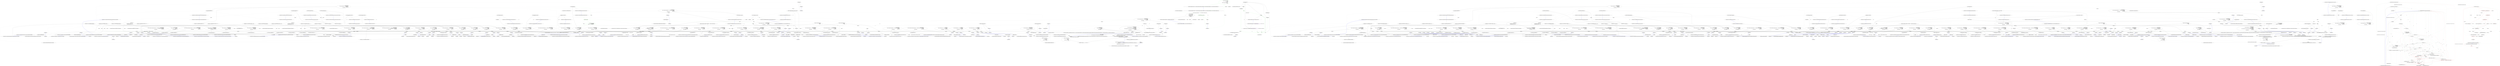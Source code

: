 digraph  {
m1_74 [cluster="CommandLine.Tests.Unit.Core.InstanceBuilderTests.Breaking_min_constraint_in_string_sequence_as_value_gererates_SequenceOutOfRangeError()", file="CultureSpecificTestBase.cs", label="Entry CommandLine.Tests.Unit.Core.InstanceBuilderTests.Breaking_min_constraint_in_string_sequence_as_value_gererates_SequenceOutOfRangeError()", span="194-194"];
m1_76 [cluster="CommandLine.Tests.Unit.Core.InstanceBuilderTests.Breaking_min_constraint_in_string_sequence_as_value_gererates_SequenceOutOfRangeError()", file="CultureSpecificTestBase.cs", label="var result = InstanceBuilder.Build(\r\n                Maybe.Just<Func<FakeOptionsWithSequenceAndOnlyMinConstraintAsValue>>(() => new FakeOptionsWithSequenceAndOnlyMinConstraintAsValue()),\r\n                new string[] { },\r\n                StringComparer.Ordinal,\r\n                CultureInfo.InvariantCulture)", span="200-204"];
m1_77 [cluster="CommandLine.Tests.Unit.Core.InstanceBuilderTests.Breaking_min_constraint_in_string_sequence_as_value_gererates_SequenceOutOfRangeError()", file="CultureSpecificTestBase.cs", label="Assert.True(expectedResult.SequenceEqual(result.Errors))", span="207-207"];
m1_75 [cluster="CommandLine.Tests.Unit.Core.InstanceBuilderTests.Breaking_min_constraint_in_string_sequence_as_value_gererates_SequenceOutOfRangeError()", file="CultureSpecificTestBase.cs", label="var expectedResult = new[] { new SequenceOutOfRangeError(NameInfo.EmptyName) }", span="197-197"];
m1_78 [cluster="CommandLine.Tests.Unit.Core.InstanceBuilderTests.Breaking_min_constraint_in_string_sequence_as_value_gererates_SequenceOutOfRangeError()", file="CultureSpecificTestBase.cs", label="Exit CommandLine.Tests.Unit.Core.InstanceBuilderTests.Breaking_min_constraint_in_string_sequence_as_value_gererates_SequenceOutOfRangeError()", span="194-194"];
m1_392 [cluster="CommandLine.Tests.Unit.Core.InstanceBuilderTests.Can_define_options_on_interface_properties(string[], string)", file="CultureSpecificTestBase.cs", label="Entry CommandLine.Tests.Unit.Core.InstanceBuilderTests.Can_define_options_on_interface_properties(string[], string)", span="884-884"];
m1_393 [cluster="CommandLine.Tests.Unit.Core.InstanceBuilderTests.Can_define_options_on_interface_properties(string[], string)", file="CultureSpecificTestBase.cs", label="var result = InstanceBuilder.Build(\r\n                Maybe.Just<Func<FakeInterfaceOptions>>(() => new FakeInterfaceOptions()),\r\n                arguments,\r\n                StringComparer.Ordinal,\r\n                CultureInfo.InvariantCulture)", span="887-891"];
m1_394 [cluster="CommandLine.Tests.Unit.Core.InstanceBuilderTests.Can_define_options_on_interface_properties(string[], string)", file="CultureSpecificTestBase.cs", label="expected.ShouldBeEquivalentTo(result.Value.InputFile)", span="894-894"];
m1_395 [cluster="CommandLine.Tests.Unit.Core.InstanceBuilderTests.Can_define_options_on_interface_properties(string[], string)", file="CultureSpecificTestBase.cs", label="Exit CommandLine.Tests.Unit.Core.InstanceBuilderTests.Can_define_options_on_interface_properties(string[], string)", span="884-884"];
m1_83 [cluster="CommandLine.Tests.Fakes.FakeOptionsWithSequenceAndOnlyMinConstraintAsValue.FakeOptionsWithSequenceAndOnlyMinConstraintAsValue()", file="CultureSpecificTestBase.cs", label="Entry CommandLine.Tests.Fakes.FakeOptionsWithSequenceAndOnlyMinConstraintAsValue.FakeOptionsWithSequenceAndOnlyMinConstraintAsValue()", span="6-6"];
m1_251 [cluster="CommandLine.Tests.Unit.Core.InstanceBuilderTests.Parse_unknown_short_option_gererates_UnknownOptionError()", file="CultureSpecificTestBase.cs", label="Entry CommandLine.Tests.Unit.Core.InstanceBuilderTests.Parse_unknown_short_option_gererates_UnknownOptionError()", span="595-595"];
m1_253 [cluster="CommandLine.Tests.Unit.Core.InstanceBuilderTests.Parse_unknown_short_option_gererates_UnknownOptionError()", file="CultureSpecificTestBase.cs", label="var result = InstanceBuilder.Build(\r\n                Maybe.Just<Func<FakeOptions>>(() => new FakeOptions()),\r\n                new[] { ''-z'', ''-x'' },\r\n                StringComparer.Ordinal,\r\n                CultureInfo.InvariantCulture)", span="601-605"];
m1_254 [cluster="CommandLine.Tests.Unit.Core.InstanceBuilderTests.Parse_unknown_short_option_gererates_UnknownOptionError()", file="CultureSpecificTestBase.cs", label="Assert.True(expectedResult.SequenceEqual(result.Errors))", span="608-608"];
m1_252 [cluster="CommandLine.Tests.Unit.Core.InstanceBuilderTests.Parse_unknown_short_option_gererates_UnknownOptionError()", file="CultureSpecificTestBase.cs", label="var expectedResult = new[] { new UnknownOptionError(''z'') }", span="598-598"];
m1_255 [cluster="CommandLine.Tests.Unit.Core.InstanceBuilderTests.Parse_unknown_short_option_gererates_UnknownOptionError()", file="CultureSpecificTestBase.cs", label="Exit CommandLine.Tests.Unit.Core.InstanceBuilderTests.Parse_unknown_short_option_gererates_UnknownOptionError()", span="595-595"];
m1_415 [cluster="CommandLine.Tests.Unit.Core.InstanceBuilderTests.Parse_to_mutable()", file="CultureSpecificTestBase.cs", label="Entry CommandLine.Tests.Unit.Core.InstanceBuilderTests.Parse_to_mutable()", span="936-936"];
m1_416 [cluster="CommandLine.Tests.Unit.Core.InstanceBuilderTests.Parse_to_mutable()", file="CultureSpecificTestBase.cs", label="var expectedResult = new FakeOptions { StringValue=''strval0'', IntSequence=new[] { 9, 7, 8 }, BoolValue = true,  LongValue = 9876543210L }", span="939-939"];
m1_417 [cluster="CommandLine.Tests.Unit.Core.InstanceBuilderTests.Parse_to_mutable()", file="CultureSpecificTestBase.cs", label="var result = InstanceBuilder.Build(\r\n                Maybe.Just<Func<FakeOptions>>(() => new FakeOptions()),\r\n                new[] { ''--stringvalue=strval0'', ''-i'', ''9'', ''7'', ''8'', ''-x'', ''9876543210'' },\r\n                StringComparer.Ordinal,\r\n                CultureInfo.InvariantCulture)", span="942-946"];
m1_418 [cluster="CommandLine.Tests.Unit.Core.InstanceBuilderTests.Parse_to_mutable()", file="CultureSpecificTestBase.cs", label="expectedResult.ShouldBeEquivalentTo(result.Value)", span="949-949"];
m1_419 [cluster="CommandLine.Tests.Unit.Core.InstanceBuilderTests.Parse_to_mutable()", file="CultureSpecificTestBase.cs", label="Exit CommandLine.Tests.Unit.Core.InstanceBuilderTests.Parse_to_mutable()", span="936-936"];
m1_70 [cluster="CommandLine.NameInfo.NameInfo(string, string)", file="CultureSpecificTestBase.cs", label="Entry CommandLine.NameInfo.NameInfo(string, string)", span="20-20"];
m1_100 [cluster="CommandLine.Tests.Fakes.FakeOptionsWithSequenceAndOnlyMaxConstraintAsValue.FakeOptionsWithSequenceAndOnlyMaxConstraintAsValue()", file="CultureSpecificTestBase.cs", label="Entry CommandLine.Tests.Fakes.FakeOptionsWithSequenceAndOnlyMaxConstraintAsValue.FakeOptionsWithSequenceAndOnlyMaxConstraintAsValue()", span="6-6"];
m1_11 [cluster="CommandLine.ParserResult<T>.Equals(CommandLine.ParserResult<T>)", file="CultureSpecificTestBase.cs", label="Entry CommandLine.ParserResult<T>.Equals(CommandLine.ParserResult<T>)", span="87-87"];
m1_79 [cluster="CommandLine.SequenceOutOfRangeError.SequenceOutOfRangeError(CommandLine.NameInfo)", file="CultureSpecificTestBase.cs", label="Entry CommandLine.SequenceOutOfRangeError.SequenceOutOfRangeError(CommandLine.NameInfo)", span="320-320"];
m1_369 [cluster="CommandLine.Tests.Unit.Core.InstanceBuilderTests.Empty_set_options_allowed_with_mutually_exclusive_sets(string[], int)", file="CultureSpecificTestBase.cs", label="Entry CommandLine.Tests.Unit.Core.InstanceBuilderTests.Empty_set_options_allowed_with_mutually_exclusive_sets(string[], int)", span="853-853"];
m1_370 [cluster="CommandLine.Tests.Unit.Core.InstanceBuilderTests.Empty_set_options_allowed_with_mutually_exclusive_sets(string[], int)", file="CultureSpecificTestBase.cs", label="var result = InstanceBuilder.Build(\r\n                Maybe.Just<Func<FakeOptionsWithNamedAndEmptySets>>(() => new FakeOptionsWithNamedAndEmptySets()),\r\n                arguments,\r\n                StringComparer.Ordinal,\r\n                CultureInfo.InvariantCulture)", span="856-860"];
m1_371 [cluster="CommandLine.Tests.Unit.Core.InstanceBuilderTests.Empty_set_options_allowed_with_mutually_exclusive_sets(string[], int)", file="CultureSpecificTestBase.cs", label="result.Errors.Should().HaveCount(x => x == expected)", span="863-863"];
m1_372 [cluster="CommandLine.Tests.Unit.Core.InstanceBuilderTests.Empty_set_options_allowed_with_mutually_exclusive_sets(string[], int)", file="CultureSpecificTestBase.cs", label="Exit CommandLine.Tests.Unit.Core.InstanceBuilderTests.Empty_set_options_allowed_with_mutually_exclusive_sets(string[], int)", span="853-853"];
m1_291 [cluster="CommandLine.Tests.Unit.Core.InstanceBuilderTests.Breaking_equal_min_max_constraint_in_string_sequence_as_value_gererates_SequenceOutOfRangeError()", file="CultureSpecificTestBase.cs", label="Entry CommandLine.Tests.Unit.Core.InstanceBuilderTests.Breaking_equal_min_max_constraint_in_string_sequence_as_value_gererates_SequenceOutOfRangeError()", span="694-694"];
m1_293 [cluster="CommandLine.Tests.Unit.Core.InstanceBuilderTests.Breaking_equal_min_max_constraint_in_string_sequence_as_value_gererates_SequenceOutOfRangeError()", file="CultureSpecificTestBase.cs", label="var result = InstanceBuilder.Build(\r\n                Maybe.Just<Func<FakeOptionsWithSequenceMinMaxEqual>>(() => new FakeOptionsWithSequenceMinMaxEqual()),\r\n                new[] { ''one'', ''two'', ''this-is-too-much'' },\r\n                StringComparer.Ordinal,\r\n                CultureInfo.InvariantCulture)", span="700-704"];
m1_294 [cluster="CommandLine.Tests.Unit.Core.InstanceBuilderTests.Breaking_equal_min_max_constraint_in_string_sequence_as_value_gererates_SequenceOutOfRangeError()", file="CultureSpecificTestBase.cs", label="Assert.True(expectedResult.SequenceEqual(result.Errors))", span="707-707"];
m1_292 [cluster="CommandLine.Tests.Unit.Core.InstanceBuilderTests.Breaking_equal_min_max_constraint_in_string_sequence_as_value_gererates_SequenceOutOfRangeError()", file="CultureSpecificTestBase.cs", label="var expectedResult = new[] { new SequenceOutOfRangeError(NameInfo.EmptyName) }", span="697-697"];
m1_295 [cluster="CommandLine.Tests.Unit.Core.InstanceBuilderTests.Breaking_equal_min_max_constraint_in_string_sequence_as_value_gererates_SequenceOutOfRangeError()", file="CultureSpecificTestBase.cs", label="Exit CommandLine.Tests.Unit.Core.InstanceBuilderTests.Breaking_equal_min_max_constraint_in_string_sequence_as_value_gererates_SequenceOutOfRangeError()", span="694-694"];
m1_427 [cluster="CommandLine.Infrastructure.Maybe.Nothing<T>()", file="CultureSpecificTestBase.cs", label="Entry CommandLine.Infrastructure.Maybe.Nothing<T>()", span="63-63"];
m1_216 [cluster="CommandLine.Tests.Unit.Core.InstanceBuilderTests.Two_required_options_at_the_same_set_and_none_are_true()", file="CultureSpecificTestBase.cs", label="Entry CommandLine.Tests.Unit.Core.InstanceBuilderTests.Two_required_options_at_the_same_set_and_none_are_true()", span="518-518"];
m1_218 [cluster="CommandLine.Tests.Unit.Core.InstanceBuilderTests.Two_required_options_at_the_same_set_and_none_are_true()", file="CultureSpecificTestBase.cs", label="var result = InstanceBuilder.Build(\r\n                Maybe.Just<Func<FakeOptionWithRequiredAndSet>>(() => new FakeOptionWithRequiredAndSet()),\r\n                new[] {''''},\r\n                StringComparer.Ordinal,\r\n                CultureInfo.InvariantCulture)", span="526-530"];
m1_219 [cluster="CommandLine.Tests.Unit.Core.InstanceBuilderTests.Two_required_options_at_the_same_set_and_none_are_true()", file="CultureSpecificTestBase.cs", label="Assert.True(expectedResult.SequenceEqual(result.Errors))", span="533-533"];
m1_217 [cluster="CommandLine.Tests.Unit.Core.InstanceBuilderTests.Two_required_options_at_the_same_set_and_none_are_true()", file="CultureSpecificTestBase.cs", label="var expectedResult = new[]\r\n            {\r\n                new MissingRequiredOptionError(new NameInfo('''', ''ftpurl'')),\r\n                new MissingRequiredOptionError(new NameInfo('''', ''weburl''))\r\n            }", span="520-524"];
m1_220 [cluster="CommandLine.Tests.Unit.Core.InstanceBuilderTests.Two_required_options_at_the_same_set_and_none_are_true()", file="CultureSpecificTestBase.cs", label="Exit CommandLine.Tests.Unit.Core.InstanceBuilderTests.Two_required_options_at_the_same_set_and_none_are_true()", span="518-518"];
m1_382 [cluster="CommandLine.Tests.Unit.Core.InstanceBuilderTests.Specifying_options_two_or_more_times_generates_RepeatedOptionError(string[], int)", file="CultureSpecificTestBase.cs", label="Entry CommandLine.Tests.Unit.Core.InstanceBuilderTests.Specifying_options_two_or_more_times_generates_RepeatedOptionError(string[], int)", span="868-868"];
m1_383 [cluster="CommandLine.Tests.Unit.Core.InstanceBuilderTests.Specifying_options_two_or_more_times_generates_RepeatedOptionError(string[], int)", file="CultureSpecificTestBase.cs", label="var result = InstanceBuilder.Build(\r\n                Maybe.Just<Func<FakeOptions>>(() => new FakeOptions()),\r\n                arguments,\r\n                StringComparer.Ordinal,\r\n                CultureInfo.InvariantCulture)", span="871-875"];
m1_384 [cluster="CommandLine.Tests.Unit.Core.InstanceBuilderTests.Specifying_options_two_or_more_times_generates_RepeatedOptionError(string[], int)", file="CultureSpecificTestBase.cs", label="result.Errors.Should().HaveCount(x => x == expected)", span="878-878"];
m1_385 [cluster="CommandLine.Tests.Unit.Core.InstanceBuilderTests.Specifying_options_two_or_more_times_generates_RepeatedOptionError(string[], int)", file="CultureSpecificTestBase.cs", label="Exit CommandLine.Tests.Unit.Core.InstanceBuilderTests.Specifying_options_two_or_more_times_generates_RepeatedOptionError(string[], int)", span="868-868"];
m1_144 [cluster="CommandLine.Tests.Unit.Core.InstanceBuilderTests.Parse_sequence_value_without_range_constraints(string[], long[])", file="CultureSpecificTestBase.cs", label="Entry CommandLine.Tests.Unit.Core.InstanceBuilderTests.Parse_sequence_value_without_range_constraints(string[], long[])", span="362-362"];
m1_145 [cluster="CommandLine.Tests.Unit.Core.InstanceBuilderTests.Parse_sequence_value_without_range_constraints(string[], long[])", file="CultureSpecificTestBase.cs", label="var result = InstanceBuilder.Build(\r\n                Maybe.Just<Func<FakeOptionsWithSequenceWithoutRange>>(() => new FakeOptionsWithSequenceWithoutRange()),\r\n                arguments,\r\n                StringComparer.Ordinal,\r\n                CultureInfo.InvariantCulture)", span="367-371"];
m1_146 [cluster="CommandLine.Tests.Unit.Core.InstanceBuilderTests.Parse_sequence_value_without_range_constraints(string[], long[])", file="CultureSpecificTestBase.cs", label="expected.ShouldBeEquivalentTo(result.Value.LongSequence)", span="374-374"];
m1_147 [cluster="CommandLine.Tests.Unit.Core.InstanceBuilderTests.Parse_sequence_value_without_range_constraints(string[], long[])", file="CultureSpecificTestBase.cs", label="Exit CommandLine.Tests.Unit.Core.InstanceBuilderTests.Parse_sequence_value_without_range_constraints(string[], long[])", span="362-362"];
m1_208 [cluster="CommandLine.Tests.Unit.Core.InstanceBuilderTests.Two_required_options_at_the_same_set_and_both_are_true()", file="CultureSpecificTestBase.cs", label="Entry CommandLine.Tests.Unit.Core.InstanceBuilderTests.Two_required_options_at_the_same_set_and_both_are_true()", span="499-499"];
m1_210 [cluster="CommandLine.Tests.Unit.Core.InstanceBuilderTests.Two_required_options_at_the_same_set_and_both_are_true()", file="CultureSpecificTestBase.cs", label="var result = InstanceBuilder.Build(\r\n                Maybe.Just<Func<FakeOptionWithRequiredAndSet>>(() => new FakeOptionWithRequiredAndSet()),\r\n                new[] { ''--ftpurl'', ''str1'', ''--weburl'', ''str2'' },\r\n                StringComparer.Ordinal,\r\n                CultureInfo.InvariantCulture)", span="506-510"];
m1_209 [cluster="CommandLine.Tests.Unit.Core.InstanceBuilderTests.Two_required_options_at_the_same_set_and_both_are_true()", file="CultureSpecificTestBase.cs", label="var expectedResult = new FakeOptionWithRequiredAndSet {\r\n                FtpUrl = ''str1'',\r\n                WebUrl = ''str2''\r\n            }", span="501-504"];
m1_211 [cluster="CommandLine.Tests.Unit.Core.InstanceBuilderTests.Two_required_options_at_the_same_set_and_both_are_true()", file="CultureSpecificTestBase.cs", label="expectedResult.ShouldBeEquivalentTo(result.Value)", span="513-513"];
m1_212 [cluster="CommandLine.Tests.Unit.Core.InstanceBuilderTests.Two_required_options_at_the_same_set_and_both_are_true()", file="CultureSpecificTestBase.cs", label="Exit CommandLine.Tests.Unit.Core.InstanceBuilderTests.Two_required_options_at_the_same_set_and_both_are_true()", span="499-499"];
m1_275 [cluster="CommandLine.Tests.Unit.Core.InstanceBuilderTests.Breaking_required_constraint_in_string_scalar_as_value_generates_MissingRequiredOptionError()", file="CultureSpecificTestBase.cs", label="Entry CommandLine.Tests.Unit.Core.InstanceBuilderTests.Breaking_required_constraint_in_string_scalar_as_value_generates_MissingRequiredOptionError()", span="653-653"];
m1_277 [cluster="CommandLine.Tests.Unit.Core.InstanceBuilderTests.Breaking_required_constraint_in_string_scalar_as_value_generates_MissingRequiredOptionError()", file="CultureSpecificTestBase.cs", label="var result = InstanceBuilder.Build(\r\n                Maybe.Just<Func<FakeOptionsWithRequiredValue>>(() => new FakeOptionsWithRequiredValue()),\r\n                new string[] { },\r\n                StringComparer.Ordinal,\r\n                CultureInfo.InvariantCulture)", span="659-663"];
m1_278 [cluster="CommandLine.Tests.Unit.Core.InstanceBuilderTests.Breaking_required_constraint_in_string_scalar_as_value_generates_MissingRequiredOptionError()", file="CultureSpecificTestBase.cs", label="Assert.True(expectedResult.SequenceEqual(result.Errors))", span="666-666"];
m1_276 [cluster="CommandLine.Tests.Unit.Core.InstanceBuilderTests.Breaking_required_constraint_in_string_scalar_as_value_generates_MissingRequiredOptionError()", file="CultureSpecificTestBase.cs", label="var expectedResult = new[] { new MissingRequiredOptionError(NameInfo.EmptyName) }", span="656-656"];
m1_279 [cluster="CommandLine.Tests.Unit.Core.InstanceBuilderTests.Breaking_required_constraint_in_string_scalar_as_value_generates_MissingRequiredOptionError()", file="CultureSpecificTestBase.cs", label="Exit CommandLine.Tests.Unit.Core.InstanceBuilderTests.Breaking_required_constraint_in_string_scalar_as_value_generates_MissingRequiredOptionError()", span="653-653"];
m1_188 [cluster="CommandLine.Core.NameLookup.Contains(string, System.Collections.Generic.IEnumerable<CommandLine.Core.OptionSpecification>, System.StringComparer)", file="CultureSpecificTestBase.cs", label="Entry CommandLine.Core.NameLookup.Contains(string, System.Collections.Generic.IEnumerable<CommandLine.Core.OptionSpecification>, System.StringComparer)", span="11-11"];
m1_199 [cluster="CommandLine.Tests.Unit.Core.InstanceBuilderTests.Two_required_options_at_the_same_set_and_one_is_true()", file="CultureSpecificTestBase.cs", label="Entry CommandLine.Tests.Unit.Core.InstanceBuilderTests.Two_required_options_at_the_same_set_and_one_is_true()", span="479-479"];
m1_201 [cluster="CommandLine.Tests.Unit.Core.InstanceBuilderTests.Two_required_options_at_the_same_set_and_one_is_true()", file="CultureSpecificTestBase.cs", label="var result = InstanceBuilder.Build(\r\n                Maybe.Just<Func<FakeOptionWithRequiredAndSet>>(() => new FakeOptionWithRequiredAndSet()),\r\n                new[] { ''--ftpurl'', ''str1''},\r\n                StringComparer.Ordinal,\r\n                CultureInfo.InvariantCulture)", span="486-490"];
m1_200 [cluster="CommandLine.Tests.Unit.Core.InstanceBuilderTests.Two_required_options_at_the_same_set_and_one_is_true()", file="CultureSpecificTestBase.cs", label="var expectedResult = new FakeOptionWithRequiredAndSet {\r\n                FtpUrl = ''str1'',\r\n                WebUrl = null\r\n            }", span="481-484"];
m1_202 [cluster="CommandLine.Tests.Unit.Core.InstanceBuilderTests.Two_required_options_at_the_same_set_and_one_is_true()", file="CultureSpecificTestBase.cs", label="expectedResult.ShouldBeEquivalentTo(result.Value)", span="493-493"];
m1_203 [cluster="CommandLine.Tests.Unit.Core.InstanceBuilderTests.Two_required_options_at_the_same_set_and_one_is_true()", file="CultureSpecificTestBase.cs", label="Exit CommandLine.Tests.Unit.Core.InstanceBuilderTests.Two_required_options_at_the_same_set_and_one_is_true()", span="479-479"];
m1_56 [cluster="CommandLine.Tests.Unit.Core.InstanceBuilderTests.Parse_string_sequence_with_only_max_constraint(string[], string[])", file="CultureSpecificTestBase.cs", label="Entry CommandLine.Tests.Unit.Core.InstanceBuilderTests.Parse_string_sequence_with_only_max_constraint(string[], string[])", span="157-157"];
m1_57 [cluster="CommandLine.Tests.Unit.Core.InstanceBuilderTests.Parse_string_sequence_with_only_max_constraint(string[], string[])", file="CultureSpecificTestBase.cs", label="var result = InstanceBuilder.Build(\r\n                Maybe.Just<Func<FakeOptionsWithSequenceAndOnlyMaxConstraint>>(() => new FakeOptionsWithSequenceAndOnlyMaxConstraint()),\r\n                arguments,\r\n                StringComparer.Ordinal,\r\n                CultureInfo.InvariantCulture)", span="162-166"];
m1_58 [cluster="CommandLine.Tests.Unit.Core.InstanceBuilderTests.Parse_string_sequence_with_only_max_constraint(string[], string[])", file="CultureSpecificTestBase.cs", label="Assert.True(expected.SequenceEqual(result.Value.StringSequence))", span="169-169"];
m1_59 [cluster="CommandLine.Tests.Unit.Core.InstanceBuilderTests.Parse_string_sequence_with_only_max_constraint(string[], string[])", file="CultureSpecificTestBase.cs", label="Exit CommandLine.Tests.Unit.Core.InstanceBuilderTests.Parse_string_sequence_with_only_max_constraint(string[], string[])", span="157-157"];
m1_115 [cluster="CommandLine.BadFormatConversionError.BadFormatConversionError(CommandLine.NameInfo)", file="CultureSpecificTestBase.cs", label="Entry CommandLine.BadFormatConversionError.BadFormatConversionError(CommandLine.NameInfo)", span="309-309"];
m1_374 [cluster="Unk.HaveCount", file="CultureSpecificTestBase.cs", label="Entry Unk.HaveCount", span=""];
m1_307 [cluster="CommandLine.Tests.Fakes.FakeOptionsWithNullables.FakeOptionsWithNullables()", file="CultureSpecificTestBase.cs", label="Entry CommandLine.Tests.Fakes.FakeOptionsWithNullables.FakeOptionsWithNullables()", span="4-4"];
m1_101 [cluster="CommandLine.Tests.Unit.Core.InstanceBuilderTests.Parse_enum_value(string[], CommandLine.Tests.Fakes.Colors)", file="CultureSpecificTestBase.cs", label="Entry CommandLine.Tests.Unit.Core.InstanceBuilderTests.Parse_enum_value(string[], CommandLine.Tests.Fakes.Colors)", span="257-257"];
m1_102 [cluster="CommandLine.Tests.Unit.Core.InstanceBuilderTests.Parse_enum_value(string[], CommandLine.Tests.Fakes.Colors)", file="CultureSpecificTestBase.cs", label="var result = InstanceBuilder.Build(\r\n                Maybe.Just<Func<FakeOptionsWithEnum>>(() => new FakeOptionsWithEnum()),\r\n                arguments,\r\n                StringComparer.Ordinal,\r\n                CultureInfo.InvariantCulture)", span="262-266"];
m1_103 [cluster="CommandLine.Tests.Unit.Core.InstanceBuilderTests.Parse_enum_value(string[], CommandLine.Tests.Fakes.Colors)", file="CultureSpecificTestBase.cs", label="expected.ShouldBeEquivalentTo(result.Value.Colors)", span="269-269"];
m1_104 [cluster="CommandLine.Tests.Unit.Core.InstanceBuilderTests.Parse_enum_value(string[], CommandLine.Tests.Fakes.Colors)", file="CultureSpecificTestBase.cs", label="Exit CommandLine.Tests.Unit.Core.InstanceBuilderTests.Parse_enum_value(string[], CommandLine.Tests.Fakes.Colors)", span="257-257"];
m1_247 [cluster="CommandLine.UnknownOptionError.UnknownOptionError(string)", file="CultureSpecificTestBase.cs", label="Entry CommandLine.UnknownOptionError.UnknownOptionError(string)", span="276-276"];
m1_16 [cluster="CommandLine.Tests.Unit.Core.InstanceBuilderTests.Parse_negative_long_value(string[], long)", file="CultureSpecificTestBase.cs", label="Entry CommandLine.Tests.Unit.Core.InstanceBuilderTests.Parse_negative_long_value(string[], long)", span="43-43"];
m1_17 [cluster="CommandLine.Tests.Unit.Core.InstanceBuilderTests.Parse_negative_long_value(string[], long)", file="CultureSpecificTestBase.cs", label="var result = InstanceBuilder.Build(\r\n                Maybe.Just<Func<FakeOptions>>(() => new FakeOptions()),\r\n                arguments,\r\n                StringComparer.Ordinal,\r\n                CultureInfo.InvariantCulture)", span="48-52"];
m1_18 [cluster="CommandLine.Tests.Unit.Core.InstanceBuilderTests.Parse_negative_long_value(string[], long)", file="CultureSpecificTestBase.cs", label="Assert.Equal(expected, result.Value.LongValue)", span="55-55"];
m1_19 [cluster="CommandLine.Tests.Unit.Core.InstanceBuilderTests.Parse_negative_long_value(string[], long)", file="CultureSpecificTestBase.cs", label="Exit CommandLine.Tests.Unit.Core.InstanceBuilderTests.Parse_negative_long_value(string[], long)", span="43-43"];
m1_308 [cluster="CommandLine.Tests.Unit.Core.InstanceBuilderTests.Parse_nullable_long(string[], long?)", file="CultureSpecificTestBase.cs", label="Entry CommandLine.Tests.Unit.Core.InstanceBuilderTests.Parse_nullable_long(string[], long?)", span="739-739"];
m1_309 [cluster="CommandLine.Tests.Unit.Core.InstanceBuilderTests.Parse_nullable_long(string[], long?)", file="CultureSpecificTestBase.cs", label="var result = InstanceBuilder.Build(\r\n                Maybe.Just<Func<FakeOptionsWithNullables>>(() => new FakeOptionsWithNullables()),\r\n                arguments,\r\n                StringComparer.Ordinal,\r\n                CultureInfo.InvariantCulture)", span="744-748"];
m1_310 [cluster="CommandLine.Tests.Unit.Core.InstanceBuilderTests.Parse_nullable_long(string[], long?)", file="CultureSpecificTestBase.cs", label="expected.ShouldBeEquivalentTo(result.Value.NullableLong)", span="751-751"];
m1_311 [cluster="CommandLine.Tests.Unit.Core.InstanceBuilderTests.Parse_nullable_long(string[], long?)", file="CultureSpecificTestBase.cs", label="Exit CommandLine.Tests.Unit.Core.InstanceBuilderTests.Parse_nullable_long(string[], long?)", span="739-739"];
m1_55 [cluster="CommandLine.Tests.Fakes.FakeOptionsWithSequenceAndOnlyMinConstraint.FakeOptionsWithSequenceAndOnlyMinConstraint()", file="CultureSpecificTestBase.cs", label="Entry CommandLine.Tests.Fakes.FakeOptionsWithSequenceAndOnlyMinConstraint.FakeOptionsWithSequenceAndOnlyMinConstraint()", span="6-6"];
m1_180 [cluster="CommandLine.Core.Tokenizer.PreprocessDashDash(System.Collections.Generic.IEnumerable<string>, System.Func<System.Collections.Generic.IEnumerable<string>, CommandLine.Core.StatePair<System.Collections.Generic.IEnumerable<CommandLine.Core.Token>>>)", file="CultureSpecificTestBase.cs", label="Entry CommandLine.Core.Tokenizer.PreprocessDashDash(System.Collections.Generic.IEnumerable<string>, System.Func<System.Collections.Generic.IEnumerable<string>, CommandLine.Core.StatePair<System.Collections.Generic.IEnumerable<CommandLine.Core.Token>>>)", span="31-31"];
m1_346 [cluster="CommandLine.Tests.Fakes.FakeOptionsWithMinZero.FakeOptionsWithMinZero()", file="CultureSpecificTestBase.cs", label="Entry CommandLine.Tests.Fakes.FakeOptionsWithMinZero.FakeOptionsWithMinZero()", span="6-6"];
m1_378 [cluster="CommandLine.Tests.Fakes.FakeOptionsWithNamedAndEmptySets.FakeOptionsWithNamedAndEmptySets()", file="CultureSpecificTestBase.cs", label="Entry CommandLine.Tests.Fakes.FakeOptionsWithNamedAndEmptySets.FakeOptionsWithNamedAndEmptySets()", span="4-4"];
m1_119 [cluster="CommandLine.Tests.Unit.Core.InstanceBuilderTests.Parse_enum_value_with_wrong_item_name_generates_BadFormatConversionError()", file="CultureSpecificTestBase.cs", label="Entry CommandLine.Tests.Unit.Core.InstanceBuilderTests.Parse_enum_value_with_wrong_item_name_generates_BadFormatConversionError()", span="294-294"];
m1_121 [cluster="CommandLine.Tests.Unit.Core.InstanceBuilderTests.Parse_enum_value_with_wrong_item_name_generates_BadFormatConversionError()", file="CultureSpecificTestBase.cs", label="var result = InstanceBuilder.Build(\r\n                Maybe.Just<Func<FakeOptionsWithEnum>>(() => new FakeOptionsWithEnum()),\r\n                new[] { ''--colors'', ''Yellow'' },\r\n                StringComparer.Ordinal,\r\n                CultureInfo.InvariantCulture)", span="300-304"];
m1_122 [cluster="CommandLine.Tests.Unit.Core.InstanceBuilderTests.Parse_enum_value_with_wrong_item_name_generates_BadFormatConversionError()", file="CultureSpecificTestBase.cs", label="Assert.True(expectedResult.SequenceEqual(result.Errors))", span="307-307"];
m1_120 [cluster="CommandLine.Tests.Unit.Core.InstanceBuilderTests.Parse_enum_value_with_wrong_item_name_generates_BadFormatConversionError()", file="CultureSpecificTestBase.cs", label="var expectedResult = new[] { new BadFormatConversionError(new NameInfo('''', ''colors'')) }", span="297-297"];
m1_123 [cluster="CommandLine.Tests.Unit.Core.InstanceBuilderTests.Parse_enum_value_with_wrong_item_name_generates_BadFormatConversionError()", file="CultureSpecificTestBase.cs", label="Exit CommandLine.Tests.Unit.Core.InstanceBuilderTests.Parse_enum_value_with_wrong_item_name_generates_BadFormatConversionError()", span="294-294"];
m1_315 [cluster="CommandLine.Tests.Unit.Core.InstanceBuilderTests.Parse_fsharp_option_string(string[], string, bool)", file="CultureSpecificTestBase.cs", label="Entry CommandLine.Tests.Unit.Core.InstanceBuilderTests.Parse_fsharp_option_string(string[], string, bool)", span="759-759"];
m1_316 [cluster="CommandLine.Tests.Unit.Core.InstanceBuilderTests.Parse_fsharp_option_string(string[], string, bool)", file="CultureSpecificTestBase.cs", label="var result = InstanceBuilder.Build(\r\n                Maybe.Just<Func<FakeOptionsWithFSharpOption>>(() => new FakeOptionsWithFSharpOption()),\r\n                arguments,\r\n                StringComparer.Ordinal,\r\n                CultureInfo.InvariantCulture)", span="764-768"];
m1_317 [cluster="CommandLine.Tests.Unit.Core.InstanceBuilderTests.Parse_fsharp_option_string(string[], string, bool)", file="CultureSpecificTestBase.cs", label="result.Value.FileName != null", span="771-771"];
m1_318 [cluster="CommandLine.Tests.Unit.Core.InstanceBuilderTests.Parse_fsharp_option_string(string[], string, bool)", file="CultureSpecificTestBase.cs", label="expectedValue.ShouldBeEquivalentTo(result.Value.FileName.Value)", span="773-773"];
m1_319 [cluster="CommandLine.Tests.Unit.Core.InstanceBuilderTests.Parse_fsharp_option_string(string[], string, bool)", file="CultureSpecificTestBase.cs", label="expectedSome.ShouldBeEquivalentTo(FSharpOption<string>.get_IsSome(result.Value.FileName))", span="775-775"];
m1_320 [cluster="CommandLine.Tests.Unit.Core.InstanceBuilderTests.Parse_fsharp_option_string(string[], string, bool)", file="CultureSpecificTestBase.cs", label="Exit CommandLine.Tests.Unit.Core.InstanceBuilderTests.Parse_fsharp_option_string(string[], string, bool)", span="759-759"];
m1_414 [cluster="CommandLine.Tests.Fakes.FakeOptionsWithScalarValueAndSequenceStringAdjacent.FakeOptionsWithScalarValueAndSequenceStringAdjacent()", file="CultureSpecificTestBase.cs", label="Entry CommandLine.Tests.Fakes.FakeOptionsWithScalarValueAndSequenceStringAdjacent.FakeOptionsWithScalarValueAndSequenceStringAdjacent()", span="6-6"];
m1_198 [cluster="CommandLine.Tests.Fakes.FakeOptionsWithSets.FakeOptionsWithSets()", file="CultureSpecificTestBase.cs", label="Entry CommandLine.Tests.Fakes.FakeOptionsWithSets.FakeOptionsWithSets()", span="4-4"];
m1_271 [cluster="string.Equals(string)", file="CultureSpecificTestBase.cs", label="Entry string.Equals(string)", span="0-0"];
m1_267 [cluster="CommandLine.Tests.Unit.Core.InstanceBuilderTests.Omitting_names_assumes_identifier_as_long_name(string[], string)", file="CultureSpecificTestBase.cs", label="Entry CommandLine.Tests.Unit.Core.InstanceBuilderTests.Omitting_names_assumes_identifier_as_long_name(string[], string)", span="635-635"];
m1_268 [cluster="CommandLine.Tests.Unit.Core.InstanceBuilderTests.Omitting_names_assumes_identifier_as_long_name(string[], string)", file="CultureSpecificTestBase.cs", label="var result = InstanceBuilder.Build(\r\n                Maybe.Just<Func<FakeOptions>>(() => new FakeOptions()),\r\n                arguments,\r\n                StringComparer.Ordinal,\r\n                CultureInfo.InvariantCulture)", span="640-644"];
m1_269 [cluster="CommandLine.Tests.Unit.Core.InstanceBuilderTests.Omitting_names_assumes_identifier_as_long_name(string[], string)", file="CultureSpecificTestBase.cs", label="Assert.True(expected.Equals(result.Value.StringValue))", span="647-647"];
m1_270 [cluster="CommandLine.Tests.Unit.Core.InstanceBuilderTests.Omitting_names_assumes_identifier_as_long_name(string[], string)", file="CultureSpecificTestBase.cs", label="Exit CommandLine.Tests.Unit.Core.InstanceBuilderTests.Omitting_names_assumes_identifier_as_long_name(string[], string)", span="635-635"];
m1_127 [cluster="CommandLine.Tests.Unit.Core.InstanceBuilderTests.Parse_enum_value_with_wrong_item_name_case_generates_BadFormatConversionError()", file="CultureSpecificTestBase.cs", label="Entry CommandLine.Tests.Unit.Core.InstanceBuilderTests.Parse_enum_value_with_wrong_item_name_case_generates_BadFormatConversionError()", span="313-313"];
m1_129 [cluster="CommandLine.Tests.Unit.Core.InstanceBuilderTests.Parse_enum_value_with_wrong_item_name_case_generates_BadFormatConversionError()", file="CultureSpecificTestBase.cs", label="var result = InstanceBuilder.Build(\r\n                Maybe.Just<Func<FakeOptionsWithEnum>>(() => new FakeOptionsWithEnum()),\r\n                new[] { ''--colors'', ''RED'' },\r\n                StringComparer.Ordinal,\r\n                CultureInfo.InvariantCulture)", span="319-323"];
m1_130 [cluster="CommandLine.Tests.Unit.Core.InstanceBuilderTests.Parse_enum_value_with_wrong_item_name_case_generates_BadFormatConversionError()", file="CultureSpecificTestBase.cs", label="Assert.True(expectedResult.SequenceEqual(result.Errors))", span="326-326"];
m1_128 [cluster="CommandLine.Tests.Unit.Core.InstanceBuilderTests.Parse_enum_value_with_wrong_item_name_case_generates_BadFormatConversionError()", file="CultureSpecificTestBase.cs", label="var expectedResult = new[] { new BadFormatConversionError(new NameInfo('''', ''colors'')) }", span="316-316"];
m1_131 [cluster="CommandLine.Tests.Unit.Core.InstanceBuilderTests.Parse_enum_value_with_wrong_item_name_case_generates_BadFormatConversionError()", file="CultureSpecificTestBase.cs", label="Exit CommandLine.Tests.Unit.Core.InstanceBuilderTests.Parse_enum_value_with_wrong_item_name_case_generates_BadFormatConversionError()", span="313-313"];
m1_160 [cluster="CommandLine.Tests.Unit.Core.InstanceBuilderTests.Parse_string_sequence_with_separator(string[], string[])", file="CultureSpecificTestBase.cs", label="Entry CommandLine.Tests.Unit.Core.InstanceBuilderTests.Parse_string_sequence_with_separator(string[], string[])", span="406-406"];
m1_161 [cluster="CommandLine.Tests.Unit.Core.InstanceBuilderTests.Parse_string_sequence_with_separator(string[], string[])", file="CultureSpecificTestBase.cs", label="var result = InstanceBuilder.Build(\r\n                Maybe.Just<Func<FakeOptionsWithSequenceAndSeparator>>(() => new FakeOptionsWithSequenceAndSeparator()),\r\n                arguments,\r\n                StringComparer.Ordinal,\r\n                CultureInfo.InvariantCulture)", span="411-415"];
m1_162 [cluster="CommandLine.Tests.Unit.Core.InstanceBuilderTests.Parse_string_sequence_with_separator(string[], string[])", file="CultureSpecificTestBase.cs", label="expected.ShouldBeEquivalentTo(result.Value.StringSequence)", span="418-418"];
m1_163 [cluster="CommandLine.Tests.Unit.Core.InstanceBuilderTests.Parse_string_sequence_with_separator(string[], string[])", file="CultureSpecificTestBase.cs", label="Exit CommandLine.Tests.Unit.Core.InstanceBuilderTests.Parse_string_sequence_with_separator(string[], string[])", span="406-406"];
m1_110 [cluster="CommandLine.Tests.Unit.Core.InstanceBuilderTests.Parse_enum_value_with_wrong_index_generates_BadFormatConversionError()", file="CultureSpecificTestBase.cs", label="Entry CommandLine.Tests.Unit.Core.InstanceBuilderTests.Parse_enum_value_with_wrong_index_generates_BadFormatConversionError()", span="275-275"];
m1_112 [cluster="CommandLine.Tests.Unit.Core.InstanceBuilderTests.Parse_enum_value_with_wrong_index_generates_BadFormatConversionError()", file="CultureSpecificTestBase.cs", label="var result = InstanceBuilder.Build(\r\n                Maybe.Just<Func<FakeOptionsWithEnum>>(() => new FakeOptionsWithEnum()),\r\n                new[] { ''--colors'', ''3'' },\r\n                StringComparer.Ordinal,\r\n                CultureInfo.InvariantCulture)", span="281-285"];
m1_113 [cluster="CommandLine.Tests.Unit.Core.InstanceBuilderTests.Parse_enum_value_with_wrong_index_generates_BadFormatConversionError()", file="CultureSpecificTestBase.cs", label="Assert.True(expectedResult.SequenceEqual(result.Errors))", span="288-288"];
m1_111 [cluster="CommandLine.Tests.Unit.Core.InstanceBuilderTests.Parse_enum_value_with_wrong_index_generates_BadFormatConversionError()", file="CultureSpecificTestBase.cs", label="var expectedResult = new[] { new BadFormatConversionError(new NameInfo('''', ''colors'')) }", span="278-278"];
m1_114 [cluster="CommandLine.Tests.Unit.Core.InstanceBuilderTests.Parse_enum_value_with_wrong_index_generates_BadFormatConversionError()", file="CultureSpecificTestBase.cs", label="Exit CommandLine.Tests.Unit.Core.InstanceBuilderTests.Parse_enum_value_with_wrong_index_generates_BadFormatConversionError()", span="275-275"];
m1_92 [cluster="CommandLine.Tests.Unit.Core.InstanceBuilderTests.Breaking_max_constraint_in_string_sequence_as_value_gererates_SequenceOutOfRangeError()", file="CultureSpecificTestBase.cs", label="Entry CommandLine.Tests.Unit.Core.InstanceBuilderTests.Breaking_max_constraint_in_string_sequence_as_value_gererates_SequenceOutOfRangeError()", span="232-232"];
m1_94 [cluster="CommandLine.Tests.Unit.Core.InstanceBuilderTests.Breaking_max_constraint_in_string_sequence_as_value_gererates_SequenceOutOfRangeError()", file="CultureSpecificTestBase.cs", label="var result = InstanceBuilder.Build(\r\n                Maybe.Just<Func<FakeOptionsWithSequenceAndOnlyMaxConstraintAsValue>>(() => new FakeOptionsWithSequenceAndOnlyMaxConstraintAsValue()),\r\n                new[] { ''one'', ''two'', ''three'', ''this-is-too-much'' },\r\n                StringComparer.Ordinal,\r\n                CultureInfo.InvariantCulture)", span="238-242"];
m1_95 [cluster="CommandLine.Tests.Unit.Core.InstanceBuilderTests.Breaking_max_constraint_in_string_sequence_as_value_gererates_SequenceOutOfRangeError()", file="CultureSpecificTestBase.cs", label="Assert.True(expectedResult.SequenceEqual(result.Errors))", span="245-245"];
m1_93 [cluster="CommandLine.Tests.Unit.Core.InstanceBuilderTests.Breaking_max_constraint_in_string_sequence_as_value_gererates_SequenceOutOfRangeError()", file="CultureSpecificTestBase.cs", label="var expectedResult = new[] { new SequenceOutOfRangeError(NameInfo.EmptyName) }", span="235-235"];
m1_96 [cluster="CommandLine.Tests.Unit.Core.InstanceBuilderTests.Breaking_max_constraint_in_string_sequence_as_value_gererates_SequenceOutOfRangeError()", file="CultureSpecificTestBase.cs", label="Exit CommandLine.Tests.Unit.Core.InstanceBuilderTests.Breaking_max_constraint_in_string_sequence_as_value_gererates_SequenceOutOfRangeError()", span="232-232"];
m1_48 [cluster="CommandLine.Tests.Unit.Core.InstanceBuilderTests.Parse_string_sequence_with_only_min_constraint(string[], string[])", file="CultureSpecificTestBase.cs", label="Entry CommandLine.Tests.Unit.Core.InstanceBuilderTests.Parse_string_sequence_with_only_min_constraint(string[], string[])", span="135-135"];
m1_49 [cluster="CommandLine.Tests.Unit.Core.InstanceBuilderTests.Parse_string_sequence_with_only_min_constraint(string[], string[])", file="CultureSpecificTestBase.cs", label="var result = InstanceBuilder.Build(\r\n                Maybe.Just<Func<FakeOptionsWithSequenceAndOnlyMinConstraint>>(() => new FakeOptionsWithSequenceAndOnlyMinConstraint()),\r\n                arguments,\r\n                StringComparer.Ordinal,\r\n                CultureInfo.InvariantCulture)", span="140-144"];
m1_50 [cluster="CommandLine.Tests.Unit.Core.InstanceBuilderTests.Parse_string_sequence_with_only_min_constraint(string[], string[])", file="CultureSpecificTestBase.cs", label="Assert.True(expected.SequenceEqual(result.Value.StringSequence))", span="147-147"];
m1_51 [cluster="CommandLine.Tests.Unit.Core.InstanceBuilderTests.Parse_string_sequence_with_only_min_constraint(string[], string[])", file="CultureSpecificTestBase.cs", label="Exit CommandLine.Tests.Unit.Core.InstanceBuilderTests.Parse_string_sequence_with_only_min_constraint(string[], string[])", span="135-135"];
m1_159 [cluster="CommandLine.Tests.Fakes.FakeOptionsWithSequenceAndSeparator.FakeOptionsWithSequenceAndSeparator()", file="CultureSpecificTestBase.cs", label="Entry CommandLine.Tests.Fakes.FakeOptionsWithSequenceAndSeparator.FakeOptionsWithSequenceAndSeparator()", span="6-6"];
m1_185 [cluster="lambda expression", file="CultureSpecificTestBase.cs", label="Entry lambda expression", span="444-444"];
m1_14 [cluster="lambda expression", file="CultureSpecificTestBase.cs", label=fakeOptions, span="28-28"];
m1_22 [cluster="lambda expression", file="CultureSpecificTestBase.cs", label="new FakeOptions()", span="49-49"];
m1_46 [cluster="lambda expression", file="CultureSpecificTestBase.cs", label="new FakeOptions()", span="118-118"];
m1_240 [cluster="lambda expression", file="CultureSpecificTestBase.cs", label="new FakeOptions()", span="564-564"];
m1_249 [cluster="lambda expression", file="CultureSpecificTestBase.cs", label="new FakeOptions()", span="583-583"];
m1_257 [cluster="lambda expression", file="CultureSpecificTestBase.cs", label="new FakeOptions()", span="602-602"];
m1_265 [cluster="lambda expression", file="CultureSpecificTestBase.cs", label="new FakeOptions()", span="621-621"];
m1_273 [cluster="lambda expression", file="CultureSpecificTestBase.cs", label="new FakeOptions()", span="641-641"];
m1_289 [cluster="lambda expression", file="CultureSpecificTestBase.cs", label="new FakeOptions()", span="682-682"];
m1_387 [cluster="lambda expression", file="CultureSpecificTestBase.cs", label="new FakeOptions()", span="872-872"];
m1_421 [cluster="lambda expression", file="CultureSpecificTestBase.cs", label="new FakeOptions()", span="943-943"];
m1_13 [cluster="lambda expression", file="CultureSpecificTestBase.cs", label="Entry lambda expression", span="28-28"];
m1_15 [cluster="lambda expression", file="CultureSpecificTestBase.cs", label="Exit lambda expression", span="28-28"];
m1_21 [cluster="lambda expression", file="CultureSpecificTestBase.cs", label="Entry lambda expression", span="49-49"];
m1_23 [cluster="lambda expression", file="CultureSpecificTestBase.cs", label="Exit lambda expression", span="49-49"];
m1_45 [cluster="lambda expression", file="CultureSpecificTestBase.cs", label="Entry lambda expression", span="118-118"];
m1_47 [cluster="lambda expression", file="CultureSpecificTestBase.cs", label="Exit lambda expression", span="118-118"];
m1_239 [cluster="lambda expression", file="CultureSpecificTestBase.cs", label="Entry lambda expression", span="564-564"];
m1_241 [cluster="lambda expression", file="CultureSpecificTestBase.cs", label="Exit lambda expression", span="564-564"];
m1_248 [cluster="lambda expression", file="CultureSpecificTestBase.cs", label="Entry lambda expression", span="583-583"];
m1_250 [cluster="lambda expression", file="CultureSpecificTestBase.cs", label="Exit lambda expression", span="583-583"];
m1_256 [cluster="lambda expression", file="CultureSpecificTestBase.cs", label="Entry lambda expression", span="602-602"];
m1_258 [cluster="lambda expression", file="CultureSpecificTestBase.cs", label="Exit lambda expression", span="602-602"];
m1_264 [cluster="lambda expression", file="CultureSpecificTestBase.cs", label="Entry lambda expression", span="621-621"];
m1_266 [cluster="lambda expression", file="CultureSpecificTestBase.cs", label="Exit lambda expression", span="621-621"];
m1_272 [cluster="lambda expression", file="CultureSpecificTestBase.cs", label="Entry lambda expression", span="641-641"];
m1_274 [cluster="lambda expression", file="CultureSpecificTestBase.cs", label="Exit lambda expression", span="641-641"];
m1_288 [cluster="lambda expression", file="CultureSpecificTestBase.cs", label="Entry lambda expression", span="682-682"];
m1_290 [cluster="lambda expression", file="CultureSpecificTestBase.cs", label="Exit lambda expression", span="682-682"];
m1_386 [cluster="lambda expression", file="CultureSpecificTestBase.cs", label="Entry lambda expression", span="872-872"];
m1_388 [cluster="lambda expression", file="CultureSpecificTestBase.cs", label="Exit lambda expression", span="872-872"];
m1_420 [cluster="lambda expression", file="CultureSpecificTestBase.cs", label="Entry lambda expression", span="943-943"];
m1_422 [cluster="lambda expression", file="CultureSpecificTestBase.cs", label="Exit lambda expression", span="943-943"];
m1_341 [cluster="lambda expression", file="CultureSpecificTestBase.cs", label="InstanceBuilder.Build(\r\n                Maybe.Just<Func<FakeOptionsWithMinZero>>(() => new FakeOptionsWithMinZero()),\r\n                new string[] {},\r\n                StringComparer.Ordinal,\r\n                CultureInfo.InvariantCulture)", span="809-813"];
m1_352 [cluster="lambda expression", file="CultureSpecificTestBase.cs", label="InstanceBuilder.Build(\r\n                Maybe.Just<Func<FakeOptionsWithMaxZero>>(() => new FakeOptionsWithMaxZero()),\r\n                new string[] { },\r\n                StringComparer.Ordinal,\r\n                CultureInfo.InvariantCulture)", span="823-827"];
m1_363 [cluster="lambda expression", file="CultureSpecificTestBase.cs", label="InstanceBuilder.Build(\r\n                Maybe.Just<Func<FakeOptionsWithMinMaxZero>>(() => new FakeOptionsWithMinMaxZero()),\r\n                new string[] { },\r\n                StringComparer.Ordinal,\r\n                CultureInfo.InvariantCulture)", span="837-841"];
m1_28 [cluster="lambda expression", file="CultureSpecificTestBase.cs", label="Entry lambda expression", span="72-72"];
m1_37 [cluster="lambda expression", file="CultureSpecificTestBase.cs", label="Entry lambda expression", span="96-96"];
m1_52 [cluster="lambda expression", file="CultureSpecificTestBase.cs", label="Entry lambda expression", span="141-141"];
m1_60 [cluster="lambda expression", file="CultureSpecificTestBase.cs", label="Entry lambda expression", span="163-163"];
m1_71 [cluster="lambda expression", file="CultureSpecificTestBase.cs", label="Entry lambda expression", span="182-182"];
m1_80 [cluster="lambda expression", file="CultureSpecificTestBase.cs", label="Entry lambda expression", span="201-201"];
m1_89 [cluster="lambda expression", file="CultureSpecificTestBase.cs", label="Entry lambda expression", span="220-220"];
m1_97 [cluster="lambda expression", file="CultureSpecificTestBase.cs", label="Entry lambda expression", span="239-239"];
m1_106 [cluster="lambda expression", file="CultureSpecificTestBase.cs", label="Entry lambda expression", span="263-263"];
m1_116 [cluster="lambda expression", file="CultureSpecificTestBase.cs", label="Entry lambda expression", span="282-282"];
m1_124 [cluster="lambda expression", file="CultureSpecificTestBase.cs", label="Entry lambda expression", span="301-301"];
m1_132 [cluster="lambda expression", file="CultureSpecificTestBase.cs", label="Entry lambda expression", span="320-320"];
m1_141 [cluster="lambda expression", file="CultureSpecificTestBase.cs", label="Entry lambda expression", span="345-345"];
m1_148 [cluster="lambda expression", file="CultureSpecificTestBase.cs", label="Entry lambda expression", span="368-368"];
m1_156 [cluster="lambda expression", file="CultureSpecificTestBase.cs", label="Entry lambda expression", span="390-390"];
m1_164 [cluster="lambda expression", file="CultureSpecificTestBase.cs", label="Entry lambda expression", span="412-412"];
m1_174 [cluster="lambda expression", file="CultureSpecificTestBase.cs", label="Entry lambda expression", span="441-441"];
m1_177 [cluster="lambda expression", file="CultureSpecificTestBase.cs", label="Entry lambda expression", span="442-444"];
m1_195 [cluster="lambda expression", file="CultureSpecificTestBase.cs", label="Entry lambda expression", span="467-467"];
m1_205 [cluster="lambda expression", file="CultureSpecificTestBase.cs", label="Entry lambda expression", span="487-487"];
m1_213 [cluster="lambda expression", file="CultureSpecificTestBase.cs", label="Entry lambda expression", span="507-507"];
m1_222 [cluster="lambda expression", file="CultureSpecificTestBase.cs", label="Entry lambda expression", span="527-527"];
m1_230 [cluster="lambda expression", file="CultureSpecificTestBase.cs", label="Entry lambda expression", span="545-545"];
m1_280 [cluster="lambda expression", file="CultureSpecificTestBase.cs", label="Entry lambda expression", span="660-660"];
m1_296 [cluster="lambda expression", file="CultureSpecificTestBase.cs", label="Entry lambda expression", span="701-701"];
m1_304 [cluster="lambda expression", file="CultureSpecificTestBase.cs", label="Entry lambda expression", span="723-723"];
m1_312 [cluster="lambda expression", file="CultureSpecificTestBase.cs", label="Entry lambda expression", span="745-745"];
m1_322 [cluster="lambda expression", file="CultureSpecificTestBase.cs", label="Entry lambda expression", span="765-765"];
m1_332 [cluster="lambda expression", file="CultureSpecificTestBase.cs", label="Entry lambda expression", span="789-789"];
m1_340 [cluster="lambda expression", file="CultureSpecificTestBase.cs", label="Entry lambda expression", span="809-813"];
m1_342 [cluster="lambda expression", file="CultureSpecificTestBase.cs", label="Exit lambda expression", span="809-813"];
m1_343 [cluster="lambda expression", file="CultureSpecificTestBase.cs", label="Entry lambda expression", span="810-810"];
m1_351 [cluster="lambda expression", file="CultureSpecificTestBase.cs", label="Entry lambda expression", span="823-827"];
m1_353 [cluster="lambda expression", file="CultureSpecificTestBase.cs", label="Exit lambda expression", span="823-827"];
m1_354 [cluster="lambda expression", file="CultureSpecificTestBase.cs", label="Entry lambda expression", span="824-824"];
m1_362 [cluster="lambda expression", file="CultureSpecificTestBase.cs", label="Entry lambda expression", span="837-841"];
m1_364 [cluster="lambda expression", file="CultureSpecificTestBase.cs", label="Exit lambda expression", span="837-841"];
m1_365 [cluster="lambda expression", file="CultureSpecificTestBase.cs", label="Entry lambda expression", span="838-838"];
m1_375 [cluster="lambda expression", file="CultureSpecificTestBase.cs", label="Entry lambda expression", span="857-857"];
m1_396 [cluster="lambda expression", file="CultureSpecificTestBase.cs", label="Entry lambda expression", span="888-888"];
m1_404 [cluster="lambda expression", file="CultureSpecificTestBase.cs", label="Entry lambda expression", span="905-905"];
m1_411 [cluster="lambda expression", file="CultureSpecificTestBase.cs", label="Entry lambda expression", span="924-924"];
m1_30 [cluster="lambda expression", file="CultureSpecificTestBase.cs", label="Exit lambda expression", span="72-72"];
m1_29 [cluster="lambda expression", file="CultureSpecificTestBase.cs", label="new FakeOptionsWithDouble()", span="72-72"];
m1_39 [cluster="lambda expression", file="CultureSpecificTestBase.cs", label="Exit lambda expression", span="96-96"];
m1_38 [cluster="lambda expression", file="CultureSpecificTestBase.cs", label="new FakeOptionsWithSequence()", span="96-96"];
m1_54 [cluster="lambda expression", file="CultureSpecificTestBase.cs", label="Exit lambda expression", span="141-141"];
m1_53 [cluster="lambda expression", file="CultureSpecificTestBase.cs", label="new FakeOptionsWithSequenceAndOnlyMinConstraint()", span="141-141"];
m1_62 [cluster="lambda expression", file="CultureSpecificTestBase.cs", label="Exit lambda expression", span="163-163"];
m1_61 [cluster="lambda expression", file="CultureSpecificTestBase.cs", label="new FakeOptionsWithSequenceAndOnlyMaxConstraint()", span="163-163"];
m1_73 [cluster="lambda expression", file="CultureSpecificTestBase.cs", label="Exit lambda expression", span="182-182"];
m1_72 [cluster="lambda expression", file="CultureSpecificTestBase.cs", label="new FakeOptionsWithSequenceAndOnlyMinConstraint()", span="182-182"];
m1_82 [cluster="lambda expression", file="CultureSpecificTestBase.cs", label="Exit lambda expression", span="201-201"];
m1_81 [cluster="lambda expression", file="CultureSpecificTestBase.cs", label="new FakeOptionsWithSequenceAndOnlyMinConstraintAsValue()", span="201-201"];
m1_91 [cluster="lambda expression", file="CultureSpecificTestBase.cs", label="Exit lambda expression", span="220-220"];
m1_90 [cluster="lambda expression", file="CultureSpecificTestBase.cs", label="new FakeOptionsWithSequenceAndOnlyMaxConstraint()", span="220-220"];
m1_99 [cluster="lambda expression", file="CultureSpecificTestBase.cs", label="Exit lambda expression", span="239-239"];
m1_98 [cluster="lambda expression", file="CultureSpecificTestBase.cs", label="new FakeOptionsWithSequenceAndOnlyMaxConstraintAsValue()", span="239-239"];
m1_108 [cluster="lambda expression", file="CultureSpecificTestBase.cs", label="Exit lambda expression", span="263-263"];
m1_107 [cluster="lambda expression", file="CultureSpecificTestBase.cs", label="new FakeOptionsWithEnum()", span="263-263"];
m1_118 [cluster="lambda expression", file="CultureSpecificTestBase.cs", label="Exit lambda expression", span="282-282"];
m1_117 [cluster="lambda expression", file="CultureSpecificTestBase.cs", label="new FakeOptionsWithEnum()", span="282-282"];
m1_126 [cluster="lambda expression", file="CultureSpecificTestBase.cs", label="Exit lambda expression", span="301-301"];
m1_125 [cluster="lambda expression", file="CultureSpecificTestBase.cs", label="new FakeOptionsWithEnum()", span="301-301"];
m1_134 [cluster="lambda expression", file="CultureSpecificTestBase.cs", label="Exit lambda expression", span="320-320"];
m1_133 [cluster="lambda expression", file="CultureSpecificTestBase.cs", label="new FakeOptionsWithEnum()", span="320-320"];
m1_143 [cluster="lambda expression", file="CultureSpecificTestBase.cs", label="Exit lambda expression", span="345-345"];
m1_142 [cluster="lambda expression", file="CultureSpecificTestBase.cs", label="new FakeOptionsWithValues()", span="345-345"];
m1_150 [cluster="lambda expression", file="CultureSpecificTestBase.cs", label="Exit lambda expression", span="368-368"];
m1_149 [cluster="lambda expression", file="CultureSpecificTestBase.cs", label="new FakeOptionsWithSequenceWithoutRange()", span="368-368"];
m1_158 [cluster="lambda expression", file="CultureSpecificTestBase.cs", label="Exit lambda expression", span="390-390"];
m1_157 [cluster="lambda expression", file="CultureSpecificTestBase.cs", label="new FakeOptionsWithSequenceAndSeparator()", span="390-390"];
m1_166 [cluster="lambda expression", file="CultureSpecificTestBase.cs", label="Exit lambda expression", span="412-412"];
m1_165 [cluster="lambda expression", file="CultureSpecificTestBase.cs", label="new FakeOptionsWithSequenceAndSeparator()", span="412-412"];
m1_176 [cluster="lambda expression", file="CultureSpecificTestBase.cs", label="Exit lambda expression", span="441-441"];
m1_175 [cluster="lambda expression", file="CultureSpecificTestBase.cs", label="new FakeOptionsWithValues()", span="441-441"];
m1_179 [cluster="lambda expression", file="CultureSpecificTestBase.cs", label="Exit lambda expression", span="442-444"];
m1_178 [cluster="lambda expression", file="CultureSpecificTestBase.cs", label="Tokenizer.PreprocessDashDash(a,\r\n                        args => Tokenizer.Tokenize(args, name => NameLookup.Contains(name, optionSpecs, StringComparer.Ordinal)))", span="443-444"];
m1_182 [cluster="lambda expression", file="CultureSpecificTestBase.cs", label="Tokenizer.Tokenize(args, name => NameLookup.Contains(name, optionSpecs, StringComparer.Ordinal))", span="444-444"];
m1_186 [cluster="lambda expression", file="CultureSpecificTestBase.cs", label="NameLookup.Contains(name, optionSpecs, StringComparer.Ordinal)", span="444-444"];
m1_197 [cluster="lambda expression", file="CultureSpecificTestBase.cs", label="Exit lambda expression", span="467-467"];
m1_196 [cluster="lambda expression", file="CultureSpecificTestBase.cs", label="new FakeOptionsWithSets()", span="467-467"];
m1_207 [cluster="lambda expression", file="CultureSpecificTestBase.cs", label="Exit lambda expression", span="487-487"];
m1_206 [cluster="lambda expression", file="CultureSpecificTestBase.cs", label="new FakeOptionWithRequiredAndSet()", span="487-487"];
m1_215 [cluster="lambda expression", file="CultureSpecificTestBase.cs", label="Exit lambda expression", span="507-507"];
m1_214 [cluster="lambda expression", file="CultureSpecificTestBase.cs", label="new FakeOptionWithRequiredAndSet()", span="507-507"];
m1_224 [cluster="lambda expression", file="CultureSpecificTestBase.cs", label="Exit lambda expression", span="527-527"];
m1_223 [cluster="lambda expression", file="CultureSpecificTestBase.cs", label="new FakeOptionWithRequiredAndSet()", span="527-527"];
m1_232 [cluster="lambda expression", file="CultureSpecificTestBase.cs", label="Exit lambda expression", span="545-545"];
m1_231 [cluster="lambda expression", file="CultureSpecificTestBase.cs", label="new FakeOptionWithRequired()", span="545-545"];
m1_282 [cluster="lambda expression", file="CultureSpecificTestBase.cs", label="Exit lambda expression", span="660-660"];
m1_281 [cluster="lambda expression", file="CultureSpecificTestBase.cs", label="new FakeOptionsWithRequiredValue()", span="660-660"];
m1_298 [cluster="lambda expression", file="CultureSpecificTestBase.cs", label="Exit lambda expression", span="701-701"];
m1_297 [cluster="lambda expression", file="CultureSpecificTestBase.cs", label="new FakeOptionsWithSequenceMinMaxEqual()", span="701-701"];
m1_306 [cluster="lambda expression", file="CultureSpecificTestBase.cs", label="Exit lambda expression", span="723-723"];
m1_305 [cluster="lambda expression", file="CultureSpecificTestBase.cs", label="new FakeOptionsWithNullables()", span="723-723"];
m1_314 [cluster="lambda expression", file="CultureSpecificTestBase.cs", label="Exit lambda expression", span="745-745"];
m1_313 [cluster="lambda expression", file="CultureSpecificTestBase.cs", label="new FakeOptionsWithNullables()", span="745-745"];
m1_324 [cluster="lambda expression", file="CultureSpecificTestBase.cs", label="Exit lambda expression", span="765-765"];
m1_323 [cluster="lambda expression", file="CultureSpecificTestBase.cs", label="new FakeOptionsWithFSharpOption()", span="765-765"];
m1_334 [cluster="lambda expression", file="CultureSpecificTestBase.cs", label="Exit lambda expression", span="789-789"];
m1_333 [cluster="lambda expression", file="CultureSpecificTestBase.cs", label="new FakeOptionsWithFSharpOption()", span="789-789"];
m1_345 [cluster="lambda expression", file="CultureSpecificTestBase.cs", label="Exit lambda expression", span="810-810"];
m1_344 [cluster="lambda expression", file="CultureSpecificTestBase.cs", label="new FakeOptionsWithMinZero()", span="810-810"];
m1_356 [cluster="lambda expression", file="CultureSpecificTestBase.cs", label="Exit lambda expression", span="824-824"];
m1_355 [cluster="lambda expression", file="CultureSpecificTestBase.cs", label="new FakeOptionsWithMaxZero()", span="824-824"];
m1_367 [cluster="lambda expression", file="CultureSpecificTestBase.cs", label="Exit lambda expression", span="838-838"];
m1_366 [cluster="lambda expression", file="CultureSpecificTestBase.cs", label="new FakeOptionsWithMinMaxZero()", span="838-838"];
m1_380 [cluster="lambda expression", file="CultureSpecificTestBase.cs", label="x == expected", span="863-863"];
m1_379 [cluster="lambda expression", file="CultureSpecificTestBase.cs", label="Entry lambda expression", span="863-863"];
m1_377 [cluster="lambda expression", file="CultureSpecificTestBase.cs", label="Exit lambda expression", span="857-857"];
m1_376 [cluster="lambda expression", file="CultureSpecificTestBase.cs", label="new FakeOptionsWithNamedAndEmptySets()", span="857-857"];
m1_390 [cluster="lambda expression", file="CultureSpecificTestBase.cs", label="x == expected", span="878-878"];
m1_389 [cluster="lambda expression", file="CultureSpecificTestBase.cs", label="Entry lambda expression", span="878-878"];
m1_398 [cluster="lambda expression", file="CultureSpecificTestBase.cs", label="Exit lambda expression", span="888-888"];
m1_397 [cluster="lambda expression", file="CultureSpecificTestBase.cs", label="new FakeInterfaceOptions()", span="888-888"];
m1_406 [cluster="lambda expression", file="CultureSpecificTestBase.cs", label="Exit lambda expression", span="905-905"];
m1_405 [cluster="lambda expression", file="CultureSpecificTestBase.cs", label="new FakeOptionsWithRequiredValue()", span="905-905"];
m1_413 [cluster="lambda expression", file="CultureSpecificTestBase.cs", label="Exit lambda expression", span="924-924"];
m1_412 [cluster="lambda expression", file="CultureSpecificTestBase.cs", label="new FakeOptionsWithScalarValueAndSequenceStringAdjacent()", span="924-924"];
m1_181 [cluster="lambda expression", file="CultureSpecificTestBase.cs", label="Entry lambda expression", span="444-444"];
m1_183 [cluster="lambda expression", file="CultureSpecificTestBase.cs", label="Exit lambda expression", span="444-444"];
m1_187 [cluster="lambda expression", file="CultureSpecificTestBase.cs", label="Exit lambda expression", span="444-444"];
m1_381 [cluster="lambda expression", file="CultureSpecificTestBase.cs", label="Exit lambda expression", span="863-863"];
m1_391 [cluster="lambda expression", file="CultureSpecificTestBase.cs", label="Exit lambda expression", span="878-878"];
m1_64 [cluster="CommandLine.Tests.Unit.Core.InstanceBuilderTests.Breaking_min_constraint_in_string_sequence_gererates_MissingValueOptionError()", file="CultureSpecificTestBase.cs", label="Entry CommandLine.Tests.Unit.Core.InstanceBuilderTests.Breaking_min_constraint_in_string_sequence_gererates_MissingValueOptionError()", span="175-175"];
m1_66 [cluster="CommandLine.Tests.Unit.Core.InstanceBuilderTests.Breaking_min_constraint_in_string_sequence_gererates_MissingValueOptionError()", file="CultureSpecificTestBase.cs", label="var result = InstanceBuilder.Build(\r\n                Maybe.Just<Func<FakeOptionsWithSequenceAndOnlyMinConstraint>>(() => new FakeOptionsWithSequenceAndOnlyMinConstraint()),\r\n                new[] { ''-s'' },\r\n                StringComparer.Ordinal,\r\n                CultureInfo.InvariantCulture)", span="181-185"];
m1_67 [cluster="CommandLine.Tests.Unit.Core.InstanceBuilderTests.Breaking_min_constraint_in_string_sequence_gererates_MissingValueOptionError()", file="CultureSpecificTestBase.cs", label="Assert.True(expectedResult.SequenceEqual(result.Errors))", span="188-188"];
m1_65 [cluster="CommandLine.Tests.Unit.Core.InstanceBuilderTests.Breaking_min_constraint_in_string_sequence_gererates_MissingValueOptionError()", file="CultureSpecificTestBase.cs", label="var expectedResult = new[] { new MissingValueOptionError(new NameInfo(''s'', ''string-seq'')) }", span="178-178"];
m1_68 [cluster="CommandLine.Tests.Unit.Core.InstanceBuilderTests.Breaking_min_constraint_in_string_sequence_gererates_MissingValueOptionError()", file="CultureSpecificTestBase.cs", label="Exit CommandLine.Tests.Unit.Core.InstanceBuilderTests.Breaking_min_constraint_in_string_sequence_gererates_MissingValueOptionError()", span="175-175"];
m1_299 [cluster="CommandLine.Tests.Fakes.FakeOptionsWithSequenceMinMaxEqual.FakeOptionsWithSequenceMinMaxEqual()", file="CultureSpecificTestBase.cs", label="Entry CommandLine.Tests.Fakes.FakeOptionsWithSequenceMinMaxEqual.FakeOptionsWithSequenceMinMaxEqual()", span="9-9"];
m1_321 [cluster="Unk.get_IsSome", file="CultureSpecificTestBase.cs", label="Entry Unk.get_IsSome", span=""];
m1_233 [cluster="CommandLine.Tests.Fakes.FakeOptionWithRequired.FakeOptionWithRequired()", file="CultureSpecificTestBase.cs", label="Entry CommandLine.Tests.Fakes.FakeOptionWithRequired.FakeOptionWithRequired()", span="4-4"];
m1_7 [cluster="CommandLine.HelpRequestedError.HelpRequestedError()", file="CultureSpecificTestBase.cs", label="Entry CommandLine.HelpRequestedError.HelpRequestedError()", span="353-353"];
m1_105 [cluster="Unk.ShouldBeEquivalentTo", file="CultureSpecificTestBase.cs", label="Entry Unk.ShouldBeEquivalentTo", span=""];
m1_407 [cluster="CommandLine.Tests.Unit.Core.InstanceBuilderTests.Parse_string_scalar_and_sequence_adjacent(string[], CommandLine.Tests.Fakes.FakeOptionsWithScalarValueAndSequenceStringAdjacent)", file="CultureSpecificTestBase.cs", label="Entry CommandLine.Tests.Unit.Core.InstanceBuilderTests.Parse_string_scalar_and_sequence_adjacent(string[], CommandLine.Tests.Fakes.FakeOptionsWithScalarValueAndSequenceStringAdjacent)", span="918-918"];
m1_408 [cluster="CommandLine.Tests.Unit.Core.InstanceBuilderTests.Parse_string_scalar_and_sequence_adjacent(string[], CommandLine.Tests.Fakes.FakeOptionsWithScalarValueAndSequenceStringAdjacent)", file="CultureSpecificTestBase.cs", label="var result = InstanceBuilder.Build(\r\n                Maybe.Just<Func<FakeOptionsWithScalarValueAndSequenceStringAdjacent>>(() => new FakeOptionsWithScalarValueAndSequenceStringAdjacent()),\r\n                arguments,\r\n                StringComparer.Ordinal,\r\n                CultureInfo.InvariantCulture)", span="923-927"];
m1_409 [cluster="CommandLine.Tests.Unit.Core.InstanceBuilderTests.Parse_string_scalar_and_sequence_adjacent(string[], CommandLine.Tests.Fakes.FakeOptionsWithScalarValueAndSequenceStringAdjacent)", file="CultureSpecificTestBase.cs", label="expected.ShouldBeEquivalentTo(result.Value)", span="930-930"];
m1_410 [cluster="CommandLine.Tests.Unit.Core.InstanceBuilderTests.Parse_string_scalar_and_sequence_adjacent(string[], CommandLine.Tests.Fakes.FakeOptionsWithScalarValueAndSequenceStringAdjacent)", file="CultureSpecificTestBase.cs", label="Exit CommandLine.Tests.Unit.Core.InstanceBuilderTests.Parse_string_scalar_and_sequence_adjacent(string[], CommandLine.Tests.Fakes.FakeOptionsWithScalarValueAndSequenceStringAdjacent)", span="918-918"];
m1_151 [cluster="CommandLine.Tests.Fakes.FakeOptionsWithSequenceWithoutRange.FakeOptionsWithSequenceWithoutRange()", file="CultureSpecificTestBase.cs", label="Entry CommandLine.Tests.Fakes.FakeOptionsWithSequenceWithoutRange.FakeOptionsWithSequenceWithoutRange()", span="6-6"];
m1_20 [cluster="Unk.Equal", file="CultureSpecificTestBase.cs", label="Entry Unk.Equal", span=""];
m1_10 [cluster="CommandLine.Core.InstanceBuilder.Build<T>(CommandLine.Infrastructure.Maybe<System.Func<T>>, System.Collections.Generic.IEnumerable<string>, System.StringComparer, System.Globalization.CultureInfo)", file="CultureSpecificTestBase.cs", label="Entry CommandLine.Core.InstanceBuilder.Build<T>(CommandLine.Infrastructure.Maybe<System.Func<T>>, System.Collections.Generic.IEnumerable<string>, System.StringComparer, System.Globalization.CultureInfo)", span="13-13"];
m1_152 [cluster="CommandLine.Tests.Unit.Core.InstanceBuilderTests.Parse_long_sequence_with_separator(string[], long[])", file="CultureSpecificTestBase.cs", label="Entry CommandLine.Tests.Unit.Core.InstanceBuilderTests.Parse_long_sequence_with_separator(string[], long[])", span="384-384"];
m1_153 [cluster="CommandLine.Tests.Unit.Core.InstanceBuilderTests.Parse_long_sequence_with_separator(string[], long[])", file="CultureSpecificTestBase.cs", label="var result = InstanceBuilder.Build(\r\n                Maybe.Just<Func<FakeOptionsWithSequenceAndSeparator>>(() => new FakeOptionsWithSequenceAndSeparator()),\r\n                arguments,\r\n                StringComparer.Ordinal,\r\n                CultureInfo.InvariantCulture)", span="389-393"];
m1_154 [cluster="CommandLine.Tests.Unit.Core.InstanceBuilderTests.Parse_long_sequence_with_separator(string[], long[])", file="CultureSpecificTestBase.cs", label="expected.ShouldBeEquivalentTo(result.Value.LongSequence)", span="396-396"];
m1_155 [cluster="CommandLine.Tests.Unit.Core.InstanceBuilderTests.Parse_long_sequence_with_separator(string[], long[])", file="CultureSpecificTestBase.cs", label="Exit CommandLine.Tests.Unit.Core.InstanceBuilderTests.Parse_long_sequence_with_separator(string[], long[])", span="384-384"];
m1_8 [cluster="CommandLine.ParserResult.Create<T>(CommandLine.ParserResultType, T, System.Collections.Generic.IEnumerable<CommandLine.Error>)", file="CultureSpecificTestBase.cs", label="Entry CommandLine.ParserResult.Create<T>(CommandLine.ParserResultType, T, System.Collections.Generic.IEnumerable<CommandLine.Error>)", span="100-100"];
m1_326 [cluster="CommandLine.Tests.Unit.Core.InstanceBuilderTests.Parse_fsharp_option_int(string[], int, bool)", file="CultureSpecificTestBase.cs", label="Entry CommandLine.Tests.Unit.Core.InstanceBuilderTests.Parse_fsharp_option_int(string[], int, bool)", span="783-783"];
m1_327 [cluster="CommandLine.Tests.Unit.Core.InstanceBuilderTests.Parse_fsharp_option_int(string[], int, bool)", file="CultureSpecificTestBase.cs", label="var result = InstanceBuilder.Build(\r\n                Maybe.Just<Func<FakeOptionsWithFSharpOption>>(() => new FakeOptionsWithFSharpOption()),\r\n                arguments,\r\n                StringComparer.Ordinal,\r\n                CultureInfo.InvariantCulture)", span="788-792"];
m1_328 [cluster="CommandLine.Tests.Unit.Core.InstanceBuilderTests.Parse_fsharp_option_int(string[], int, bool)", file="CultureSpecificTestBase.cs", label="result.Value.Offset != null", span="795-795"];
m1_329 [cluster="CommandLine.Tests.Unit.Core.InstanceBuilderTests.Parse_fsharp_option_int(string[], int, bool)", file="CultureSpecificTestBase.cs", label="expectedValue.ShouldBeEquivalentTo(result.Value.Offset.Value)", span="797-797"];
m1_330 [cluster="CommandLine.Tests.Unit.Core.InstanceBuilderTests.Parse_fsharp_option_int(string[], int, bool)", file="CultureSpecificTestBase.cs", label="expectedSome.ShouldBeEquivalentTo(FSharpOption<int>.get_IsSome(result.Value.Offset))", span="799-799"];
m1_331 [cluster="CommandLine.Tests.Unit.Core.InstanceBuilderTests.Parse_fsharp_option_int(string[], int, bool)", file="CultureSpecificTestBase.cs", label="Exit CommandLine.Tests.Unit.Core.InstanceBuilderTests.Parse_fsharp_option_int(string[], int, bool)", span="783-783"];
m1_204 [cluster="CommandLine.Tests.Fakes.FakeOptionWithRequiredAndSet.FakeOptionWithRequiredAndSet()", file="CultureSpecificTestBase.cs", label="Entry CommandLine.Tests.Fakes.FakeOptionWithRequiredAndSet.FakeOptionWithRequiredAndSet()", span="4-4"];
m1_399 [cluster="CommandLine.Tests.Fakes.FakeInterfaceOptions.FakeInterfaceOptions()", file="CultureSpecificTestBase.cs", label="Entry CommandLine.Tests.Fakes.FakeInterfaceOptions.FakeInterfaceOptions()", span="2-2"];
m1_24 [cluster="CommandLine.Tests.Unit.Core.InstanceBuilderTests.Parse_double_value(string[], double)", file="CultureSpecificTestBase.cs", label="Entry CommandLine.Tests.Unit.Core.InstanceBuilderTests.Parse_double_value(string[], double)", span="66-66"];
m1_25 [cluster="CommandLine.Tests.Unit.Core.InstanceBuilderTests.Parse_double_value(string[], double)", file="CultureSpecificTestBase.cs", label="var result = InstanceBuilder.Build(\r\n                Maybe.Just<Func<FakeOptionsWithDouble>>(() => new FakeOptionsWithDouble()),\r\n                arguments,\r\n                StringComparer.Ordinal,\r\n                CultureInfo.InvariantCulture)", span="71-75"];
m1_26 [cluster="CommandLine.Tests.Unit.Core.InstanceBuilderTests.Parse_double_value(string[], double)", file="CultureSpecificTestBase.cs", label="Assert.Equal(expected, result.Value.DoubleValue)", span="78-78"];
m1_27 [cluster="CommandLine.Tests.Unit.Core.InstanceBuilderTests.Parse_double_value(string[], double)", file="CultureSpecificTestBase.cs", label="Exit CommandLine.Tests.Unit.Core.InstanceBuilderTests.Parse_double_value(string[], double)", span="66-66"];
m1_357 [cluster="CommandLine.Tests.Fakes.FakeOptionsWithMaxZero.FakeOptionsWithMaxZero()", file="CultureSpecificTestBase.cs", label="Entry CommandLine.Tests.Fakes.FakeOptionsWithMaxZero.FakeOptionsWithMaxZero()", span="6-6"];
m1_283 [cluster="CommandLine.Tests.Fakes.FakeOptionsWithRequiredValue.FakeOptionsWithRequiredValue()", file="CultureSpecificTestBase.cs", label="Entry CommandLine.Tests.Fakes.FakeOptionsWithRequiredValue.FakeOptionsWithRequiredValue()", span="4-4"];
m1_41 [cluster="CommandLine.Tests.Unit.Core.InstanceBuilderTests.Parse_int_sequence_with_range(string[], int[])", file="CultureSpecificTestBase.cs", label="Entry CommandLine.Tests.Unit.Core.InstanceBuilderTests.Parse_int_sequence_with_range(string[], int[])", span="112-112"];
m1_42 [cluster="CommandLine.Tests.Unit.Core.InstanceBuilderTests.Parse_int_sequence_with_range(string[], int[])", file="CultureSpecificTestBase.cs", label="var result = InstanceBuilder.Build(\r\n                Maybe.Just<Func<FakeOptions>>(() => new FakeOptions()),\r\n                arguments,\r\n                StringComparer.Ordinal,\r\n                CultureInfo.InvariantCulture)", span="117-121"];
m1_43 [cluster="CommandLine.Tests.Unit.Core.InstanceBuilderTests.Parse_int_sequence_with_range(string[], int[])", file="CultureSpecificTestBase.cs", label="Assert.True(expected.SequenceEqual(result.Value.IntSequence))", span="124-124"];
m1_44 [cluster="CommandLine.Tests.Unit.Core.InstanceBuilderTests.Parse_int_sequence_with_range(string[], int[])", file="CultureSpecificTestBase.cs", label="Exit CommandLine.Tests.Unit.Core.InstanceBuilderTests.Parse_int_sequence_with_range(string[], int[])", span="112-112"];
m1_184 [cluster="CommandLine.Core.Tokenizer.Tokenize(System.Collections.Generic.IEnumerable<string>, System.Func<string, bool>)", file="CultureSpecificTestBase.cs", label="Entry CommandLine.Core.Tokenizer.Tokenize(System.Collections.Generic.IEnumerable<string>, System.Func<string, bool>)", span="11-11"];
m1_173 [cluster="CommandLine.Core.InstanceBuilder.Build<T>(CommandLine.Infrastructure.Maybe<System.Func<T>>, System.Func<System.Collections.Generic.IEnumerable<string>, System.Collections.Generic.IEnumerable<CommandLine.Core.OptionSpecification>, CommandLine.Core.StatePair<System.Collections.Generic.IEnumerable<CommandLine.Core.Token>>>, System.Collections.Generic.IEnumerable<string>, System.StringComparer, System.Globalization.CultureInfo)", file="CultureSpecificTestBase.cs", label="Entry CommandLine.Core.InstanceBuilder.Build<T>(CommandLine.Infrastructure.Maybe<System.Func<T>>, System.Func<System.Collections.Generic.IEnumerable<string>, System.Collections.Generic.IEnumerable<CommandLine.Core.OptionSpecification>, CommandLine.Core.StatePair<System.Collections.Generic.IEnumerable<CommandLine.Core.Token>>>, System.Collections.Generic.IEnumerable<string>, System.StringComparer, System.Globalization.CultureInfo)", span="34-34"];
m1_31 [cluster="CommandLine.Tests.Fakes.FakeOptionsWithDouble.FakeOptionsWithDouble()", file="CultureSpecificTestBase.cs", label="Entry CommandLine.Tests.Fakes.FakeOptionsWithDouble.FakeOptionsWithDouble()", span="4-4"];
m1_63 [cluster="CommandLine.Tests.Fakes.FakeOptionsWithSequenceAndOnlyMaxConstraint.FakeOptionsWithSequenceAndOnlyMaxConstraint()", file="CultureSpecificTestBase.cs", label="Entry CommandLine.Tests.Fakes.FakeOptionsWithSequenceAndOnlyMaxConstraint.FakeOptionsWithSequenceAndOnlyMaxConstraint()", span="6-6"];
m1_135 [cluster="CommandLine.Tests.Unit.Core.InstanceBuilderTests.Parse_values_partitioned_between_sequence_and_scalar()", file="CultureSpecificTestBase.cs", label="Entry CommandLine.Tests.Unit.Core.InstanceBuilderTests.Parse_values_partitioned_between_sequence_and_scalar()", span="332-332"];
m1_137 [cluster="CommandLine.Tests.Unit.Core.InstanceBuilderTests.Parse_values_partitioned_between_sequence_and_scalar()", file="CultureSpecificTestBase.cs", label="var result = InstanceBuilder.Build(\r\n                Maybe.Just<Func<FakeOptionsWithValues>>(() => new FakeOptionsWithValues()),\r\n                new[] { ''10'', ''a'', ''b'', ''c'', ''20'' },\r\n                StringComparer.Ordinal,\r\n                CultureInfo.InvariantCulture)", span="344-348"];
m1_136 [cluster="CommandLine.Tests.Unit.Core.InstanceBuilderTests.Parse_values_partitioned_between_sequence_and_scalar()", file="CultureSpecificTestBase.cs", label="var expectedResult = new FakeOptionsWithValues\r\n                {\r\n                    StringValue = string.Empty,\r\n                    LongValue = 10L,\r\n                    StringSequence = new[] { ''a'', ''b'', ''c'' },\r\n                    IntValue = 20\r\n                }", span="335-341"];
m1_138 [cluster="CommandLine.Tests.Unit.Core.InstanceBuilderTests.Parse_values_partitioned_between_sequence_and_scalar()", file="CultureSpecificTestBase.cs", label="expectedResult.ShouldBeEquivalentTo(result.Value)", span="351-351"];
m1_139 [cluster="CommandLine.Tests.Unit.Core.InstanceBuilderTests.Parse_values_partitioned_between_sequence_and_scalar()", file="CultureSpecificTestBase.cs", label="Exit CommandLine.Tests.Unit.Core.InstanceBuilderTests.Parse_values_partitioned_between_sequence_and_scalar()", span="332-332"];
m1_234 [cluster="CommandLine.Tests.Unit.Core.InstanceBuilderTests.Wrong_range_in_sequence_gererates_SequenceOutOfRangeError()", file="CultureSpecificTestBase.cs", label="Entry CommandLine.Tests.Unit.Core.InstanceBuilderTests.Wrong_range_in_sequence_gererates_SequenceOutOfRangeError()", span="557-557"];
m1_236 [cluster="CommandLine.Tests.Unit.Core.InstanceBuilderTests.Wrong_range_in_sequence_gererates_SequenceOutOfRangeError()", file="CultureSpecificTestBase.cs", label="var result = InstanceBuilder.Build(\r\n                Maybe.Just<Func<FakeOptions>>(() => new FakeOptions()),\r\n                new [] { ''-i'', ''10'' },\r\n                StringComparer.Ordinal,\r\n                CultureInfo.InvariantCulture)", span="563-567"];
m1_237 [cluster="CommandLine.Tests.Unit.Core.InstanceBuilderTests.Wrong_range_in_sequence_gererates_SequenceOutOfRangeError()", file="CultureSpecificTestBase.cs", label="Assert.True(expectedResult.SequenceEqual(result.Errors))", span="570-570"];
m1_235 [cluster="CommandLine.Tests.Unit.Core.InstanceBuilderTests.Wrong_range_in_sequence_gererates_SequenceOutOfRangeError()", file="CultureSpecificTestBase.cs", label="var expectedResult = new[] { new SequenceOutOfRangeError(new NameInfo(''i'', '''')) }", span="560-560"];
m1_238 [cluster="CommandLine.Tests.Unit.Core.InstanceBuilderTests.Wrong_range_in_sequence_gererates_SequenceOutOfRangeError()", file="CultureSpecificTestBase.cs", label="Exit CommandLine.Tests.Unit.Core.InstanceBuilderTests.Wrong_range_in_sequence_gererates_SequenceOutOfRangeError()", span="557-557"];
m1_284 [cluster="CommandLine.Tests.Unit.Core.InstanceBuilderTests.Parse_utf8_string_correctly(string[], string)", file="CultureSpecificTestBase.cs", label="Entry CommandLine.Tests.Unit.Core.InstanceBuilderTests.Parse_utf8_string_correctly(string[], string)", span="676-676"];
m1_285 [cluster="CommandLine.Tests.Unit.Core.InstanceBuilderTests.Parse_utf8_string_correctly(string[], string)", file="CultureSpecificTestBase.cs", label="var result = InstanceBuilder.Build(\r\n                Maybe.Just<Func<FakeOptions>>(() => new FakeOptions()),\r\n                arguments,\r\n                StringComparer.Ordinal,\r\n                CultureInfo.InvariantCulture)", span="681-685"];
m1_286 [cluster="CommandLine.Tests.Unit.Core.InstanceBuilderTests.Parse_utf8_string_correctly(string[], string)", file="CultureSpecificTestBase.cs", label="expected.ShouldBeEquivalentTo(result.Value.StringValue)", span="688-688"];
m1_287 [cluster="CommandLine.Tests.Unit.Core.InstanceBuilderTests.Parse_utf8_string_correctly(string[], string)", file="CultureSpecificTestBase.cs", label="Exit CommandLine.Tests.Unit.Core.InstanceBuilderTests.Parse_utf8_string_correctly(string[], string)", span="676-676"];
m1_189 [cluster="CommandLine.Tests.Unit.Core.InstanceBuilderTests.Parse_option_from_different_sets_gererates_MutuallyExclusiveSetError()", file="CultureSpecificTestBase.cs", label="Entry CommandLine.Tests.Unit.Core.InstanceBuilderTests.Parse_option_from_different_sets_gererates_MutuallyExclusiveSetError()", span="456-456"];
m1_191 [cluster="CommandLine.Tests.Unit.Core.InstanceBuilderTests.Parse_option_from_different_sets_gererates_MutuallyExclusiveSetError()", file="CultureSpecificTestBase.cs", label="var result = InstanceBuilder.Build(\r\n                Maybe.Just<Func<FakeOptionsWithSets>>(() => new FakeOptionsWithSets()),\r\n                new[] { ''--weburl'', ''http://mywebsite.org/'', ''--ftpurl'', ''fpt://ftpsite.org/'' },\r\n                StringComparer.Ordinal,\r\n                CultureInfo.InvariantCulture)", span="466-470"];
m1_192 [cluster="CommandLine.Tests.Unit.Core.InstanceBuilderTests.Parse_option_from_different_sets_gererates_MutuallyExclusiveSetError()", file="CultureSpecificTestBase.cs", label="Assert.True(expectedResult.SequenceEqual(result.Errors))", span="473-473"];
m1_190 [cluster="CommandLine.Tests.Unit.Core.InstanceBuilderTests.Parse_option_from_different_sets_gererates_MutuallyExclusiveSetError()", file="CultureSpecificTestBase.cs", label="var expectedResult = new[]\r\n                {\r\n                    new MutuallyExclusiveSetError(new NameInfo('''', ''weburl'')),\r\n                    new MutuallyExclusiveSetError(new NameInfo('''', ''ftpurl''))\r\n                }", span="459-463"];
m1_193 [cluster="CommandLine.Tests.Unit.Core.InstanceBuilderTests.Parse_option_from_different_sets_gererates_MutuallyExclusiveSetError()", file="CultureSpecificTestBase.cs", label="Exit CommandLine.Tests.Unit.Core.InstanceBuilderTests.Parse_option_from_different_sets_gererates_MutuallyExclusiveSetError()", span="456-456"];
m1_167 [cluster="CommandLine.Tests.Unit.Core.InstanceBuilderTests.Double_dash_force_subsequent_arguments_as_values()", file="CultureSpecificTestBase.cs", label="Entry CommandLine.Tests.Unit.Core.InstanceBuilderTests.Double_dash_force_subsequent_arguments_as_values()", span="427-427"];
m1_170 [cluster="CommandLine.Tests.Unit.Core.InstanceBuilderTests.Double_dash_force_subsequent_arguments_as_values()", file="CultureSpecificTestBase.cs", label="var result = InstanceBuilder.Build(\r\n                Maybe.Just<Func<FakeOptionsWithValues>>(() => new FakeOptionsWithValues()),\r\n                (a, optionSpecs) =>\r\n                    Tokenizer.PreprocessDashDash(a,\r\n                        args => Tokenizer.Tokenize(args, name => NameLookup.Contains(name, optionSpecs, StringComparer.Ordinal))),\r\n                arguments,\r\n                StringComparer.Ordinal,\r\n                CultureInfo.InvariantCulture)", span="440-447"];
m1_169 [cluster="CommandLine.Tests.Unit.Core.InstanceBuilderTests.Double_dash_force_subsequent_arguments_as_values()", file="CultureSpecificTestBase.cs", label="var arguments = new[] { ''--stringvalue'', ''str1'', ''--'', ''10'', ''-a'', ''--bee'', ''-c'', ''20'' }", span="437-437"];
m1_171 [cluster="CommandLine.Tests.Unit.Core.InstanceBuilderTests.Double_dash_force_subsequent_arguments_as_values()", file="CultureSpecificTestBase.cs", label="expectedResult.ShouldBeEquivalentTo(result.Value)", span="450-450"];
m1_168 [cluster="CommandLine.Tests.Unit.Core.InstanceBuilderTests.Double_dash_force_subsequent_arguments_as_values()", file="CultureSpecificTestBase.cs", label="var expectedResult = new FakeOptionsWithValues\r\n                {\r\n                    StringValue = ''str1'',\r\n                    LongValue = 10L,\r\n                    StringSequence = new[] { ''-a'', ''--bee'', ''-c'' },\r\n                    IntValue = 20\r\n                }", span="430-436"];
m1_172 [cluster="CommandLine.Tests.Unit.Core.InstanceBuilderTests.Double_dash_force_subsequent_arguments_as_values()", file="CultureSpecificTestBase.cs", label="Exit CommandLine.Tests.Unit.Core.InstanceBuilderTests.Double_dash_force_subsequent_arguments_as_values()", span="427-427"];
m1_140 [cluster="CommandLine.Tests.Fakes.FakeOptionsWithValues.FakeOptionsWithValues()", file="CultureSpecificTestBase.cs", label="Entry CommandLine.Tests.Fakes.FakeOptionsWithValues.FakeOptionsWithValues()", span="6-6"];
m1_9 [cluster="CommandLine.Infrastructure.Maybe.Just<T>(T)", file="CultureSpecificTestBase.cs", label="Entry CommandLine.Infrastructure.Maybe.Just<T>(T)", span="68-68"];
m1_259 [cluster="CommandLine.Tests.Unit.Core.InstanceBuilderTests.Parse_unknown_short_option_in_option_group_gererates_UnknownOptionError()", file="CultureSpecificTestBase.cs", label="Entry CommandLine.Tests.Unit.Core.InstanceBuilderTests.Parse_unknown_short_option_in_option_group_gererates_UnknownOptionError()", span="614-614"];
m1_261 [cluster="CommandLine.Tests.Unit.Core.InstanceBuilderTests.Parse_unknown_short_option_in_option_group_gererates_UnknownOptionError()", file="CultureSpecificTestBase.cs", label="var result = InstanceBuilder.Build(\r\n                Maybe.Just<Func<FakeOptions>>(() => new FakeOptions()),\r\n                new[] { ''-zx'' },\r\n                StringComparer.Ordinal,\r\n                CultureInfo.InvariantCulture)", span="620-624"];
m1_262 [cluster="CommandLine.Tests.Unit.Core.InstanceBuilderTests.Parse_unknown_short_option_in_option_group_gererates_UnknownOptionError()", file="CultureSpecificTestBase.cs", label="Assert.True(expectedResult.SequenceEqual(result.Errors))", span="627-627"];
m1_260 [cluster="CommandLine.Tests.Unit.Core.InstanceBuilderTests.Parse_unknown_short_option_in_option_group_gererates_UnknownOptionError()", file="CultureSpecificTestBase.cs", label="var expectedResult = new[] { new UnknownOptionError(''z'') }", span="617-617"];
m1_263 [cluster="CommandLine.Tests.Unit.Core.InstanceBuilderTests.Parse_unknown_short_option_in_option_group_gererates_UnknownOptionError()", file="CultureSpecificTestBase.cs", label="Exit CommandLine.Tests.Unit.Core.InstanceBuilderTests.Parse_unknown_short_option_in_option_group_gererates_UnknownOptionError()", span="614-614"];
m1_300 [cluster="CommandLine.Tests.Unit.Core.InstanceBuilderTests.Parse_nullable_int(string[], int?)", file="CultureSpecificTestBase.cs", label="Entry CommandLine.Tests.Unit.Core.InstanceBuilderTests.Parse_nullable_int(string[], int?)", span="717-717"];
m1_301 [cluster="CommandLine.Tests.Unit.Core.InstanceBuilderTests.Parse_nullable_int(string[], int?)", file="CultureSpecificTestBase.cs", label="var result = InstanceBuilder.Build(\r\n                Maybe.Just<Func<FakeOptionsWithNullables>>(() => new FakeOptionsWithNullables()),\r\n                arguments,\r\n                StringComparer.Ordinal,\r\n                CultureInfo.InvariantCulture)", span="722-726"];
m1_302 [cluster="CommandLine.Tests.Unit.Core.InstanceBuilderTests.Parse_nullable_int(string[], int?)", file="CultureSpecificTestBase.cs", label="expected.ShouldBeEquivalentTo(result.Value.NullableInt)", span="729-729"];
m1_303 [cluster="CommandLine.Tests.Unit.Core.InstanceBuilderTests.Parse_nullable_int(string[], int?)", file="CultureSpecificTestBase.cs", label="Exit CommandLine.Tests.Unit.Core.InstanceBuilderTests.Parse_nullable_int(string[], int?)", span="717-717"];
m1_0 [cluster="CommandLine.Tests.Unit.Core.InstanceBuilderTests.Explicit_help_request_generates_help_requested_error()", file="CultureSpecificTestBase.cs", label="Entry CommandLine.Tests.Unit.Core.InstanceBuilderTests.Explicit_help_request_generates_help_requested_error()", span="18-18"];
m1_1 [cluster="CommandLine.Tests.Unit.Core.InstanceBuilderTests.Explicit_help_request_generates_help_requested_error()", color=green, community=0, file="CultureSpecificTestBase.cs", label="0: var fakeOptions = new FakeOptions()", span="21-21"];
m1_2 [cluster="CommandLine.Tests.Unit.Core.InstanceBuilderTests.Explicit_help_request_generates_help_requested_error()", color=green, community=0, file="CultureSpecificTestBase.cs", label="0: var expectedResult = ParserResult.Create(\r\n                ParserResultType.Options,\r\n                fakeOptions, new Error[] { new HelpRequestedError() })", span="22-24"];
m1_3 [cluster="CommandLine.Tests.Unit.Core.InstanceBuilderTests.Explicit_help_request_generates_help_requested_error()", file="CultureSpecificTestBase.cs", label="var result = InstanceBuilder.Build(\r\n                Maybe.Just<Func<FakeOptions>>(() => fakeOptions),\r\n                new[] { ''--help'' },\r\n                StringComparer.Ordinal,\r\n                CultureInfo.InvariantCulture)", span="27-31"];
m1_4 [cluster="CommandLine.Tests.Unit.Core.InstanceBuilderTests.Explicit_help_request_generates_help_requested_error()", file="CultureSpecificTestBase.cs", label="Assert.True(expectedResult.Equals(result))", span="34-34"];
m1_5 [cluster="CommandLine.Tests.Unit.Core.InstanceBuilderTests.Explicit_help_request_generates_help_requested_error()", file="CultureSpecificTestBase.cs", label="Exit CommandLine.Tests.Unit.Core.InstanceBuilderTests.Explicit_help_request_generates_help_requested_error()", span="18-18"];
m1_368 [cluster="CommandLine.Tests.Fakes.FakeOptionsWithMinMaxZero.FakeOptionsWithMinMaxZero()", file="CultureSpecificTestBase.cs", label="Entry CommandLine.Tests.Fakes.FakeOptionsWithMinMaxZero.FakeOptionsWithMinMaxZero()", span="6-6"];
m1_373 [cluster="Unk.Should", file="CultureSpecificTestBase.cs", label="Entry Unk.Should", span=""];
m1_40 [cluster="CommandLine.Tests.Fakes.FakeOptionsWithSequence.FakeOptionsWithSequence()", file="CultureSpecificTestBase.cs", label="Entry CommandLine.Tests.Fakes.FakeOptionsWithSequence.FakeOptionsWithSequence()", span="6-6"];
m1_242 [cluster="CommandLine.Tests.Unit.Core.InstanceBuilderTests.Parse_unknown_long_option_gererates_UnknownOptionError()", file="CultureSpecificTestBase.cs", label="Entry CommandLine.Tests.Unit.Core.InstanceBuilderTests.Parse_unknown_long_option_gererates_UnknownOptionError()", span="576-576"];
m1_244 [cluster="CommandLine.Tests.Unit.Core.InstanceBuilderTests.Parse_unknown_long_option_gererates_UnknownOptionError()", file="CultureSpecificTestBase.cs", label="var result = InstanceBuilder.Build(\r\n                Maybe.Just<Func<FakeOptions>>(() => new FakeOptions()),\r\n                new[] { ''--stringvalue'', ''abc'', ''--xyz'' },\r\n                StringComparer.Ordinal,\r\n                CultureInfo.InvariantCulture)", span="582-586"];
m1_245 [cluster="CommandLine.Tests.Unit.Core.InstanceBuilderTests.Parse_unknown_long_option_gererates_UnknownOptionError()", file="CultureSpecificTestBase.cs", label="Assert.True(expectedResult.SequenceEqual(result.Errors))", span="589-589"];
m1_243 [cluster="CommandLine.Tests.Unit.Core.InstanceBuilderTests.Parse_unknown_long_option_gererates_UnknownOptionError()", file="CultureSpecificTestBase.cs", label="var expectedResult = new[] { new UnknownOptionError(''xyz'') }", span="579-579"];
m1_246 [cluster="CommandLine.Tests.Unit.Core.InstanceBuilderTests.Parse_unknown_long_option_gererates_UnknownOptionError()", file="CultureSpecificTestBase.cs", label="Exit CommandLine.Tests.Unit.Core.InstanceBuilderTests.Parse_unknown_long_option_gererates_UnknownOptionError()", span="576-576"];
m1_84 [cluster="CommandLine.Tests.Unit.Core.InstanceBuilderTests.Breaking_max_constraint_in_string_sequence_gererates_SequenceOutOfRangeError()", file="CultureSpecificTestBase.cs", label="Entry CommandLine.Tests.Unit.Core.InstanceBuilderTests.Breaking_max_constraint_in_string_sequence_gererates_SequenceOutOfRangeError()", span="213-213"];
m1_86 [cluster="CommandLine.Tests.Unit.Core.InstanceBuilderTests.Breaking_max_constraint_in_string_sequence_gererates_SequenceOutOfRangeError()", file="CultureSpecificTestBase.cs", label="var result = InstanceBuilder.Build(\r\n                Maybe.Just<Func<FakeOptionsWithSequenceAndOnlyMaxConstraint>>(() => new FakeOptionsWithSequenceAndOnlyMaxConstraint()),\r\n                new[] { ''--string-seq=one'', ''two'', ''three'', ''this-is-too-much'' },\r\n                StringComparer.Ordinal,\r\n                CultureInfo.InvariantCulture)", span="219-223"];
m1_87 [cluster="CommandLine.Tests.Unit.Core.InstanceBuilderTests.Breaking_max_constraint_in_string_sequence_gererates_SequenceOutOfRangeError()", file="CultureSpecificTestBase.cs", label="Assert.True(expectedResult.SequenceEqual(result.Errors))", span="226-226"];
m1_85 [cluster="CommandLine.Tests.Unit.Core.InstanceBuilderTests.Breaking_max_constraint_in_string_sequence_gererates_SequenceOutOfRangeError()", file="CultureSpecificTestBase.cs", label="var expectedResult = new[] { new SequenceOutOfRangeError(new NameInfo(''s'', ''string-seq'')) }", span="216-216"];
m1_88 [cluster="CommandLine.Tests.Unit.Core.InstanceBuilderTests.Breaking_max_constraint_in_string_sequence_gererates_SequenceOutOfRangeError()", file="CultureSpecificTestBase.cs", label="Exit CommandLine.Tests.Unit.Core.InstanceBuilderTests.Breaking_max_constraint_in_string_sequence_gererates_SequenceOutOfRangeError()", span="213-213"];
m1_225 [cluster="CommandLine.Tests.Unit.Core.InstanceBuilderTests.Omitting_required_option_gererates_MissingRequiredOptionError()", file="CultureSpecificTestBase.cs", label="Entry CommandLine.Tests.Unit.Core.InstanceBuilderTests.Omitting_required_option_gererates_MissingRequiredOptionError()", span="538-538"];
m1_227 [cluster="CommandLine.Tests.Unit.Core.InstanceBuilderTests.Omitting_required_option_gererates_MissingRequiredOptionError()", file="CultureSpecificTestBase.cs", label="var result = InstanceBuilder.Build(\r\n                Maybe.Just<Func<FakeOptionWithRequired>>(() => new FakeOptionWithRequired()),\r\n                new string[] { },\r\n                StringComparer.Ordinal,\r\n                CultureInfo.InvariantCulture)", span="544-548"];
m1_228 [cluster="CommandLine.Tests.Unit.Core.InstanceBuilderTests.Omitting_required_option_gererates_MissingRequiredOptionError()", file="CultureSpecificTestBase.cs", label="Assert.True(expectedResult.SequenceEqual(result.Errors))", span="551-551"];
m1_226 [cluster="CommandLine.Tests.Unit.Core.InstanceBuilderTests.Omitting_required_option_gererates_MissingRequiredOptionError()", file="CultureSpecificTestBase.cs", label="var expectedResult = new[] { new MissingRequiredOptionError(new NameInfo('''', ''str'')) }", span="541-541"];
m1_229 [cluster="CommandLine.Tests.Unit.Core.InstanceBuilderTests.Omitting_required_option_gererates_MissingRequiredOptionError()", file="CultureSpecificTestBase.cs", label="Exit CommandLine.Tests.Unit.Core.InstanceBuilderTests.Omitting_required_option_gererates_MissingRequiredOptionError()", span="538-538"];
m1_36 [cluster="Unk.SequenceEqual", file="CultureSpecificTestBase.cs", label="Entry Unk.SequenceEqual", span=""];
m1_221 [cluster="CommandLine.MissingRequiredOptionError.MissingRequiredOptionError(CommandLine.NameInfo)", file="CultureSpecificTestBase.cs", label="Entry CommandLine.MissingRequiredOptionError.MissingRequiredOptionError(CommandLine.NameInfo)", span="287-287"];
m1_69 [cluster="CommandLine.MissingValueOptionError.MissingValueOptionError(CommandLine.NameInfo)", file="CultureSpecificTestBase.cs", label="Entry CommandLine.MissingValueOptionError.MissingValueOptionError(CommandLine.NameInfo)", span="265-265"];
m1_194 [cluster="CommandLine.MutuallyExclusiveSetError.MutuallyExclusiveSetError(CommandLine.NameInfo)", file="CultureSpecificTestBase.cs", label="Entry CommandLine.MutuallyExclusiveSetError.MutuallyExclusiveSetError(CommandLine.NameInfo)", span="298-298"];
m1_6 [cluster="CommandLine.Tests.Fakes.FakeOptions.FakeOptions()", file="CultureSpecificTestBase.cs", label="Entry CommandLine.Tests.Fakes.FakeOptions.FakeOptions()", span="6-6"];
m1_325 [cluster="CommandLine.Tests.Fakes.FakeOptionsWithFSharpOption.FakeOptionsWithFSharpOption()", file="CultureSpecificTestBase.cs", label="Entry CommandLine.Tests.Fakes.FakeOptionsWithFSharpOption.FakeOptionsWithFSharpOption()", span="6-6"];
m1_32 [cluster="CommandLine.Tests.Unit.Core.InstanceBuilderTests.Parse_int_sequence(string[], int[])", file="CultureSpecificTestBase.cs", label="Entry CommandLine.Tests.Unit.Core.InstanceBuilderTests.Parse_int_sequence(string[], int[])", span="90-90"];
m1_33 [cluster="CommandLine.Tests.Unit.Core.InstanceBuilderTests.Parse_int_sequence(string[], int[])", file="CultureSpecificTestBase.cs", label="var result = InstanceBuilder.Build(\r\n                Maybe.Just<Func<FakeOptionsWithSequence>>(() => new FakeOptionsWithSequence()),\r\n                arguments,\r\n                StringComparer.Ordinal,\r\n                CultureInfo.InvariantCulture)", span="95-99"];
m1_34 [cluster="CommandLine.Tests.Unit.Core.InstanceBuilderTests.Parse_int_sequence(string[], int[])", file="CultureSpecificTestBase.cs", label="Assert.True(expected.SequenceEqual(result.Value.IntSequence))", span="102-102"];
m1_35 [cluster="CommandLine.Tests.Unit.Core.InstanceBuilderTests.Parse_int_sequence(string[], int[])", file="CultureSpecificTestBase.cs", label="Exit CommandLine.Tests.Unit.Core.InstanceBuilderTests.Parse_int_sequence(string[], int[])", span="90-90"];
m1_400 [cluster="CommandLine.Tests.Unit.Core.InstanceBuilderTests.Parse_string_scalar_with_required_constraint_as_value(string[], CommandLine.Tests.Fakes.FakeOptionsWithRequiredValue)", file="CultureSpecificTestBase.cs", label="Entry CommandLine.Tests.Unit.Core.InstanceBuilderTests.Parse_string_scalar_with_required_constraint_as_value(string[], CommandLine.Tests.Fakes.FakeOptionsWithRequiredValue)", span="899-899"];
m1_401 [cluster="CommandLine.Tests.Unit.Core.InstanceBuilderTests.Parse_string_scalar_with_required_constraint_as_value(string[], CommandLine.Tests.Fakes.FakeOptionsWithRequiredValue)", file="CultureSpecificTestBase.cs", label="var result = InstanceBuilder.Build(\r\n                Maybe.Just<Func<FakeOptionsWithRequiredValue>>(() => new FakeOptionsWithRequiredValue()),\r\n                arguments,\r\n                StringComparer.Ordinal,\r\n                CultureInfo.InvariantCulture)", span="904-908"];
m1_402 [cluster="CommandLine.Tests.Unit.Core.InstanceBuilderTests.Parse_string_scalar_with_required_constraint_as_value(string[], CommandLine.Tests.Fakes.FakeOptionsWithRequiredValue)", file="CultureSpecificTestBase.cs", label="expected.ShouldBeEquivalentTo(result.Value)", span="911-911"];
m1_403 [cluster="CommandLine.Tests.Unit.Core.InstanceBuilderTests.Parse_string_scalar_with_required_constraint_as_value(string[], CommandLine.Tests.Fakes.FakeOptionsWithRequiredValue)", file="CultureSpecificTestBase.cs", label="Exit CommandLine.Tests.Unit.Core.InstanceBuilderTests.Parse_string_scalar_with_required_constraint_as_value(string[], CommandLine.Tests.Fakes.FakeOptionsWithRequiredValue)", span="899-899"];
m1_109 [cluster="CommandLine.Tests.Fakes.FakeOptionsWithEnum.FakeOptionsWithEnum()", file="CultureSpecificTestBase.cs", label="Entry CommandLine.Tests.Fakes.FakeOptionsWithEnum.FakeOptionsWithEnum()", span="11-11"];
m1_12 [cluster="Unk.True", file="CultureSpecificTestBase.cs", label="Entry Unk.True", span=""];
m1_423 [cluster="CommandLine.Tests.Unit.Core.InstanceBuilderTests.Parse_to_immutable_instance(string[], CommandLine.Tests.Fakes.FakeImmutableOptions)", file="CultureSpecificTestBase.cs", label="Entry CommandLine.Tests.Unit.Core.InstanceBuilderTests.Parse_to_immutable_instance(string[], CommandLine.Tests.Fakes.FakeImmutableOptions)", span="956-956"];
m1_424 [cluster="CommandLine.Tests.Unit.Core.InstanceBuilderTests.Parse_to_immutable_instance(string[], CommandLine.Tests.Fakes.FakeImmutableOptions)", file="CultureSpecificTestBase.cs", label="var result = InstanceBuilder.Build(\r\n                Maybe.Nothing<Func<FakeImmutableOptions>>(),\r\n                arguments,\r\n                StringComparer.Ordinal,\r\n                CultureInfo.InvariantCulture)", span="961-965"];
m1_425 [cluster="CommandLine.Tests.Unit.Core.InstanceBuilderTests.Parse_to_immutable_instance(string[], CommandLine.Tests.Fakes.FakeImmutableOptions)", file="CultureSpecificTestBase.cs", label="expected.ShouldBeEquivalentTo(result.Value)", span="968-968"];
m1_426 [cluster="CommandLine.Tests.Unit.Core.InstanceBuilderTests.Parse_to_immutable_instance(string[], CommandLine.Tests.Fakes.FakeImmutableOptions)", file="CultureSpecificTestBase.cs", label="Exit CommandLine.Tests.Unit.Core.InstanceBuilderTests.Parse_to_immutable_instance(string[], CommandLine.Tests.Fakes.FakeImmutableOptions)", span="956-956"];
m1_428 [file="CultureSpecificTestBase.cs", label=fakeOptions, span=""];
m1_429 [file="CultureSpecificTestBase.cs", label="System.Collections.Generic.IEnumerable<CommandLine.Core.OptionSpecification>", span=""];
m1_430 [file="CultureSpecificTestBase.cs", label=int, span=""];
m1_431 [file="CultureSpecificTestBase.cs", label=int, span=""];
m2_4 [cluster="System.Reflection.MemberInfo.GetCustomAttributes(bool)", file="DateHumanizeExtensions.cs", label="Entry System.Reflection.MemberInfo.GetCustomAttributes(bool)", span="0-0"];
m2_5 [cluster="Unk.>", file="DateHumanizeExtensions.cs", label="Entry Unk.>", span=""];
m2_6 [cluster="Unk.Any", file="DateHumanizeExtensions.cs", label="Entry Unk.Any", span=""];
m2_0 [cluster="CommandLine.Core.ReflectionExtensions.GetSpecifications<T>(System.Type, System.Func<System.Reflection.PropertyInfo, T>)", file="DateHumanizeExtensions.cs", label="Entry CommandLine.Core.ReflectionExtensions.GetSpecifications<T>(System.Type, System.Func<System.Reflection.PropertyInfo, T>)", span="14-14"];
m2_1 [cluster="CommandLine.Core.ReflectionExtensions.GetSpecifications<T>(System.Type, System.Func<System.Reflection.PropertyInfo, T>)", file="DateHumanizeExtensions.cs", label="return from pi in type.GetProperties()\r\n                   let attrs = pi.GetCustomAttributes(true)\r\n                   where\r\n                        attrs.OfType<OptionAttribute>().Any() ||\r\n                        attrs.OfType<ValueAttribute>().Any()\r\n                   select selector(pi);", span="16-21"];
m2_2 [cluster="CommandLine.Core.ReflectionExtensions.GetSpecifications<T>(System.Type, System.Func<System.Reflection.PropertyInfo, T>)", file="DateHumanizeExtensions.cs", label="Exit CommandLine.Core.ReflectionExtensions.GetSpecifications<T>(System.Type, System.Func<System.Reflection.PropertyInfo, T>)", span="14-14"];
m2_12 [cluster="CommandLine.Core.ReflectionExtensions.SetProperties<T>(T, System.Collections.Generic.IEnumerable<CommandLine.Core.SpecificationProperty>, System.Func<CommandLine.Core.SpecificationProperty, bool>, System.Func<CommandLine.Core.SpecificationProperty, object>)", file="DateHumanizeExtensions.cs", label="Entry CommandLine.Core.ReflectionExtensions.SetProperties<T>(T, System.Collections.Generic.IEnumerable<CommandLine.Core.SpecificationProperty>, System.Func<CommandLine.Core.SpecificationProperty, bool>, System.Func<CommandLine.Core.SpecificationProperty, object>)", span="35-35"];
m2_13 [cluster="CommandLine.Core.ReflectionExtensions.SetProperties<T>(T, System.Collections.Generic.IEnumerable<CommandLine.Core.SpecificationProperty>, System.Func<CommandLine.Core.SpecificationProperty, bool>, System.Func<CommandLine.Core.SpecificationProperty, object>)", color=green, community=0, file="DateHumanizeExtensions.cs", label="0: return specProps.Where(predicate).Aggregate(\r\n                instance,\r\n                (current, specProp) =>\r\n                    {\r\n                        specProp.Property.SetValue(current, selector(specProp));\r\n                        return instance;\r\n                    });", span="41-47"];
m2_14 [cluster="CommandLine.Core.ReflectionExtensions.SetProperties<T>(T, System.Collections.Generic.IEnumerable<CommandLine.Core.SpecificationProperty>, System.Func<CommandLine.Core.SpecificationProperty, bool>, System.Func<CommandLine.Core.SpecificationProperty, object>)", file="DateHumanizeExtensions.cs", label="Exit CommandLine.Core.ReflectionExtensions.SetProperties<T>(T, System.Collections.Generic.IEnumerable<CommandLine.Core.SpecificationProperty>, System.Func<CommandLine.Core.SpecificationProperty, bool>, System.Func<CommandLine.Core.SpecificationProperty, object>)", span="35-35"];
m2_35 [cluster="System.Reflection.PropertyInfo.SetValue(object, object, object[])", file="DateHumanizeExtensions.cs", label="Entry System.Reflection.PropertyInfo.SetValue(object, object, object[])", span="0-0"];
m2_40 [cluster="System.ApplicationException.ApplicationException(string, System.Exception)", file="DateHumanizeExtensions.cs", label="Entry System.ApplicationException.ApplicationException(string, System.Exception)", span="0-0"];
m2_7 [cluster="Unk.selector", file="DateHumanizeExtensions.cs", label="Entry Unk.selector", span=""];
m2_21 [cluster="Unk.SetValue", file="DateHumanizeExtensions.cs", label="Entry Unk.SetValue", span=""];
m2_3 [cluster="System.Type.GetProperties()", file="DateHumanizeExtensions.cs", label="Entry System.Type.GetProperties()", span="0-0"];
m2_36 [cluster="System.Action<T>.Invoke(T)", file="DateHumanizeExtensions.cs", label="Entry System.Action<T>.Invoke(T)", span="0-0"];
m2_22 [cluster="CommandLine.Core.ReflectionExtensions.SetValue<T>(System.Reflection.PropertyInfo, T, object)", file="DateHumanizeExtensions.cs", label="Entry CommandLine.Core.ReflectionExtensions.SetValue<T>(System.Reflection.PropertyInfo, T, object)", span="50-50"];
m2_26 [cluster="CommandLine.Core.ReflectionExtensions.SetValue<T>(System.Reflection.PropertyInfo, T, object)", color=green, community=0, file="DateHumanizeExtensions.cs", label="0: fail(e)", span="60-60"];
m2_23 [cluster="CommandLine.Core.ReflectionExtensions.SetValue<T>(System.Reflection.PropertyInfo, T, object)", file="DateHumanizeExtensions.cs", label="Action<Exception> fail = inner => { throw new ApplicationException(''Cannot set value to target instance.'', inner); }", span="52-52"];
m2_25 [cluster="CommandLine.Core.ReflectionExtensions.SetValue<T>(System.Reflection.PropertyInfo, T, object)", file="DateHumanizeExtensions.cs", label=TargetException, span="58-58"];
m2_33 [cluster="CommandLine.Core.ReflectionExtensions.SetValue<T>(System.Reflection.PropertyInfo, T, object)", file="DateHumanizeExtensions.cs", label="return instance;", span="75-75"];
m2_30 [cluster="CommandLine.Core.ReflectionExtensions.SetValue<T>(System.Reflection.PropertyInfo, T, object)", color=green, community=0, file="DateHumanizeExtensions.cs", label="0: fail(e)", span="68-68"];
m2_29 [cluster="CommandLine.Core.ReflectionExtensions.SetValue<T>(System.Reflection.PropertyInfo, T, object)", file="DateHumanizeExtensions.cs", label=MethodAccessException, span="66-66"];
m2_32 [cluster="CommandLine.Core.ReflectionExtensions.SetValue<T>(System.Reflection.PropertyInfo, T, object)", color=green, community=0, file="DateHumanizeExtensions.cs", label="0: fail(e)", span="72-72"];
m2_31 [cluster="CommandLine.Core.ReflectionExtensions.SetValue<T>(System.Reflection.PropertyInfo, T, object)", file="DateHumanizeExtensions.cs", label=TargetInvocationException, span="70-70"];
m2_24 [cluster="CommandLine.Core.ReflectionExtensions.SetValue<T>(System.Reflection.PropertyInfo, T, object)", file="DateHumanizeExtensions.cs", label="property.SetValue(instance, value, null)", span="56-56"];
m2_28 [cluster="CommandLine.Core.ReflectionExtensions.SetValue<T>(System.Reflection.PropertyInfo, T, object)", file="DateHumanizeExtensions.cs", label="fail(e)", span="64-64"];
m2_27 [cluster="CommandLine.Core.ReflectionExtensions.SetValue<T>(System.Reflection.PropertyInfo, T, object)", file="DateHumanizeExtensions.cs", label=TargetParameterCountException, span="62-62"];
m2_34 [cluster="CommandLine.Core.ReflectionExtensions.SetValue<T>(System.Reflection.PropertyInfo, T, object)", file="DateHumanizeExtensions.cs", label="Exit CommandLine.Core.ReflectionExtensions.SetValue<T>(System.Reflection.PropertyInfo, T, object)", span="50-50"];
m2_37 [cluster="lambda expression", file="DateHumanizeExtensions.cs", label="Entry lambda expression", span="52-52"];
m2_17 [cluster="lambda expression", file="DateHumanizeExtensions.cs", label="Entry lambda expression", span="43-47"];
m2_18 [cluster="lambda expression", color=green, community=0, file="DateHumanizeExtensions.cs", label="0: specProp.Property.SetValue(current, selector(specProp))", span="45-45"];
m2_19 [cluster="lambda expression", file="DateHumanizeExtensions.cs", label="return instance;", span="46-46"];
m2_20 [cluster="lambda expression", file="DateHumanizeExtensions.cs", label="Exit lambda expression", span="43-47"];
m2_38 [cluster="lambda expression", file="DateHumanizeExtensions.cs", label="throw new ApplicationException(''Cannot set value to target instance.'', inner);", span="52-52"];
m2_39 [cluster="lambda expression", file="DateHumanizeExtensions.cs", label="Exit lambda expression", span="52-52"];
m2_15 [cluster="Unk.Where", file="DateHumanizeExtensions.cs", label="Entry Unk.Where", span=""];
m2_16 [cluster="Unk.Aggregate", file="DateHumanizeExtensions.cs", label="Entry Unk.Aggregate", span=""];
m2_69 [file="DateHumanizeExtensions.cs", label="System.Func<CommandLine.Core.SpecificationProperty, object>", span=""];
m2_70 [file="DateHumanizeExtensions.cs", label=T, span=""];
m10_74 [cluster="CommandLine.Tests.Unit.Core.InstanceBuilderTests.Breaking_min_constraint_in_string_sequence_as_value_gererates_SequenceOutOfRangeError()", file="NumberToTimeSpanExtensions.cs", label="Entry CommandLine.Tests.Unit.Core.InstanceBuilderTests.Breaking_min_constraint_in_string_sequence_as_value_gererates_SequenceOutOfRangeError()", span="194-194"];
m10_75 [cluster="CommandLine.Tests.Unit.Core.InstanceBuilderTests.Breaking_min_constraint_in_string_sequence_as_value_gererates_SequenceOutOfRangeError()", file="NumberToTimeSpanExtensions.cs", label="var expectedResult = new[] { new SequenceOutOfRangeError(NameInfo.EmptyName) }", span="197-197"];
m10_76 [cluster="CommandLine.Tests.Unit.Core.InstanceBuilderTests.Breaking_min_constraint_in_string_sequence_as_value_gererates_SequenceOutOfRangeError()", file="NumberToTimeSpanExtensions.cs", label="var result = InstanceBuilder.Build(\r\n                Maybe.Just<Func<FakeOptionsWithSequenceAndOnlyMinConstraintAsValue>>(() => new FakeOptionsWithSequenceAndOnlyMinConstraintAsValue()),\r\n                new string[] { },\r\n                StringComparer.Ordinal,\r\n                CultureInfo.InvariantCulture)", span="200-204"];
m10_77 [cluster="CommandLine.Tests.Unit.Core.InstanceBuilderTests.Breaking_min_constraint_in_string_sequence_as_value_gererates_SequenceOutOfRangeError()", file="NumberToTimeSpanExtensions.cs", label="Assert.True(expectedResult.SequenceEqual(result.Errors))", span="207-207"];
m10_78 [cluster="CommandLine.Tests.Unit.Core.InstanceBuilderTests.Breaking_min_constraint_in_string_sequence_as_value_gererates_SequenceOutOfRangeError()", file="NumberToTimeSpanExtensions.cs", label="Exit CommandLine.Tests.Unit.Core.InstanceBuilderTests.Breaking_min_constraint_in_string_sequence_as_value_gererates_SequenceOutOfRangeError()", span="194-194"];
m10_83 [cluster="CommandLine.Tests.Fakes.FakeOptionsWithSequenceAndOnlyMinConstraintAsValue.FakeOptionsWithSequenceAndOnlyMinConstraintAsValue()", file="NumberToTimeSpanExtensions.cs", label="Entry CommandLine.Tests.Fakes.FakeOptionsWithSequenceAndOnlyMinConstraintAsValue.FakeOptionsWithSequenceAndOnlyMinConstraintAsValue()", span="6-6"];
m10_251 [cluster="CommandLine.Tests.Unit.Core.InstanceBuilderTests.Parse_unknown_short_option_gererates_UnknownOptionError()", file="NumberToTimeSpanExtensions.cs", label="Entry CommandLine.Tests.Unit.Core.InstanceBuilderTests.Parse_unknown_short_option_gererates_UnknownOptionError()", span="595-595"];
m10_252 [cluster="CommandLine.Tests.Unit.Core.InstanceBuilderTests.Parse_unknown_short_option_gererates_UnknownOptionError()", file="NumberToTimeSpanExtensions.cs", label="var expectedResult = new[] { new UnknownOptionError(''z'') }", span="598-598"];
m10_253 [cluster="CommandLine.Tests.Unit.Core.InstanceBuilderTests.Parse_unknown_short_option_gererates_UnknownOptionError()", file="NumberToTimeSpanExtensions.cs", label="var result = InstanceBuilder.Build(\r\n                Maybe.Just<Func<FakeOptions>>(() => new FakeOptions()),\r\n                new[] { ''-z'', ''-x'' },\r\n                StringComparer.Ordinal,\r\n                CultureInfo.InvariantCulture)", span="601-605"];
m10_254 [cluster="CommandLine.Tests.Unit.Core.InstanceBuilderTests.Parse_unknown_short_option_gererates_UnknownOptionError()", file="NumberToTimeSpanExtensions.cs", label="Assert.True(expectedResult.SequenceEqual(result.Errors))", span="608-608"];
m10_255 [cluster="CommandLine.Tests.Unit.Core.InstanceBuilderTests.Parse_unknown_short_option_gererates_UnknownOptionError()", file="NumberToTimeSpanExtensions.cs", label="Exit CommandLine.Tests.Unit.Core.InstanceBuilderTests.Parse_unknown_short_option_gererates_UnknownOptionError()", span="595-595"];
m10_335 [cluster="CommandLine.Tests.Unit.Core.InstanceBuilderTests.Min_constraint_set_to_zero_throws_exception()", file="NumberToTimeSpanExtensions.cs", label="Entry CommandLine.Tests.Unit.Core.InstanceBuilderTests.Min_constraint_set_to_zero_throws_exception()", span="806-806"];
m10_336 [cluster="CommandLine.Tests.Unit.Core.InstanceBuilderTests.Min_constraint_set_to_zero_throws_exception()", file="NumberToTimeSpanExtensions.cs", label="Action test = () => InstanceBuilder.Build(\r\n                Maybe.Just<Func<FakeOptionsWithMinZero>>(() => new FakeOptionsWithMinZero()),\r\n                new string[] {},\r\n                StringComparer.Ordinal,\r\n                CultureInfo.InvariantCulture)", span="809-813"];
m10_337 [cluster="CommandLine.Tests.Unit.Core.InstanceBuilderTests.Min_constraint_set_to_zero_throws_exception()", file="NumberToTimeSpanExtensions.cs", label="Assert.Throws<ApplicationException>(test)", span="816-816"];
m10_338 [cluster="CommandLine.Tests.Unit.Core.InstanceBuilderTests.Min_constraint_set_to_zero_throws_exception()", file="NumberToTimeSpanExtensions.cs", label="Exit CommandLine.Tests.Unit.Core.InstanceBuilderTests.Min_constraint_set_to_zero_throws_exception()", span="806-806"];
m10_70 [cluster="CommandLine.NameInfo.NameInfo(string, string)", file="NumberToTimeSpanExtensions.cs", label="Entry CommandLine.NameInfo.NameInfo(string, string)", span="20-20"];
m10_407 [cluster="CommandLine.Tests.Unit.Core.InstanceBuilderTests.Parse_to_mutable()", file="NumberToTimeSpanExtensions.cs", label="Entry CommandLine.Tests.Unit.Core.InstanceBuilderTests.Parse_to_mutable()", span="920-920"];
m10_408 [cluster="CommandLine.Tests.Unit.Core.InstanceBuilderTests.Parse_to_mutable()", file="NumberToTimeSpanExtensions.cs", label="var expectedResult = new FakeOptions { StringValue=''strval0'', IntSequence=new[] { 9, 7, 8 }, BoolValue = true,  LongValue = 9876543210L }", span="923-923"];
m10_409 [cluster="CommandLine.Tests.Unit.Core.InstanceBuilderTests.Parse_to_mutable()", file="NumberToTimeSpanExtensions.cs", label="var result = InstanceBuilder.Build(\r\n                Maybe.Just<Func<FakeOptions>>(() => new FakeOptions()),\r\n                new[] { ''--stringvalue=strval0'', ''-i'', ''9'', ''7'', ''8'', ''-x'', ''9876543210'' },\r\n                StringComparer.Ordinal,\r\n                CultureInfo.InvariantCulture)", span="926-930"];
m10_410 [cluster="CommandLine.Tests.Unit.Core.InstanceBuilderTests.Parse_to_mutable()", file="NumberToTimeSpanExtensions.cs", label="expectedResult.ShouldBeEquivalentTo(result.Value)", span="933-933"];
m10_411 [cluster="CommandLine.Tests.Unit.Core.InstanceBuilderTests.Parse_to_mutable()", file="NumberToTimeSpanExtensions.cs", label="Exit CommandLine.Tests.Unit.Core.InstanceBuilderTests.Parse_to_mutable()", span="920-920"];
m10_100 [cluster="CommandLine.Tests.Fakes.FakeOptionsWithSequenceAndOnlyMaxConstraintAsValue.FakeOptionsWithSequenceAndOnlyMaxConstraintAsValue()", file="NumberToTimeSpanExtensions.cs", label="Entry CommandLine.Tests.Fakes.FakeOptionsWithSequenceAndOnlyMaxConstraintAsValue.FakeOptionsWithSequenceAndOnlyMaxConstraintAsValue()", span="6-6"];
m10_11 [cluster="CommandLine.ParserResult<T>.Equals(CommandLine.ParserResult<T>)", file="NumberToTimeSpanExtensions.cs", label="Entry CommandLine.ParserResult<T>.Equals(CommandLine.ParserResult<T>)", span="87-87"];
m10_79 [cluster="CommandLine.SequenceOutOfRangeError.SequenceOutOfRangeError(CommandLine.NameInfo)", file="NumberToTimeSpanExtensions.cs", label="Entry CommandLine.SequenceOutOfRangeError.SequenceOutOfRangeError(CommandLine.NameInfo)", span="320-320"];
m10_369 [cluster="CommandLine.Tests.Unit.Core.InstanceBuilderTests.Empty_set_options_allowed_with_mutually_exclusive_sets(string[], int)", file="NumberToTimeSpanExtensions.cs", label="Entry CommandLine.Tests.Unit.Core.InstanceBuilderTests.Empty_set_options_allowed_with_mutually_exclusive_sets(string[], int)", span="853-853"];
m10_370 [cluster="CommandLine.Tests.Unit.Core.InstanceBuilderTests.Empty_set_options_allowed_with_mutually_exclusive_sets(string[], int)", file="NumberToTimeSpanExtensions.cs", label="var result = InstanceBuilder.Build(\r\n                Maybe.Just<Func<FakeOptionsWithNamedAndEmptySets>>(() => new FakeOptionsWithNamedAndEmptySets()),\r\n                arguments,\r\n                StringComparer.Ordinal,\r\n                CultureInfo.InvariantCulture)", span="856-860"];
m10_371 [cluster="CommandLine.Tests.Unit.Core.InstanceBuilderTests.Empty_set_options_allowed_with_mutually_exclusive_sets(string[], int)", file="NumberToTimeSpanExtensions.cs", label="result.Errors.Should().HaveCount(x => x == expected)", span="863-863"];
m10_372 [cluster="CommandLine.Tests.Unit.Core.InstanceBuilderTests.Empty_set_options_allowed_with_mutually_exclusive_sets(string[], int)", file="NumberToTimeSpanExtensions.cs", label="Exit CommandLine.Tests.Unit.Core.InstanceBuilderTests.Empty_set_options_allowed_with_mutually_exclusive_sets(string[], int)", span="853-853"];
m10_291 [cluster="CommandLine.Tests.Unit.Core.InstanceBuilderTests.Breaking_equal_min_max_constraint_in_string_sequence_as_value_gererates_SequenceOutOfRangeError()", file="NumberToTimeSpanExtensions.cs", label="Entry CommandLine.Tests.Unit.Core.InstanceBuilderTests.Breaking_equal_min_max_constraint_in_string_sequence_as_value_gererates_SequenceOutOfRangeError()", span="694-694"];
m10_292 [cluster="CommandLine.Tests.Unit.Core.InstanceBuilderTests.Breaking_equal_min_max_constraint_in_string_sequence_as_value_gererates_SequenceOutOfRangeError()", file="NumberToTimeSpanExtensions.cs", label="var expectedResult = new[] { new SequenceOutOfRangeError(NameInfo.EmptyName) }", span="697-697"];
m10_293 [cluster="CommandLine.Tests.Unit.Core.InstanceBuilderTests.Breaking_equal_min_max_constraint_in_string_sequence_as_value_gererates_SequenceOutOfRangeError()", file="NumberToTimeSpanExtensions.cs", label="var result = InstanceBuilder.Build(\r\n                Maybe.Just<Func<FakeOptionsWithSequenceMinMaxEqual>>(() => new FakeOptionsWithSequenceMinMaxEqual()),\r\n                new[] { ''one'', ''two'', ''this-is-too-much'' },\r\n                StringComparer.Ordinal,\r\n                CultureInfo.InvariantCulture)", span="700-704"];
m10_294 [cluster="CommandLine.Tests.Unit.Core.InstanceBuilderTests.Breaking_equal_min_max_constraint_in_string_sequence_as_value_gererates_SequenceOutOfRangeError()", file="NumberToTimeSpanExtensions.cs", label="Assert.True(expectedResult.SequenceEqual(result.Errors))", span="707-707"];
m10_295 [cluster="CommandLine.Tests.Unit.Core.InstanceBuilderTests.Breaking_equal_min_max_constraint_in_string_sequence_as_value_gererates_SequenceOutOfRangeError()", file="NumberToTimeSpanExtensions.cs", label="Exit CommandLine.Tests.Unit.Core.InstanceBuilderTests.Breaking_equal_min_max_constraint_in_string_sequence_as_value_gererates_SequenceOutOfRangeError()", span="694-694"];
m10_419 [cluster="CommandLine.Infrastructure.Maybe.Nothing<T>()", file="NumberToTimeSpanExtensions.cs", label="Entry CommandLine.Infrastructure.Maybe.Nothing<T>()", span="63-63"];
m10_216 [cluster="CommandLine.Tests.Unit.Core.InstanceBuilderTests.Two_required_options_at_the_same_set_and_none_are_true()", file="NumberToTimeSpanExtensions.cs", label="Entry CommandLine.Tests.Unit.Core.InstanceBuilderTests.Two_required_options_at_the_same_set_and_none_are_true()", span="518-518"];
m10_217 [cluster="CommandLine.Tests.Unit.Core.InstanceBuilderTests.Two_required_options_at_the_same_set_and_none_are_true()", file="NumberToTimeSpanExtensions.cs", label="var expectedResult = new[]\r\n            {\r\n                new MissingRequiredOptionError(new NameInfo('''', ''ftpurl'')),\r\n                new MissingRequiredOptionError(new NameInfo('''', ''weburl''))\r\n            }", span="520-524"];
m10_218 [cluster="CommandLine.Tests.Unit.Core.InstanceBuilderTests.Two_required_options_at_the_same_set_and_none_are_true()", file="NumberToTimeSpanExtensions.cs", label="var result = InstanceBuilder.Build(\r\n                Maybe.Just<Func<FakeOptionWithRequiredAndSet>>(() => new FakeOptionWithRequiredAndSet()),\r\n                new[] {''''},\r\n                StringComparer.Ordinal,\r\n                CultureInfo.InvariantCulture)", span="526-530"];
m10_219 [cluster="CommandLine.Tests.Unit.Core.InstanceBuilderTests.Two_required_options_at_the_same_set_and_none_are_true()", file="NumberToTimeSpanExtensions.cs", label="Assert.True(expectedResult.SequenceEqual(result.Errors))", span="533-533"];
m10_220 [cluster="CommandLine.Tests.Unit.Core.InstanceBuilderTests.Two_required_options_at_the_same_set_and_none_are_true()", file="NumberToTimeSpanExtensions.cs", label="Exit CommandLine.Tests.Unit.Core.InstanceBuilderTests.Two_required_options_at_the_same_set_and_none_are_true()", span="518-518"];
m10_382 [cluster="CommandLine.Tests.Unit.Core.InstanceBuilderTests.Specifying_options_two_or_more_times_generates_RepeatedOptionError(string[], int)", file="NumberToTimeSpanExtensions.cs", label="Entry CommandLine.Tests.Unit.Core.InstanceBuilderTests.Specifying_options_two_or_more_times_generates_RepeatedOptionError(string[], int)", span="868-868"];
m10_383 [cluster="CommandLine.Tests.Unit.Core.InstanceBuilderTests.Specifying_options_two_or_more_times_generates_RepeatedOptionError(string[], int)", file="NumberToTimeSpanExtensions.cs", label="var result = InstanceBuilder.Build(\r\n                Maybe.Just<Func<FakeOptions>>(() => new FakeOptions()),\r\n                arguments,\r\n                StringComparer.Ordinal,\r\n                CultureInfo.InvariantCulture)", span="871-875"];
m10_384 [cluster="CommandLine.Tests.Unit.Core.InstanceBuilderTests.Specifying_options_two_or_more_times_generates_RepeatedOptionError(string[], int)", file="NumberToTimeSpanExtensions.cs", label="result.Errors.Should().HaveCount(x => x == expected)", span="878-878"];
m10_385 [cluster="CommandLine.Tests.Unit.Core.InstanceBuilderTests.Specifying_options_two_or_more_times_generates_RepeatedOptionError(string[], int)", file="NumberToTimeSpanExtensions.cs", label="Exit CommandLine.Tests.Unit.Core.InstanceBuilderTests.Specifying_options_two_or_more_times_generates_RepeatedOptionError(string[], int)", span="868-868"];
m10_144 [cluster="CommandLine.Tests.Unit.Core.InstanceBuilderTests.Parse_sequence_value_without_range_constraints(string[], long[])", file="NumberToTimeSpanExtensions.cs", label="Entry CommandLine.Tests.Unit.Core.InstanceBuilderTests.Parse_sequence_value_without_range_constraints(string[], long[])", span="362-362"];
m10_145 [cluster="CommandLine.Tests.Unit.Core.InstanceBuilderTests.Parse_sequence_value_without_range_constraints(string[], long[])", file="NumberToTimeSpanExtensions.cs", label="var result = InstanceBuilder.Build(\r\n                Maybe.Just<Func<FakeOptionsWithSequenceWithoutRange>>(() => new FakeOptionsWithSequenceWithoutRange()),\r\n                arguments,\r\n                StringComparer.Ordinal,\r\n                CultureInfo.InvariantCulture)", span="367-371"];
m10_146 [cluster="CommandLine.Tests.Unit.Core.InstanceBuilderTests.Parse_sequence_value_without_range_constraints(string[], long[])", file="NumberToTimeSpanExtensions.cs", label="expected.ShouldBeEquivalentTo(result.Value.LongSequence)", span="374-374"];
m10_147 [cluster="CommandLine.Tests.Unit.Core.InstanceBuilderTests.Parse_sequence_value_without_range_constraints(string[], long[])", file="NumberToTimeSpanExtensions.cs", label="Exit CommandLine.Tests.Unit.Core.InstanceBuilderTests.Parse_sequence_value_without_range_constraints(string[], long[])", span="362-362"];
m10_208 [cluster="CommandLine.Tests.Unit.Core.InstanceBuilderTests.Two_required_options_at_the_same_set_and_both_are_true()", file="NumberToTimeSpanExtensions.cs", label="Entry CommandLine.Tests.Unit.Core.InstanceBuilderTests.Two_required_options_at_the_same_set_and_both_are_true()", span="499-499"];
m10_209 [cluster="CommandLine.Tests.Unit.Core.InstanceBuilderTests.Two_required_options_at_the_same_set_and_both_are_true()", file="NumberToTimeSpanExtensions.cs", label="var expectedResult = new FakeOptionWithRequiredAndSet {\r\n                FtpUrl = ''str1'',\r\n                WebUrl = ''str2''\r\n            }", span="501-504"];
m10_210 [cluster="CommandLine.Tests.Unit.Core.InstanceBuilderTests.Two_required_options_at_the_same_set_and_both_are_true()", file="NumberToTimeSpanExtensions.cs", label="var result = InstanceBuilder.Build(\r\n                Maybe.Just<Func<FakeOptionWithRequiredAndSet>>(() => new FakeOptionWithRequiredAndSet()),\r\n                new[] { ''--ftpurl'', ''str1'', ''--weburl'', ''str2'' },\r\n                StringComparer.Ordinal,\r\n                CultureInfo.InvariantCulture)", span="506-510"];
m10_211 [cluster="CommandLine.Tests.Unit.Core.InstanceBuilderTests.Two_required_options_at_the_same_set_and_both_are_true()", file="NumberToTimeSpanExtensions.cs", label="expectedResult.ShouldBeEquivalentTo(result.Value)", span="513-513"];
m10_212 [cluster="CommandLine.Tests.Unit.Core.InstanceBuilderTests.Two_required_options_at_the_same_set_and_both_are_true()", file="NumberToTimeSpanExtensions.cs", label="Exit CommandLine.Tests.Unit.Core.InstanceBuilderTests.Two_required_options_at_the_same_set_and_both_are_true()", span="499-499"];
m10_275 [cluster="CommandLine.Tests.Unit.Core.InstanceBuilderTests.Breaking_required_constraint_in_string_scalar_as_value_generates_MissingRequiredOptionError()", file="NumberToTimeSpanExtensions.cs", label="Entry CommandLine.Tests.Unit.Core.InstanceBuilderTests.Breaking_required_constraint_in_string_scalar_as_value_generates_MissingRequiredOptionError()", span="653-653"];
m10_276 [cluster="CommandLine.Tests.Unit.Core.InstanceBuilderTests.Breaking_required_constraint_in_string_scalar_as_value_generates_MissingRequiredOptionError()", file="NumberToTimeSpanExtensions.cs", label="var expectedResult = new[] { new MissingRequiredOptionError(NameInfo.EmptyName) }", span="656-656"];
m10_277 [cluster="CommandLine.Tests.Unit.Core.InstanceBuilderTests.Breaking_required_constraint_in_string_scalar_as_value_generates_MissingRequiredOptionError()", file="NumberToTimeSpanExtensions.cs", label="var result = InstanceBuilder.Build(\r\n                Maybe.Just<Func<FakeOptionsWithRequiredValue>>(() => new FakeOptionsWithRequiredValue()),\r\n                new string[] { },\r\n                StringComparer.Ordinal,\r\n                CultureInfo.InvariantCulture)", span="659-663"];
m10_278 [cluster="CommandLine.Tests.Unit.Core.InstanceBuilderTests.Breaking_required_constraint_in_string_scalar_as_value_generates_MissingRequiredOptionError()", file="NumberToTimeSpanExtensions.cs", label="Assert.True(expectedResult.SequenceEqual(result.Errors))", span="666-666"];
m10_279 [cluster="CommandLine.Tests.Unit.Core.InstanceBuilderTests.Breaking_required_constraint_in_string_scalar_as_value_generates_MissingRequiredOptionError()", file="NumberToTimeSpanExtensions.cs", label="Exit CommandLine.Tests.Unit.Core.InstanceBuilderTests.Breaking_required_constraint_in_string_scalar_as_value_generates_MissingRequiredOptionError()", span="653-653"];
m10_188 [cluster="CommandLine.Core.NameLookup.Contains(string, System.Collections.Generic.IEnumerable<CommandLine.Core.OptionSpecification>, System.StringComparer)", file="NumberToTimeSpanExtensions.cs", label="Entry CommandLine.Core.NameLookup.Contains(string, System.Collections.Generic.IEnumerable<CommandLine.Core.OptionSpecification>, System.StringComparer)", span="11-11"];
m10_199 [cluster="CommandLine.Tests.Unit.Core.InstanceBuilderTests.Two_required_options_at_the_same_set_and_one_is_true()", file="NumberToTimeSpanExtensions.cs", label="Entry CommandLine.Tests.Unit.Core.InstanceBuilderTests.Two_required_options_at_the_same_set_and_one_is_true()", span="479-479"];
m10_200 [cluster="CommandLine.Tests.Unit.Core.InstanceBuilderTests.Two_required_options_at_the_same_set_and_one_is_true()", file="NumberToTimeSpanExtensions.cs", label="var expectedResult = new FakeOptionWithRequiredAndSet {\r\n                FtpUrl = ''str1'',\r\n                WebUrl = null\r\n            }", span="481-484"];
m10_201 [cluster="CommandLine.Tests.Unit.Core.InstanceBuilderTests.Two_required_options_at_the_same_set_and_one_is_true()", file="NumberToTimeSpanExtensions.cs", label="var result = InstanceBuilder.Build(\r\n                Maybe.Just<Func<FakeOptionWithRequiredAndSet>>(() => new FakeOptionWithRequiredAndSet()),\r\n                new[] { ''--ftpurl'', ''str1''},\r\n                StringComparer.Ordinal,\r\n                CultureInfo.InvariantCulture)", span="486-490"];
m10_202 [cluster="CommandLine.Tests.Unit.Core.InstanceBuilderTests.Two_required_options_at_the_same_set_and_one_is_true()", file="NumberToTimeSpanExtensions.cs", label="expectedResult.ShouldBeEquivalentTo(result.Value)", span="493-493"];
m10_203 [cluster="CommandLine.Tests.Unit.Core.InstanceBuilderTests.Two_required_options_at_the_same_set_and_one_is_true()", file="NumberToTimeSpanExtensions.cs", label="Exit CommandLine.Tests.Unit.Core.InstanceBuilderTests.Two_required_options_at_the_same_set_and_one_is_true()", span="479-479"];
m10_56 [cluster="CommandLine.Tests.Unit.Core.InstanceBuilderTests.Parse_string_sequence_with_only_max_constraint(string[], string[])", file="NumberToTimeSpanExtensions.cs", label="Entry CommandLine.Tests.Unit.Core.InstanceBuilderTests.Parse_string_sequence_with_only_max_constraint(string[], string[])", span="157-157"];
m10_57 [cluster="CommandLine.Tests.Unit.Core.InstanceBuilderTests.Parse_string_sequence_with_only_max_constraint(string[], string[])", file="NumberToTimeSpanExtensions.cs", label="var result = InstanceBuilder.Build(\r\n                Maybe.Just<Func<FakeOptionsWithSequenceAndOnlyMaxConstraint>>(() => new FakeOptionsWithSequenceAndOnlyMaxConstraint()),\r\n                arguments,\r\n                StringComparer.Ordinal,\r\n                CultureInfo.InvariantCulture)", span="162-166"];
m10_58 [cluster="CommandLine.Tests.Unit.Core.InstanceBuilderTests.Parse_string_sequence_with_only_max_constraint(string[], string[])", file="NumberToTimeSpanExtensions.cs", label="Assert.True(expected.SequenceEqual(result.Value.StringSequence))", span="169-169"];
m10_59 [cluster="CommandLine.Tests.Unit.Core.InstanceBuilderTests.Parse_string_sequence_with_only_max_constraint(string[], string[])", file="NumberToTimeSpanExtensions.cs", label="Exit CommandLine.Tests.Unit.Core.InstanceBuilderTests.Parse_string_sequence_with_only_max_constraint(string[], string[])", span="157-157"];
m10_115 [cluster="CommandLine.BadFormatConversionError.BadFormatConversionError(CommandLine.NameInfo)", file="NumberToTimeSpanExtensions.cs", label="Entry CommandLine.BadFormatConversionError.BadFormatConversionError(CommandLine.NameInfo)", span="309-309"];
m10_374 [cluster="Unk.HaveCount", file="NumberToTimeSpanExtensions.cs", label="Entry Unk.HaveCount", span=""];
m10_307 [cluster="CommandLine.Tests.Fakes.FakeOptionsWithNullables.FakeOptionsWithNullables()", file="NumberToTimeSpanExtensions.cs", label="Entry CommandLine.Tests.Fakes.FakeOptionsWithNullables.FakeOptionsWithNullables()", span="4-4"];
m10_101 [cluster="CommandLine.Tests.Unit.Core.InstanceBuilderTests.Parse_enum_value(string[], CommandLine.Tests.Fakes.Colors)", file="NumberToTimeSpanExtensions.cs", label="Entry CommandLine.Tests.Unit.Core.InstanceBuilderTests.Parse_enum_value(string[], CommandLine.Tests.Fakes.Colors)", span="257-257"];
m10_102 [cluster="CommandLine.Tests.Unit.Core.InstanceBuilderTests.Parse_enum_value(string[], CommandLine.Tests.Fakes.Colors)", file="NumberToTimeSpanExtensions.cs", label="var result = InstanceBuilder.Build(\r\n                Maybe.Just<Func<FakeOptionsWithEnum>>(() => new FakeOptionsWithEnum()),\r\n                arguments,\r\n                StringComparer.Ordinal,\r\n                CultureInfo.InvariantCulture)", span="262-266"];
m10_103 [cluster="CommandLine.Tests.Unit.Core.InstanceBuilderTests.Parse_enum_value(string[], CommandLine.Tests.Fakes.Colors)", file="NumberToTimeSpanExtensions.cs", label="expected.ShouldBeEquivalentTo(result.Value.Colors)", span="269-269"];
m10_104 [cluster="CommandLine.Tests.Unit.Core.InstanceBuilderTests.Parse_enum_value(string[], CommandLine.Tests.Fakes.Colors)", file="NumberToTimeSpanExtensions.cs", label="Exit CommandLine.Tests.Unit.Core.InstanceBuilderTests.Parse_enum_value(string[], CommandLine.Tests.Fakes.Colors)", span="257-257"];
m10_247 [cluster="CommandLine.UnknownOptionError.UnknownOptionError(string)", file="NumberToTimeSpanExtensions.cs", label="Entry CommandLine.UnknownOptionError.UnknownOptionError(string)", span="276-276"];
m10_16 [cluster="CommandLine.Tests.Unit.Core.InstanceBuilderTests.Parse_negative_long_value(string[], long)", file="NumberToTimeSpanExtensions.cs", label="Entry CommandLine.Tests.Unit.Core.InstanceBuilderTests.Parse_negative_long_value(string[], long)", span="43-43"];
m10_17 [cluster="CommandLine.Tests.Unit.Core.InstanceBuilderTests.Parse_negative_long_value(string[], long)", file="NumberToTimeSpanExtensions.cs", label="var result = InstanceBuilder.Build(\r\n                Maybe.Just<Func<FakeOptions>>(() => new FakeOptions()),\r\n                arguments,\r\n                StringComparer.Ordinal,\r\n                CultureInfo.InvariantCulture)", span="48-52"];
m10_18 [cluster="CommandLine.Tests.Unit.Core.InstanceBuilderTests.Parse_negative_long_value(string[], long)", file="NumberToTimeSpanExtensions.cs", label="Assert.Equal(expected, result.Value.LongValue)", span="55-55"];
m10_19 [cluster="CommandLine.Tests.Unit.Core.InstanceBuilderTests.Parse_negative_long_value(string[], long)", file="NumberToTimeSpanExtensions.cs", label="Exit CommandLine.Tests.Unit.Core.InstanceBuilderTests.Parse_negative_long_value(string[], long)", span="43-43"];
m10_308 [cluster="CommandLine.Tests.Unit.Core.InstanceBuilderTests.Parse_nullable_long(string[], long?)", file="NumberToTimeSpanExtensions.cs", label="Entry CommandLine.Tests.Unit.Core.InstanceBuilderTests.Parse_nullable_long(string[], long?)", span="739-739"];
m10_309 [cluster="CommandLine.Tests.Unit.Core.InstanceBuilderTests.Parse_nullable_long(string[], long?)", file="NumberToTimeSpanExtensions.cs", label="var result = InstanceBuilder.Build(\r\n                Maybe.Just<Func<FakeOptionsWithNullables>>(() => new FakeOptionsWithNullables()),\r\n                arguments,\r\n                StringComparer.Ordinal,\r\n                CultureInfo.InvariantCulture)", span="744-748"];
m10_310 [cluster="CommandLine.Tests.Unit.Core.InstanceBuilderTests.Parse_nullable_long(string[], long?)", file="NumberToTimeSpanExtensions.cs", label="expected.ShouldBeEquivalentTo(result.Value.NullableLong)", span="751-751"];
m10_311 [cluster="CommandLine.Tests.Unit.Core.InstanceBuilderTests.Parse_nullable_long(string[], long?)", file="NumberToTimeSpanExtensions.cs", label="Exit CommandLine.Tests.Unit.Core.InstanceBuilderTests.Parse_nullable_long(string[], long?)", span="739-739"];
m10_55 [cluster="CommandLine.Tests.Fakes.FakeOptionsWithSequenceAndOnlyMinConstraint.FakeOptionsWithSequenceAndOnlyMinConstraint()", file="NumberToTimeSpanExtensions.cs", label="Entry CommandLine.Tests.Fakes.FakeOptionsWithSequenceAndOnlyMinConstraint.FakeOptionsWithSequenceAndOnlyMinConstraint()", span="6-6"];
m10_346 [cluster="CommandLine.Tests.Fakes.FakeOptionsWithMinZero.FakeOptionsWithMinZero()", file="NumberToTimeSpanExtensions.cs", label="Entry CommandLine.Tests.Fakes.FakeOptionsWithMinZero.FakeOptionsWithMinZero()", span="6-6"];
m10_180 [cluster="CommandLine.Core.Tokenizer.PreprocessDashDash(System.Collections.Generic.IEnumerable<string>, System.Func<System.Collections.Generic.IEnumerable<string>, CommandLine.Core.StatePair<System.Collections.Generic.IEnumerable<CommandLine.Core.Token>>>)", file="NumberToTimeSpanExtensions.cs", label="Entry CommandLine.Core.Tokenizer.PreprocessDashDash(System.Collections.Generic.IEnumerable<string>, System.Func<System.Collections.Generic.IEnumerable<string>, CommandLine.Core.StatePair<System.Collections.Generic.IEnumerable<CommandLine.Core.Token>>>)", span="31-31"];
m10_378 [cluster="CommandLine.Tests.Fakes.FakeOptionsWithNamedAndEmptySets.FakeOptionsWithNamedAndEmptySets()", file="NumberToTimeSpanExtensions.cs", label="Entry CommandLine.Tests.Fakes.FakeOptionsWithNamedAndEmptySets.FakeOptionsWithNamedAndEmptySets()", span="4-4"];
m10_347 [cluster="CommandLine.Tests.Unit.Core.InstanceBuilderTests.Max_constraint_set_to_zero_throws_exception()", file="NumberToTimeSpanExtensions.cs", label="Entry CommandLine.Tests.Unit.Core.InstanceBuilderTests.Max_constraint_set_to_zero_throws_exception()", span="820-820"];
m10_348 [cluster="CommandLine.Tests.Unit.Core.InstanceBuilderTests.Max_constraint_set_to_zero_throws_exception()", file="NumberToTimeSpanExtensions.cs", label="Action test = () => InstanceBuilder.Build(\r\n                Maybe.Just<Func<FakeOptionsWithMaxZero>>(() => new FakeOptionsWithMaxZero()),\r\n                new string[] { },\r\n                StringComparer.Ordinal,\r\n                CultureInfo.InvariantCulture)", span="823-827"];
m10_349 [cluster="CommandLine.Tests.Unit.Core.InstanceBuilderTests.Max_constraint_set_to_zero_throws_exception()", file="NumberToTimeSpanExtensions.cs", label="Assert.Throws<ApplicationException>(test)", span="830-830"];
m10_350 [cluster="CommandLine.Tests.Unit.Core.InstanceBuilderTests.Max_constraint_set_to_zero_throws_exception()", file="NumberToTimeSpanExtensions.cs", label="Exit CommandLine.Tests.Unit.Core.InstanceBuilderTests.Max_constraint_set_to_zero_throws_exception()", span="820-820"];
m10_119 [cluster="CommandLine.Tests.Unit.Core.InstanceBuilderTests.Parse_enum_value_with_wrong_item_name_generates_BadFormatConversionError()", file="NumberToTimeSpanExtensions.cs", label="Entry CommandLine.Tests.Unit.Core.InstanceBuilderTests.Parse_enum_value_with_wrong_item_name_generates_BadFormatConversionError()", span="294-294"];
m10_120 [cluster="CommandLine.Tests.Unit.Core.InstanceBuilderTests.Parse_enum_value_with_wrong_item_name_generates_BadFormatConversionError()", file="NumberToTimeSpanExtensions.cs", label="var expectedResult = new[] { new BadFormatConversionError(new NameInfo('''', ''colors'')) }", span="297-297"];
m10_121 [cluster="CommandLine.Tests.Unit.Core.InstanceBuilderTests.Parse_enum_value_with_wrong_item_name_generates_BadFormatConversionError()", file="NumberToTimeSpanExtensions.cs", label="var result = InstanceBuilder.Build(\r\n                Maybe.Just<Func<FakeOptionsWithEnum>>(() => new FakeOptionsWithEnum()),\r\n                new[] { ''--colors'', ''Yellow'' },\r\n                StringComparer.Ordinal,\r\n                CultureInfo.InvariantCulture)", span="300-304"];
m10_122 [cluster="CommandLine.Tests.Unit.Core.InstanceBuilderTests.Parse_enum_value_with_wrong_item_name_generates_BadFormatConversionError()", file="NumberToTimeSpanExtensions.cs", label="Assert.True(expectedResult.SequenceEqual(result.Errors))", span="307-307"];
m10_123 [cluster="CommandLine.Tests.Unit.Core.InstanceBuilderTests.Parse_enum_value_with_wrong_item_name_generates_BadFormatConversionError()", file="NumberToTimeSpanExtensions.cs", label="Exit CommandLine.Tests.Unit.Core.InstanceBuilderTests.Parse_enum_value_with_wrong_item_name_generates_BadFormatConversionError()", span="294-294"];
m10_315 [cluster="CommandLine.Tests.Unit.Core.InstanceBuilderTests.Parse_fsharp_option_string(string[], string, bool)", file="NumberToTimeSpanExtensions.cs", label="Entry CommandLine.Tests.Unit.Core.InstanceBuilderTests.Parse_fsharp_option_string(string[], string, bool)", span="759-759"];
m10_316 [cluster="CommandLine.Tests.Unit.Core.InstanceBuilderTests.Parse_fsharp_option_string(string[], string, bool)", file="NumberToTimeSpanExtensions.cs", label="var result = InstanceBuilder.Build(\r\n                Maybe.Just<Func<FakeOptionsWithFSharpOption>>(() => new FakeOptionsWithFSharpOption()),\r\n                arguments,\r\n                StringComparer.Ordinal,\r\n                CultureInfo.InvariantCulture)", span="764-768"];
m10_318 [cluster="CommandLine.Tests.Unit.Core.InstanceBuilderTests.Parse_fsharp_option_string(string[], string, bool)", file="NumberToTimeSpanExtensions.cs", label="expectedValue.ShouldBeEquivalentTo(result.Value.FileName.Value)", span="773-773"];
m10_319 [cluster="CommandLine.Tests.Unit.Core.InstanceBuilderTests.Parse_fsharp_option_string(string[], string, bool)", file="NumberToTimeSpanExtensions.cs", label="expectedSome.ShouldBeEquivalentTo(FSharpOption<string>.get_IsSome(result.Value.FileName))", span="775-775"];
m10_317 [cluster="CommandLine.Tests.Unit.Core.InstanceBuilderTests.Parse_fsharp_option_string(string[], string, bool)", file="NumberToTimeSpanExtensions.cs", label="result.Value.FileName != null", span="771-771"];
m10_320 [cluster="CommandLine.Tests.Unit.Core.InstanceBuilderTests.Parse_fsharp_option_string(string[], string, bool)", file="NumberToTimeSpanExtensions.cs", label="Exit CommandLine.Tests.Unit.Core.InstanceBuilderTests.Parse_fsharp_option_string(string[], string, bool)", span="759-759"];
m10_406 [cluster="CommandLine.Tests.Fakes.FakeOptionsWithScalarValueAndSequenceStringAdjacent.FakeOptionsWithScalarValueAndSequenceStringAdjacent()", file="NumberToTimeSpanExtensions.cs", label="Entry CommandLine.Tests.Fakes.FakeOptionsWithScalarValueAndSequenceStringAdjacent.FakeOptionsWithScalarValueAndSequenceStringAdjacent()", span="6-6"];
m10_198 [cluster="CommandLine.Tests.Fakes.FakeOptionsWithSets.FakeOptionsWithSets()", file="NumberToTimeSpanExtensions.cs", label="Entry CommandLine.Tests.Fakes.FakeOptionsWithSets.FakeOptionsWithSets()", span="4-4"];
m10_271 [cluster="string.Equals(string)", file="NumberToTimeSpanExtensions.cs", label="Entry string.Equals(string)", span="0-0"];
m10_267 [cluster="CommandLine.Tests.Unit.Core.InstanceBuilderTests.Omitting_names_assumes_identifier_as_long_name(string[], string)", file="NumberToTimeSpanExtensions.cs", label="Entry CommandLine.Tests.Unit.Core.InstanceBuilderTests.Omitting_names_assumes_identifier_as_long_name(string[], string)", span="635-635"];
m10_268 [cluster="CommandLine.Tests.Unit.Core.InstanceBuilderTests.Omitting_names_assumes_identifier_as_long_name(string[], string)", file="NumberToTimeSpanExtensions.cs", label="var result = InstanceBuilder.Build(\r\n                Maybe.Just<Func<FakeOptions>>(() => new FakeOptions()),\r\n                arguments,\r\n                StringComparer.Ordinal,\r\n                CultureInfo.InvariantCulture)", span="640-644"];
m10_269 [cluster="CommandLine.Tests.Unit.Core.InstanceBuilderTests.Omitting_names_assumes_identifier_as_long_name(string[], string)", file="NumberToTimeSpanExtensions.cs", label="Assert.True(expected.Equals(result.Value.StringValue))", span="647-647"];
m10_270 [cluster="CommandLine.Tests.Unit.Core.InstanceBuilderTests.Omitting_names_assumes_identifier_as_long_name(string[], string)", file="NumberToTimeSpanExtensions.cs", label="Exit CommandLine.Tests.Unit.Core.InstanceBuilderTests.Omitting_names_assumes_identifier_as_long_name(string[], string)", span="635-635"];
m10_127 [cluster="CommandLine.Tests.Unit.Core.InstanceBuilderTests.Parse_enum_value_with_wrong_item_name_case_generates_BadFormatConversionError()", file="NumberToTimeSpanExtensions.cs", label="Entry CommandLine.Tests.Unit.Core.InstanceBuilderTests.Parse_enum_value_with_wrong_item_name_case_generates_BadFormatConversionError()", span="313-313"];
m10_128 [cluster="CommandLine.Tests.Unit.Core.InstanceBuilderTests.Parse_enum_value_with_wrong_item_name_case_generates_BadFormatConversionError()", file="NumberToTimeSpanExtensions.cs", label="var expectedResult = new[] { new BadFormatConversionError(new NameInfo('''', ''colors'')) }", span="316-316"];
m10_129 [cluster="CommandLine.Tests.Unit.Core.InstanceBuilderTests.Parse_enum_value_with_wrong_item_name_case_generates_BadFormatConversionError()", file="NumberToTimeSpanExtensions.cs", label="var result = InstanceBuilder.Build(\r\n                Maybe.Just<Func<FakeOptionsWithEnum>>(() => new FakeOptionsWithEnum()),\r\n                new[] { ''--colors'', ''RED'' },\r\n                StringComparer.Ordinal,\r\n                CultureInfo.InvariantCulture)", span="319-323"];
m10_130 [cluster="CommandLine.Tests.Unit.Core.InstanceBuilderTests.Parse_enum_value_with_wrong_item_name_case_generates_BadFormatConversionError()", file="NumberToTimeSpanExtensions.cs", label="Assert.True(expectedResult.SequenceEqual(result.Errors))", span="326-326"];
m10_131 [cluster="CommandLine.Tests.Unit.Core.InstanceBuilderTests.Parse_enum_value_with_wrong_item_name_case_generates_BadFormatConversionError()", file="NumberToTimeSpanExtensions.cs", label="Exit CommandLine.Tests.Unit.Core.InstanceBuilderTests.Parse_enum_value_with_wrong_item_name_case_generates_BadFormatConversionError()", span="313-313"];
m10_160 [cluster="CommandLine.Tests.Unit.Core.InstanceBuilderTests.Parse_string_sequence_with_separator(string[], string[])", file="NumberToTimeSpanExtensions.cs", label="Entry CommandLine.Tests.Unit.Core.InstanceBuilderTests.Parse_string_sequence_with_separator(string[], string[])", span="406-406"];
m10_161 [cluster="CommandLine.Tests.Unit.Core.InstanceBuilderTests.Parse_string_sequence_with_separator(string[], string[])", file="NumberToTimeSpanExtensions.cs", label="var result = InstanceBuilder.Build(\r\n                Maybe.Just<Func<FakeOptionsWithSequenceAndSeparator>>(() => new FakeOptionsWithSequenceAndSeparator()),\r\n                arguments,\r\n                StringComparer.Ordinal,\r\n                CultureInfo.InvariantCulture)", span="411-415"];
m10_162 [cluster="CommandLine.Tests.Unit.Core.InstanceBuilderTests.Parse_string_sequence_with_separator(string[], string[])", file="NumberToTimeSpanExtensions.cs", label="expected.ShouldBeEquivalentTo(result.Value.StringSequence)", span="418-418"];
m10_163 [cluster="CommandLine.Tests.Unit.Core.InstanceBuilderTests.Parse_string_sequence_with_separator(string[], string[])", file="NumberToTimeSpanExtensions.cs", label="Exit CommandLine.Tests.Unit.Core.InstanceBuilderTests.Parse_string_sequence_with_separator(string[], string[])", span="406-406"];
m10_110 [cluster="CommandLine.Tests.Unit.Core.InstanceBuilderTests.Parse_enum_value_with_wrong_index_generates_BadFormatConversionError()", file="NumberToTimeSpanExtensions.cs", label="Entry CommandLine.Tests.Unit.Core.InstanceBuilderTests.Parse_enum_value_with_wrong_index_generates_BadFormatConversionError()", span="275-275"];
m10_111 [cluster="CommandLine.Tests.Unit.Core.InstanceBuilderTests.Parse_enum_value_with_wrong_index_generates_BadFormatConversionError()", file="NumberToTimeSpanExtensions.cs", label="var expectedResult = new[] { new BadFormatConversionError(new NameInfo('''', ''colors'')) }", span="278-278"];
m10_112 [cluster="CommandLine.Tests.Unit.Core.InstanceBuilderTests.Parse_enum_value_with_wrong_index_generates_BadFormatConversionError()", file="NumberToTimeSpanExtensions.cs", label="var result = InstanceBuilder.Build(\r\n                Maybe.Just<Func<FakeOptionsWithEnum>>(() => new FakeOptionsWithEnum()),\r\n                new[] { ''--colors'', ''3'' },\r\n                StringComparer.Ordinal,\r\n                CultureInfo.InvariantCulture)", span="281-285"];
m10_113 [cluster="CommandLine.Tests.Unit.Core.InstanceBuilderTests.Parse_enum_value_with_wrong_index_generates_BadFormatConversionError()", file="NumberToTimeSpanExtensions.cs", label="Assert.True(expectedResult.SequenceEqual(result.Errors))", span="288-288"];
m10_114 [cluster="CommandLine.Tests.Unit.Core.InstanceBuilderTests.Parse_enum_value_with_wrong_index_generates_BadFormatConversionError()", file="NumberToTimeSpanExtensions.cs", label="Exit CommandLine.Tests.Unit.Core.InstanceBuilderTests.Parse_enum_value_with_wrong_index_generates_BadFormatConversionError()", span="275-275"];
m10_92 [cluster="CommandLine.Tests.Unit.Core.InstanceBuilderTests.Breaking_max_constraint_in_string_sequence_as_value_gererates_SequenceOutOfRangeError()", file="NumberToTimeSpanExtensions.cs", label="Entry CommandLine.Tests.Unit.Core.InstanceBuilderTests.Breaking_max_constraint_in_string_sequence_as_value_gererates_SequenceOutOfRangeError()", span="232-232"];
m10_93 [cluster="CommandLine.Tests.Unit.Core.InstanceBuilderTests.Breaking_max_constraint_in_string_sequence_as_value_gererates_SequenceOutOfRangeError()", file="NumberToTimeSpanExtensions.cs", label="var expectedResult = new[] { new SequenceOutOfRangeError(NameInfo.EmptyName) }", span="235-235"];
m10_94 [cluster="CommandLine.Tests.Unit.Core.InstanceBuilderTests.Breaking_max_constraint_in_string_sequence_as_value_gererates_SequenceOutOfRangeError()", file="NumberToTimeSpanExtensions.cs", label="var result = InstanceBuilder.Build(\r\n                Maybe.Just<Func<FakeOptionsWithSequenceAndOnlyMaxConstraintAsValue>>(() => new FakeOptionsWithSequenceAndOnlyMaxConstraintAsValue()),\r\n                new[] { ''one'', ''two'', ''three'', ''this-is-too-much'' },\r\n                StringComparer.Ordinal,\r\n                CultureInfo.InvariantCulture)", span="238-242"];
m10_95 [cluster="CommandLine.Tests.Unit.Core.InstanceBuilderTests.Breaking_max_constraint_in_string_sequence_as_value_gererates_SequenceOutOfRangeError()", file="NumberToTimeSpanExtensions.cs", label="Assert.True(expectedResult.SequenceEqual(result.Errors))", span="245-245"];
m10_96 [cluster="CommandLine.Tests.Unit.Core.InstanceBuilderTests.Breaking_max_constraint_in_string_sequence_as_value_gererates_SequenceOutOfRangeError()", file="NumberToTimeSpanExtensions.cs", label="Exit CommandLine.Tests.Unit.Core.InstanceBuilderTests.Breaking_max_constraint_in_string_sequence_as_value_gererates_SequenceOutOfRangeError()", span="232-232"];
m10_48 [cluster="CommandLine.Tests.Unit.Core.InstanceBuilderTests.Parse_string_sequence_with_only_min_constraint(string[], string[])", file="NumberToTimeSpanExtensions.cs", label="Entry CommandLine.Tests.Unit.Core.InstanceBuilderTests.Parse_string_sequence_with_only_min_constraint(string[], string[])", span="135-135"];
m10_49 [cluster="CommandLine.Tests.Unit.Core.InstanceBuilderTests.Parse_string_sequence_with_only_min_constraint(string[], string[])", file="NumberToTimeSpanExtensions.cs", label="var result = InstanceBuilder.Build(\r\n                Maybe.Just<Func<FakeOptionsWithSequenceAndOnlyMinConstraint>>(() => new FakeOptionsWithSequenceAndOnlyMinConstraint()),\r\n                arguments,\r\n                StringComparer.Ordinal,\r\n                CultureInfo.InvariantCulture)", span="140-144"];
m10_50 [cluster="CommandLine.Tests.Unit.Core.InstanceBuilderTests.Parse_string_sequence_with_only_min_constraint(string[], string[])", file="NumberToTimeSpanExtensions.cs", label="Assert.True(expected.SequenceEqual(result.Value.StringSequence))", span="147-147"];
m10_51 [cluster="CommandLine.Tests.Unit.Core.InstanceBuilderTests.Parse_string_sequence_with_only_min_constraint(string[], string[])", file="NumberToTimeSpanExtensions.cs", label="Exit CommandLine.Tests.Unit.Core.InstanceBuilderTests.Parse_string_sequence_with_only_min_constraint(string[], string[])", span="135-135"];
m10_159 [cluster="CommandLine.Tests.Fakes.FakeOptionsWithSequenceAndSeparator.FakeOptionsWithSequenceAndSeparator()", file="NumberToTimeSpanExtensions.cs", label="Entry CommandLine.Tests.Fakes.FakeOptionsWithSequenceAndSeparator.FakeOptionsWithSequenceAndSeparator()", span="6-6"];
m10_412 [cluster="lambda expression", file="NumberToTimeSpanExtensions.cs", label="Entry lambda expression", span="927-927"];
m10_14 [cluster="lambda expression", file="NumberToTimeSpanExtensions.cs", label=fakeOptions, span="28-28"];
m10_13 [cluster="lambda expression", file="NumberToTimeSpanExtensions.cs", label="Entry lambda expression", span="28-28"];
m10_15 [cluster="lambda expression", file="NumberToTimeSpanExtensions.cs", label="Exit lambda expression", span="28-28"];
m10_21 [cluster="lambda expression", file="NumberToTimeSpanExtensions.cs", label="Entry lambda expression", span="49-49"];
m10_22 [cluster="lambda expression", file="NumberToTimeSpanExtensions.cs", label="new FakeOptions()", span="49-49"];
m10_23 [cluster="lambda expression", file="NumberToTimeSpanExtensions.cs", label="Exit lambda expression", span="49-49"];
m10_28 [cluster="lambda expression", file="NumberToTimeSpanExtensions.cs", label="Entry lambda expression", span="72-72"];
m10_29 [cluster="lambda expression", file="NumberToTimeSpanExtensions.cs", label="new FakeOptionsWithDouble()", span="72-72"];
m10_30 [cluster="lambda expression", file="NumberToTimeSpanExtensions.cs", label="Exit lambda expression", span="72-72"];
m10_37 [cluster="lambda expression", file="NumberToTimeSpanExtensions.cs", label="Entry lambda expression", span="96-96"];
m10_38 [cluster="lambda expression", file="NumberToTimeSpanExtensions.cs", label="new FakeOptionsWithSequence()", span="96-96"];
m10_39 [cluster="lambda expression", file="NumberToTimeSpanExtensions.cs", label="Exit lambda expression", span="96-96"];
m10_45 [cluster="lambda expression", file="NumberToTimeSpanExtensions.cs", label="Entry lambda expression", span="118-118"];
m10_46 [cluster="lambda expression", file="NumberToTimeSpanExtensions.cs", label="new FakeOptions()", span="118-118"];
m10_47 [cluster="lambda expression", file="NumberToTimeSpanExtensions.cs", label="Exit lambda expression", span="118-118"];
m10_52 [cluster="lambda expression", file="NumberToTimeSpanExtensions.cs", label="Entry lambda expression", span="141-141"];
m10_53 [cluster="lambda expression", file="NumberToTimeSpanExtensions.cs", label="new FakeOptionsWithSequenceAndOnlyMinConstraint()", span="141-141"];
m10_54 [cluster="lambda expression", file="NumberToTimeSpanExtensions.cs", label="Exit lambda expression", span="141-141"];
m10_60 [cluster="lambda expression", file="NumberToTimeSpanExtensions.cs", label="Entry lambda expression", span="163-163"];
m10_61 [cluster="lambda expression", file="NumberToTimeSpanExtensions.cs", label="new FakeOptionsWithSequenceAndOnlyMaxConstraint()", span="163-163"];
m10_62 [cluster="lambda expression", file="NumberToTimeSpanExtensions.cs", label="Exit lambda expression", span="163-163"];
m10_71 [cluster="lambda expression", file="NumberToTimeSpanExtensions.cs", label="Entry lambda expression", span="182-182"];
m10_72 [cluster="lambda expression", file="NumberToTimeSpanExtensions.cs", label="new FakeOptionsWithSequenceAndOnlyMinConstraint()", span="182-182"];
m10_73 [cluster="lambda expression", file="NumberToTimeSpanExtensions.cs", label="Exit lambda expression", span="182-182"];
m10_80 [cluster="lambda expression", file="NumberToTimeSpanExtensions.cs", label="Entry lambda expression", span="201-201"];
m10_81 [cluster="lambda expression", file="NumberToTimeSpanExtensions.cs", label="new FakeOptionsWithSequenceAndOnlyMinConstraintAsValue()", span="201-201"];
m10_82 [cluster="lambda expression", file="NumberToTimeSpanExtensions.cs", label="Exit lambda expression", span="201-201"];
m10_89 [cluster="lambda expression", file="NumberToTimeSpanExtensions.cs", label="Entry lambda expression", span="220-220"];
m10_90 [cluster="lambda expression", file="NumberToTimeSpanExtensions.cs", label="new FakeOptionsWithSequenceAndOnlyMaxConstraint()", span="220-220"];
m10_91 [cluster="lambda expression", file="NumberToTimeSpanExtensions.cs", label="Exit lambda expression", span="220-220"];
m10_97 [cluster="lambda expression", file="NumberToTimeSpanExtensions.cs", label="Entry lambda expression", span="239-239"];
m10_98 [cluster="lambda expression", file="NumberToTimeSpanExtensions.cs", label="new FakeOptionsWithSequenceAndOnlyMaxConstraintAsValue()", span="239-239"];
m10_99 [cluster="lambda expression", file="NumberToTimeSpanExtensions.cs", label="Exit lambda expression", span="239-239"];
m10_106 [cluster="lambda expression", file="NumberToTimeSpanExtensions.cs", label="Entry lambda expression", span="263-263"];
m10_107 [cluster="lambda expression", file="NumberToTimeSpanExtensions.cs", label="new FakeOptionsWithEnum()", span="263-263"];
m10_108 [cluster="lambda expression", file="NumberToTimeSpanExtensions.cs", label="Exit lambda expression", span="263-263"];
m10_116 [cluster="lambda expression", file="NumberToTimeSpanExtensions.cs", label="Entry lambda expression", span="282-282"];
m10_117 [cluster="lambda expression", file="NumberToTimeSpanExtensions.cs", label="new FakeOptionsWithEnum()", span="282-282"];
m10_118 [cluster="lambda expression", file="NumberToTimeSpanExtensions.cs", label="Exit lambda expression", span="282-282"];
m10_124 [cluster="lambda expression", file="NumberToTimeSpanExtensions.cs", label="Entry lambda expression", span="301-301"];
m10_125 [cluster="lambda expression", file="NumberToTimeSpanExtensions.cs", label="new FakeOptionsWithEnum()", span="301-301"];
m10_126 [cluster="lambda expression", file="NumberToTimeSpanExtensions.cs", label="Exit lambda expression", span="301-301"];
m10_132 [cluster="lambda expression", file="NumberToTimeSpanExtensions.cs", label="Entry lambda expression", span="320-320"];
m10_133 [cluster="lambda expression", file="NumberToTimeSpanExtensions.cs", label="new FakeOptionsWithEnum()", span="320-320"];
m10_134 [cluster="lambda expression", file="NumberToTimeSpanExtensions.cs", label="Exit lambda expression", span="320-320"];
m10_141 [cluster="lambda expression", file="NumberToTimeSpanExtensions.cs", label="Entry lambda expression", span="345-345"];
m10_142 [cluster="lambda expression", file="NumberToTimeSpanExtensions.cs", label="new FakeOptionsWithValues()", span="345-345"];
m10_143 [cluster="lambda expression", file="NumberToTimeSpanExtensions.cs", label="Exit lambda expression", span="345-345"];
m10_148 [cluster="lambda expression", file="NumberToTimeSpanExtensions.cs", label="Entry lambda expression", span="368-368"];
m10_149 [cluster="lambda expression", file="NumberToTimeSpanExtensions.cs", label="new FakeOptionsWithSequenceWithoutRange()", span="368-368"];
m10_150 [cluster="lambda expression", file="NumberToTimeSpanExtensions.cs", label="Exit lambda expression", span="368-368"];
m10_156 [cluster="lambda expression", file="NumberToTimeSpanExtensions.cs", label="Entry lambda expression", span="390-390"];
m10_157 [cluster="lambda expression", file="NumberToTimeSpanExtensions.cs", label="new FakeOptionsWithSequenceAndSeparator()", span="390-390"];
m10_158 [cluster="lambda expression", file="NumberToTimeSpanExtensions.cs", label="Exit lambda expression", span="390-390"];
m10_164 [cluster="lambda expression", file="NumberToTimeSpanExtensions.cs", label="Entry lambda expression", span="412-412"];
m10_165 [cluster="lambda expression", file="NumberToTimeSpanExtensions.cs", label="new FakeOptionsWithSequenceAndSeparator()", span="412-412"];
m10_166 [cluster="lambda expression", file="NumberToTimeSpanExtensions.cs", label="Exit lambda expression", span="412-412"];
m10_174 [cluster="lambda expression", file="NumberToTimeSpanExtensions.cs", label="Entry lambda expression", span="441-441"];
m10_177 [cluster="lambda expression", file="NumberToTimeSpanExtensions.cs", label="Entry lambda expression", span="442-444"];
m10_175 [cluster="lambda expression", file="NumberToTimeSpanExtensions.cs", label="new FakeOptionsWithValues()", span="441-441"];
m10_176 [cluster="lambda expression", file="NumberToTimeSpanExtensions.cs", label="Exit lambda expression", span="441-441"];
m10_178 [cluster="lambda expression", file="NumberToTimeSpanExtensions.cs", label="Tokenizer.PreprocessDashDash(a,\r\n                        args => Tokenizer.Tokenize(args, name => NameLookup.Contains(name, optionSpecs, StringComparer.Ordinal)))", span="443-444"];
m10_182 [cluster="lambda expression", file="NumberToTimeSpanExtensions.cs", label="Tokenizer.Tokenize(args, name => NameLookup.Contains(name, optionSpecs, StringComparer.Ordinal))", span="444-444"];
m10_186 [cluster="lambda expression", file="NumberToTimeSpanExtensions.cs", label="NameLookup.Contains(name, optionSpecs, StringComparer.Ordinal)", span="444-444"];
m10_179 [cluster="lambda expression", file="NumberToTimeSpanExtensions.cs", label="Exit lambda expression", span="442-444"];
m10_181 [cluster="lambda expression", file="NumberToTimeSpanExtensions.cs", label="Entry lambda expression", span="444-444"];
m10_183 [cluster="lambda expression", file="NumberToTimeSpanExtensions.cs", label="Exit lambda expression", span="444-444"];
m10_185 [cluster="lambda expression", file="NumberToTimeSpanExtensions.cs", label="Entry lambda expression", span="444-444"];
m10_187 [cluster="lambda expression", file="NumberToTimeSpanExtensions.cs", label="Exit lambda expression", span="444-444"];
m10_195 [cluster="lambda expression", file="NumberToTimeSpanExtensions.cs", label="Entry lambda expression", span="467-467"];
m10_196 [cluster="lambda expression", file="NumberToTimeSpanExtensions.cs", label="new FakeOptionsWithSets()", span="467-467"];
m10_197 [cluster="lambda expression", file="NumberToTimeSpanExtensions.cs", label="Exit lambda expression", span="467-467"];
m10_205 [cluster="lambda expression", file="NumberToTimeSpanExtensions.cs", label="Entry lambda expression", span="487-487"];
m10_206 [cluster="lambda expression", file="NumberToTimeSpanExtensions.cs", label="new FakeOptionWithRequiredAndSet()", span="487-487"];
m10_207 [cluster="lambda expression", file="NumberToTimeSpanExtensions.cs", label="Exit lambda expression", span="487-487"];
m10_213 [cluster="lambda expression", file="NumberToTimeSpanExtensions.cs", label="Entry lambda expression", span="507-507"];
m10_214 [cluster="lambda expression", file="NumberToTimeSpanExtensions.cs", label="new FakeOptionWithRequiredAndSet()", span="507-507"];
m10_215 [cluster="lambda expression", file="NumberToTimeSpanExtensions.cs", label="Exit lambda expression", span="507-507"];
m10_222 [cluster="lambda expression", file="NumberToTimeSpanExtensions.cs", label="Entry lambda expression", span="527-527"];
m10_223 [cluster="lambda expression", file="NumberToTimeSpanExtensions.cs", label="new FakeOptionWithRequiredAndSet()", span="527-527"];
m10_224 [cluster="lambda expression", file="NumberToTimeSpanExtensions.cs", label="Exit lambda expression", span="527-527"];
m10_230 [cluster="lambda expression", file="NumberToTimeSpanExtensions.cs", label="Entry lambda expression", span="545-545"];
m10_231 [cluster="lambda expression", file="NumberToTimeSpanExtensions.cs", label="new FakeOptionWithRequired()", span="545-545"];
m10_232 [cluster="lambda expression", file="NumberToTimeSpanExtensions.cs", label="Exit lambda expression", span="545-545"];
m10_239 [cluster="lambda expression", file="NumberToTimeSpanExtensions.cs", label="Entry lambda expression", span="564-564"];
m10_240 [cluster="lambda expression", file="NumberToTimeSpanExtensions.cs", label="new FakeOptions()", span="564-564"];
m10_241 [cluster="lambda expression", file="NumberToTimeSpanExtensions.cs", label="Exit lambda expression", span="564-564"];
m10_248 [cluster="lambda expression", file="NumberToTimeSpanExtensions.cs", label="Entry lambda expression", span="583-583"];
m10_249 [cluster="lambda expression", file="NumberToTimeSpanExtensions.cs", label="new FakeOptions()", span="583-583"];
m10_250 [cluster="lambda expression", file="NumberToTimeSpanExtensions.cs", label="Exit lambda expression", span="583-583"];
m10_256 [cluster="lambda expression", file="NumberToTimeSpanExtensions.cs", label="Entry lambda expression", span="602-602"];
m10_257 [cluster="lambda expression", file="NumberToTimeSpanExtensions.cs", label="new FakeOptions()", span="602-602"];
m10_258 [cluster="lambda expression", file="NumberToTimeSpanExtensions.cs", label="Exit lambda expression", span="602-602"];
m10_264 [cluster="lambda expression", file="NumberToTimeSpanExtensions.cs", label="Entry lambda expression", span="621-621"];
m10_265 [cluster="lambda expression", file="NumberToTimeSpanExtensions.cs", label="new FakeOptions()", span="621-621"];
m10_266 [cluster="lambda expression", file="NumberToTimeSpanExtensions.cs", label="Exit lambda expression", span="621-621"];
m10_272 [cluster="lambda expression", file="NumberToTimeSpanExtensions.cs", label="Entry lambda expression", span="641-641"];
m10_273 [cluster="lambda expression", file="NumberToTimeSpanExtensions.cs", label="new FakeOptions()", span="641-641"];
m10_274 [cluster="lambda expression", file="NumberToTimeSpanExtensions.cs", label="Exit lambda expression", span="641-641"];
m10_280 [cluster="lambda expression", file="NumberToTimeSpanExtensions.cs", label="Entry lambda expression", span="660-660"];
m10_281 [cluster="lambda expression", file="NumberToTimeSpanExtensions.cs", label="new FakeOptionsWithRequiredValue()", span="660-660"];
m10_282 [cluster="lambda expression", file="NumberToTimeSpanExtensions.cs", label="Exit lambda expression", span="660-660"];
m10_288 [cluster="lambda expression", file="NumberToTimeSpanExtensions.cs", label="Entry lambda expression", span="682-682"];
m10_289 [cluster="lambda expression", file="NumberToTimeSpanExtensions.cs", label="new FakeOptions()", span="682-682"];
m10_290 [cluster="lambda expression", file="NumberToTimeSpanExtensions.cs", label="Exit lambda expression", span="682-682"];
m10_296 [cluster="lambda expression", file="NumberToTimeSpanExtensions.cs", label="Entry lambda expression", span="701-701"];
m10_297 [cluster="lambda expression", file="NumberToTimeSpanExtensions.cs", label="new FakeOptionsWithSequenceMinMaxEqual()", span="701-701"];
m10_298 [cluster="lambda expression", file="NumberToTimeSpanExtensions.cs", label="Exit lambda expression", span="701-701"];
m10_304 [cluster="lambda expression", file="NumberToTimeSpanExtensions.cs", label="Entry lambda expression", span="723-723"];
m10_305 [cluster="lambda expression", file="NumberToTimeSpanExtensions.cs", label="new FakeOptionsWithNullables()", span="723-723"];
m10_306 [cluster="lambda expression", file="NumberToTimeSpanExtensions.cs", label="Exit lambda expression", span="723-723"];
m10_312 [cluster="lambda expression", file="NumberToTimeSpanExtensions.cs", label="Entry lambda expression", span="745-745"];
m10_313 [cluster="lambda expression", file="NumberToTimeSpanExtensions.cs", label="new FakeOptionsWithNullables()", span="745-745"];
m10_314 [cluster="lambda expression", file="NumberToTimeSpanExtensions.cs", label="Exit lambda expression", span="745-745"];
m10_322 [cluster="lambda expression", file="NumberToTimeSpanExtensions.cs", label="Entry lambda expression", span="765-765"];
m10_323 [cluster="lambda expression", file="NumberToTimeSpanExtensions.cs", label="new FakeOptionsWithFSharpOption()", span="765-765"];
m10_324 [cluster="lambda expression", file="NumberToTimeSpanExtensions.cs", label="Exit lambda expression", span="765-765"];
m10_332 [cluster="lambda expression", file="NumberToTimeSpanExtensions.cs", label="Entry lambda expression", span="789-789"];
m10_333 [cluster="lambda expression", file="NumberToTimeSpanExtensions.cs", label="new FakeOptionsWithFSharpOption()", span="789-789"];
m10_334 [cluster="lambda expression", file="NumberToTimeSpanExtensions.cs", label="Exit lambda expression", span="789-789"];
m10_340 [cluster="lambda expression", file="NumberToTimeSpanExtensions.cs", label="Entry lambda expression", span="809-813"];
m10_341 [cluster="lambda expression", file="NumberToTimeSpanExtensions.cs", label="InstanceBuilder.Build(\r\n                Maybe.Just<Func<FakeOptionsWithMinZero>>(() => new FakeOptionsWithMinZero()),\r\n                new string[] {},\r\n                StringComparer.Ordinal,\r\n                CultureInfo.InvariantCulture)", span="809-813"];
m10_342 [cluster="lambda expression", file="NumberToTimeSpanExtensions.cs", label="Exit lambda expression", span="809-813"];
m10_343 [cluster="lambda expression", file="NumberToTimeSpanExtensions.cs", label="Entry lambda expression", span="810-810"];
m10_344 [cluster="lambda expression", file="NumberToTimeSpanExtensions.cs", label="new FakeOptionsWithMinZero()", span="810-810"];
m10_345 [cluster="lambda expression", file="NumberToTimeSpanExtensions.cs", label="Exit lambda expression", span="810-810"];
m10_351 [cluster="lambda expression", file="NumberToTimeSpanExtensions.cs", label="Entry lambda expression", span="823-827"];
m10_352 [cluster="lambda expression", file="NumberToTimeSpanExtensions.cs", label="InstanceBuilder.Build(\r\n                Maybe.Just<Func<FakeOptionsWithMaxZero>>(() => new FakeOptionsWithMaxZero()),\r\n                new string[] { },\r\n                StringComparer.Ordinal,\r\n                CultureInfo.InvariantCulture)", span="823-827"];
m10_353 [cluster="lambda expression", file="NumberToTimeSpanExtensions.cs", label="Exit lambda expression", span="823-827"];
m10_354 [cluster="lambda expression", file="NumberToTimeSpanExtensions.cs", label="Entry lambda expression", span="824-824"];
m10_355 [cluster="lambda expression", file="NumberToTimeSpanExtensions.cs", label="new FakeOptionsWithMaxZero()", span="824-824"];
m10_356 [cluster="lambda expression", file="NumberToTimeSpanExtensions.cs", label="Exit lambda expression", span="824-824"];
m10_362 [cluster="lambda expression", file="NumberToTimeSpanExtensions.cs", label="Entry lambda expression", span="837-841"];
m10_363 [cluster="lambda expression", file="NumberToTimeSpanExtensions.cs", label="InstanceBuilder.Build(\r\n                Maybe.Just<Func<FakeOptionsWithMinMaxZero>>(() => new FakeOptionsWithMinMaxZero()),\r\n                new string[] { },\r\n                StringComparer.Ordinal,\r\n                CultureInfo.InvariantCulture)", span="837-841"];
m10_364 [cluster="lambda expression", file="NumberToTimeSpanExtensions.cs", label="Exit lambda expression", span="837-841"];
m10_365 [cluster="lambda expression", file="NumberToTimeSpanExtensions.cs", label="Entry lambda expression", span="838-838"];
m10_366 [cluster="lambda expression", file="NumberToTimeSpanExtensions.cs", label="new FakeOptionsWithMinMaxZero()", span="838-838"];
m10_367 [cluster="lambda expression", file="NumberToTimeSpanExtensions.cs", label="Exit lambda expression", span="838-838"];
m10_380 [cluster="lambda expression", file="NumberToTimeSpanExtensions.cs", label="x == expected", span="863-863"];
m10_375 [cluster="lambda expression", file="NumberToTimeSpanExtensions.cs", label="Entry lambda expression", span="857-857"];
m10_379 [cluster="lambda expression", file="NumberToTimeSpanExtensions.cs", label="Entry lambda expression", span="863-863"];
m10_376 [cluster="lambda expression", file="NumberToTimeSpanExtensions.cs", label="new FakeOptionsWithNamedAndEmptySets()", span="857-857"];
m10_377 [cluster="lambda expression", file="NumberToTimeSpanExtensions.cs", label="Exit lambda expression", span="857-857"];
m10_381 [cluster="lambda expression", file="NumberToTimeSpanExtensions.cs", label="Exit lambda expression", span="863-863"];
m10_390 [cluster="lambda expression", file="NumberToTimeSpanExtensions.cs", label="x == expected", span="878-878"];
m10_386 [cluster="lambda expression", file="NumberToTimeSpanExtensions.cs", label="Entry lambda expression", span="872-872"];
m10_389 [cluster="lambda expression", file="NumberToTimeSpanExtensions.cs", label="Entry lambda expression", span="878-878"];
m10_387 [cluster="lambda expression", file="NumberToTimeSpanExtensions.cs", label="new FakeOptions()", span="872-872"];
m10_388 [cluster="lambda expression", file="NumberToTimeSpanExtensions.cs", label="Exit lambda expression", span="872-872"];
m10_391 [cluster="lambda expression", file="NumberToTimeSpanExtensions.cs", label="Exit lambda expression", span="878-878"];
m10_396 [cluster="lambda expression", file="NumberToTimeSpanExtensions.cs", label="Entry lambda expression", span="889-889"];
m10_397 [cluster="lambda expression", file="NumberToTimeSpanExtensions.cs", label="new FakeOptionsWithRequiredValue()", span="889-889"];
m10_398 [cluster="lambda expression", file="NumberToTimeSpanExtensions.cs", label="Exit lambda expression", span="889-889"];
m10_403 [cluster="lambda expression", file="NumberToTimeSpanExtensions.cs", label="Entry lambda expression", span="908-908"];
m10_404 [cluster="lambda expression", file="NumberToTimeSpanExtensions.cs", label="new FakeOptionsWithScalarValueAndSequenceStringAdjacent()", span="908-908"];
m10_405 [cluster="lambda expression", file="NumberToTimeSpanExtensions.cs", label="Exit lambda expression", span="908-908"];
m10_413 [cluster="lambda expression", file="NumberToTimeSpanExtensions.cs", label="new FakeOptions()", span="927-927"];
m10_414 [cluster="lambda expression", file="NumberToTimeSpanExtensions.cs", label="Exit lambda expression", span="927-927"];
m10_64 [cluster="CommandLine.Tests.Unit.Core.InstanceBuilderTests.Breaking_min_constraint_in_string_sequence_gererates_MissingValueOptionError()", file="NumberToTimeSpanExtensions.cs", label="Entry CommandLine.Tests.Unit.Core.InstanceBuilderTests.Breaking_min_constraint_in_string_sequence_gererates_MissingValueOptionError()", span="175-175"];
m10_65 [cluster="CommandLine.Tests.Unit.Core.InstanceBuilderTests.Breaking_min_constraint_in_string_sequence_gererates_MissingValueOptionError()", file="NumberToTimeSpanExtensions.cs", label="var expectedResult = new[] { new MissingValueOptionError(new NameInfo(''s'', ''string-seq'')) }", span="178-178"];
m10_66 [cluster="CommandLine.Tests.Unit.Core.InstanceBuilderTests.Breaking_min_constraint_in_string_sequence_gererates_MissingValueOptionError()", file="NumberToTimeSpanExtensions.cs", label="var result = InstanceBuilder.Build(\r\n                Maybe.Just<Func<FakeOptionsWithSequenceAndOnlyMinConstraint>>(() => new FakeOptionsWithSequenceAndOnlyMinConstraint()),\r\n                new[] { ''-s'' },\r\n                StringComparer.Ordinal,\r\n                CultureInfo.InvariantCulture)", span="181-185"];
m10_67 [cluster="CommandLine.Tests.Unit.Core.InstanceBuilderTests.Breaking_min_constraint_in_string_sequence_gererates_MissingValueOptionError()", file="NumberToTimeSpanExtensions.cs", label="Assert.True(expectedResult.SequenceEqual(result.Errors))", span="188-188"];
m10_68 [cluster="CommandLine.Tests.Unit.Core.InstanceBuilderTests.Breaking_min_constraint_in_string_sequence_gererates_MissingValueOptionError()", file="NumberToTimeSpanExtensions.cs", label="Exit CommandLine.Tests.Unit.Core.InstanceBuilderTests.Breaking_min_constraint_in_string_sequence_gererates_MissingValueOptionError()", span="175-175"];
m10_299 [cluster="CommandLine.Tests.Fakes.FakeOptionsWithSequenceMinMaxEqual.FakeOptionsWithSequenceMinMaxEqual()", file="NumberToTimeSpanExtensions.cs", label="Entry CommandLine.Tests.Fakes.FakeOptionsWithSequenceMinMaxEqual.FakeOptionsWithSequenceMinMaxEqual()", span="9-9"];
m10_233 [cluster="CommandLine.Tests.Fakes.FakeOptionWithRequired.FakeOptionWithRequired()", file="NumberToTimeSpanExtensions.cs", label="Entry CommandLine.Tests.Fakes.FakeOptionWithRequired.FakeOptionWithRequired()", span="4-4"];
m10_321 [cluster="Unk.get_IsSome", file="NumberToTimeSpanExtensions.cs", label="Entry Unk.get_IsSome", span=""];
m10_7 [cluster="CommandLine.HelpRequestedError.HelpRequestedError()", file="NumberToTimeSpanExtensions.cs", label="Entry CommandLine.HelpRequestedError.HelpRequestedError()", span="353-353"];
m10_105 [cluster="Unk.ShouldBeEquivalentTo", file="NumberToTimeSpanExtensions.cs", label="Entry Unk.ShouldBeEquivalentTo", span=""];
m10_399 [cluster="CommandLine.Tests.Unit.Core.InstanceBuilderTests.Parse_string_scalar_and_sequence_adjacent(string[], CommandLine.Tests.Fakes.FakeOptionsWithScalarValueAndSequenceStringAdjacent)", file="NumberToTimeSpanExtensions.cs", label="Entry CommandLine.Tests.Unit.Core.InstanceBuilderTests.Parse_string_scalar_and_sequence_adjacent(string[], CommandLine.Tests.Fakes.FakeOptionsWithScalarValueAndSequenceStringAdjacent)", span="902-902"];
m10_400 [cluster="CommandLine.Tests.Unit.Core.InstanceBuilderTests.Parse_string_scalar_and_sequence_adjacent(string[], CommandLine.Tests.Fakes.FakeOptionsWithScalarValueAndSequenceStringAdjacent)", file="NumberToTimeSpanExtensions.cs", label="var result = InstanceBuilder.Build(\r\n                Maybe.Just<Func<FakeOptionsWithScalarValueAndSequenceStringAdjacent>>(() => new FakeOptionsWithScalarValueAndSequenceStringAdjacent()),\r\n                arguments,\r\n                StringComparer.Ordinal,\r\n                CultureInfo.InvariantCulture)", span="907-911"];
m10_401 [cluster="CommandLine.Tests.Unit.Core.InstanceBuilderTests.Parse_string_scalar_and_sequence_adjacent(string[], CommandLine.Tests.Fakes.FakeOptionsWithScalarValueAndSequenceStringAdjacent)", file="NumberToTimeSpanExtensions.cs", label="expected.ShouldBeEquivalentTo(result.Value)", span="914-914"];
m10_402 [cluster="CommandLine.Tests.Unit.Core.InstanceBuilderTests.Parse_string_scalar_and_sequence_adjacent(string[], CommandLine.Tests.Fakes.FakeOptionsWithScalarValueAndSequenceStringAdjacent)", file="NumberToTimeSpanExtensions.cs", label="Exit CommandLine.Tests.Unit.Core.InstanceBuilderTests.Parse_string_scalar_and_sequence_adjacent(string[], CommandLine.Tests.Fakes.FakeOptionsWithScalarValueAndSequenceStringAdjacent)", span="902-902"];
m10_151 [cluster="CommandLine.Tests.Fakes.FakeOptionsWithSequenceWithoutRange.FakeOptionsWithSequenceWithoutRange()", file="NumberToTimeSpanExtensions.cs", label="Entry CommandLine.Tests.Fakes.FakeOptionsWithSequenceWithoutRange.FakeOptionsWithSequenceWithoutRange()", span="6-6"];
m10_20 [cluster="Unk.Equal", file="NumberToTimeSpanExtensions.cs", label="Entry Unk.Equal", span=""];
m10_10 [cluster="CommandLine.Core.InstanceBuilder.Build<T>(CommandLine.Infrastructure.Maybe<System.Func<T>>, System.Collections.Generic.IEnumerable<string>, System.StringComparer, System.Globalization.CultureInfo)", file="NumberToTimeSpanExtensions.cs", label="Entry CommandLine.Core.InstanceBuilder.Build<T>(CommandLine.Infrastructure.Maybe<System.Func<T>>, System.Collections.Generic.IEnumerable<string>, System.StringComparer, System.Globalization.CultureInfo)", span="12-12"];
m10_152 [cluster="CommandLine.Tests.Unit.Core.InstanceBuilderTests.Parse_long_sequence_with_separator(string[], long[])", file="NumberToTimeSpanExtensions.cs", label="Entry CommandLine.Tests.Unit.Core.InstanceBuilderTests.Parse_long_sequence_with_separator(string[], long[])", span="384-384"];
m10_153 [cluster="CommandLine.Tests.Unit.Core.InstanceBuilderTests.Parse_long_sequence_with_separator(string[], long[])", file="NumberToTimeSpanExtensions.cs", label="var result = InstanceBuilder.Build(\r\n                Maybe.Just<Func<FakeOptionsWithSequenceAndSeparator>>(() => new FakeOptionsWithSequenceAndSeparator()),\r\n                arguments,\r\n                StringComparer.Ordinal,\r\n                CultureInfo.InvariantCulture)", span="389-393"];
m10_154 [cluster="CommandLine.Tests.Unit.Core.InstanceBuilderTests.Parse_long_sequence_with_separator(string[], long[])", file="NumberToTimeSpanExtensions.cs", label="expected.ShouldBeEquivalentTo(result.Value.LongSequence)", span="396-396"];
m10_155 [cluster="CommandLine.Tests.Unit.Core.InstanceBuilderTests.Parse_long_sequence_with_separator(string[], long[])", file="NumberToTimeSpanExtensions.cs", label="Exit CommandLine.Tests.Unit.Core.InstanceBuilderTests.Parse_long_sequence_with_separator(string[], long[])", span="384-384"];
m10_358 [cluster="CommandLine.Tests.Unit.Core.InstanceBuilderTests.Min_and_max_constraint_set_to_zero_throws_exception()", file="NumberToTimeSpanExtensions.cs", label="Entry CommandLine.Tests.Unit.Core.InstanceBuilderTests.Min_and_max_constraint_set_to_zero_throws_exception()", span="834-834"];
m10_359 [cluster="CommandLine.Tests.Unit.Core.InstanceBuilderTests.Min_and_max_constraint_set_to_zero_throws_exception()", file="NumberToTimeSpanExtensions.cs", label="Action test = () => InstanceBuilder.Build(\r\n                Maybe.Just<Func<FakeOptionsWithMinMaxZero>>(() => new FakeOptionsWithMinMaxZero()),\r\n                new string[] { },\r\n                StringComparer.Ordinal,\r\n                CultureInfo.InvariantCulture)", span="837-841"];
m10_360 [cluster="CommandLine.Tests.Unit.Core.InstanceBuilderTests.Min_and_max_constraint_set_to_zero_throws_exception()", file="NumberToTimeSpanExtensions.cs", label="Assert.Throws<ApplicationException>(test)", span="844-844"];
m10_361 [cluster="CommandLine.Tests.Unit.Core.InstanceBuilderTests.Min_and_max_constraint_set_to_zero_throws_exception()", file="NumberToTimeSpanExtensions.cs", label="Exit CommandLine.Tests.Unit.Core.InstanceBuilderTests.Min_and_max_constraint_set_to_zero_throws_exception()", span="834-834"];
m10_8 [cluster="CommandLine.ParserResult.Create<T>(CommandLine.ParserResultType, T, System.Collections.Generic.IEnumerable<CommandLine.Error>)", file="NumberToTimeSpanExtensions.cs", label="Entry CommandLine.ParserResult.Create<T>(CommandLine.ParserResultType, T, System.Collections.Generic.IEnumerable<CommandLine.Error>)", span="100-100"];
m10_326 [cluster="CommandLine.Tests.Unit.Core.InstanceBuilderTests.Parse_fsharp_option_int(string[], int, bool)", file="NumberToTimeSpanExtensions.cs", label="Entry CommandLine.Tests.Unit.Core.InstanceBuilderTests.Parse_fsharp_option_int(string[], int, bool)", span="783-783"];
m10_327 [cluster="CommandLine.Tests.Unit.Core.InstanceBuilderTests.Parse_fsharp_option_int(string[], int, bool)", file="NumberToTimeSpanExtensions.cs", label="var result = InstanceBuilder.Build(\r\n                Maybe.Just<Func<FakeOptionsWithFSharpOption>>(() => new FakeOptionsWithFSharpOption()),\r\n                arguments,\r\n                StringComparer.Ordinal,\r\n                CultureInfo.InvariantCulture)", span="788-792"];
m10_329 [cluster="CommandLine.Tests.Unit.Core.InstanceBuilderTests.Parse_fsharp_option_int(string[], int, bool)", file="NumberToTimeSpanExtensions.cs", label="expectedValue.ShouldBeEquivalentTo(result.Value.Offset.Value)", span="797-797"];
m10_330 [cluster="CommandLine.Tests.Unit.Core.InstanceBuilderTests.Parse_fsharp_option_int(string[], int, bool)", file="NumberToTimeSpanExtensions.cs", label="expectedSome.ShouldBeEquivalentTo(FSharpOption<int>.get_IsSome(result.Value.Offset))", span="799-799"];
m10_328 [cluster="CommandLine.Tests.Unit.Core.InstanceBuilderTests.Parse_fsharp_option_int(string[], int, bool)", file="NumberToTimeSpanExtensions.cs", label="result.Value.Offset != null", span="795-795"];
m10_331 [cluster="CommandLine.Tests.Unit.Core.InstanceBuilderTests.Parse_fsharp_option_int(string[], int, bool)", file="NumberToTimeSpanExtensions.cs", label="Exit CommandLine.Tests.Unit.Core.InstanceBuilderTests.Parse_fsharp_option_int(string[], int, bool)", span="783-783"];
m10_204 [cluster="CommandLine.Tests.Fakes.FakeOptionWithRequiredAndSet.FakeOptionWithRequiredAndSet()", file="NumberToTimeSpanExtensions.cs", label="Entry CommandLine.Tests.Fakes.FakeOptionWithRequiredAndSet.FakeOptionWithRequiredAndSet()", span="4-4"];
m10_24 [cluster="CommandLine.Tests.Unit.Core.InstanceBuilderTests.Parse_double_value(string[], double)", file="NumberToTimeSpanExtensions.cs", label="Entry CommandLine.Tests.Unit.Core.InstanceBuilderTests.Parse_double_value(string[], double)", span="66-66"];
m10_25 [cluster="CommandLine.Tests.Unit.Core.InstanceBuilderTests.Parse_double_value(string[], double)", file="NumberToTimeSpanExtensions.cs", label="var result = InstanceBuilder.Build(\r\n                Maybe.Just<Func<FakeOptionsWithDouble>>(() => new FakeOptionsWithDouble()),\r\n                arguments,\r\n                StringComparer.Ordinal,\r\n                CultureInfo.InvariantCulture)", span="71-75"];
m10_26 [cluster="CommandLine.Tests.Unit.Core.InstanceBuilderTests.Parse_double_value(string[], double)", file="NumberToTimeSpanExtensions.cs", label="Assert.Equal(expected, result.Value.DoubleValue)", span="78-78"];
m10_27 [cluster="CommandLine.Tests.Unit.Core.InstanceBuilderTests.Parse_double_value(string[], double)", file="NumberToTimeSpanExtensions.cs", label="Exit CommandLine.Tests.Unit.Core.InstanceBuilderTests.Parse_double_value(string[], double)", span="66-66"];
m10_357 [cluster="CommandLine.Tests.Fakes.FakeOptionsWithMaxZero.FakeOptionsWithMaxZero()", file="NumberToTimeSpanExtensions.cs", label="Entry CommandLine.Tests.Fakes.FakeOptionsWithMaxZero.FakeOptionsWithMaxZero()", span="6-6"];
m10_283 [cluster="CommandLine.Tests.Fakes.FakeOptionsWithRequiredValue.FakeOptionsWithRequiredValue()", file="NumberToTimeSpanExtensions.cs", label="Entry CommandLine.Tests.Fakes.FakeOptionsWithRequiredValue.FakeOptionsWithRequiredValue()", span="4-4"];
m10_41 [cluster="CommandLine.Tests.Unit.Core.InstanceBuilderTests.Parse_int_sequence_with_range(string[], int[])", file="NumberToTimeSpanExtensions.cs", label="Entry CommandLine.Tests.Unit.Core.InstanceBuilderTests.Parse_int_sequence_with_range(string[], int[])", span="112-112"];
m10_42 [cluster="CommandLine.Tests.Unit.Core.InstanceBuilderTests.Parse_int_sequence_with_range(string[], int[])", file="NumberToTimeSpanExtensions.cs", label="var result = InstanceBuilder.Build(\r\n                Maybe.Just<Func<FakeOptions>>(() => new FakeOptions()),\r\n                arguments,\r\n                StringComparer.Ordinal,\r\n                CultureInfo.InvariantCulture)", span="117-121"];
m10_43 [cluster="CommandLine.Tests.Unit.Core.InstanceBuilderTests.Parse_int_sequence_with_range(string[], int[])", file="NumberToTimeSpanExtensions.cs", label="Assert.True(expected.SequenceEqual(result.Value.IntSequence))", span="124-124"];
m10_44 [cluster="CommandLine.Tests.Unit.Core.InstanceBuilderTests.Parse_int_sequence_with_range(string[], int[])", file="NumberToTimeSpanExtensions.cs", label="Exit CommandLine.Tests.Unit.Core.InstanceBuilderTests.Parse_int_sequence_with_range(string[], int[])", span="112-112"];
m10_184 [cluster="CommandLine.Core.Tokenizer.Tokenize(System.Collections.Generic.IEnumerable<string>, System.Func<string, bool>)", file="NumberToTimeSpanExtensions.cs", label="Entry CommandLine.Core.Tokenizer.Tokenize(System.Collections.Generic.IEnumerable<string>, System.Func<string, bool>)", span="11-11"];
m10_173 [cluster="CommandLine.Core.InstanceBuilder.Build<T>(CommandLine.Infrastructure.Maybe<System.Func<T>>, System.Func<System.Collections.Generic.IEnumerable<string>, System.Collections.Generic.IEnumerable<CommandLine.Core.OptionSpecification>, CommandLine.Core.StatePair<System.Collections.Generic.IEnumerable<CommandLine.Core.Token>>>, System.Collections.Generic.IEnumerable<string>, System.StringComparer, System.Globalization.CultureInfo)", file="NumberToTimeSpanExtensions.cs", label="Entry CommandLine.Core.InstanceBuilder.Build<T>(CommandLine.Infrastructure.Maybe<System.Func<T>>, System.Func<System.Collections.Generic.IEnumerable<string>, System.Collections.Generic.IEnumerable<CommandLine.Core.OptionSpecification>, CommandLine.Core.StatePair<System.Collections.Generic.IEnumerable<CommandLine.Core.Token>>>, System.Collections.Generic.IEnumerable<string>, System.StringComparer, System.Globalization.CultureInfo)", span="33-33"];
m10_31 [cluster="CommandLine.Tests.Fakes.FakeOptionsWithDouble.FakeOptionsWithDouble()", file="NumberToTimeSpanExtensions.cs", label="Entry CommandLine.Tests.Fakes.FakeOptionsWithDouble.FakeOptionsWithDouble()", span="4-4"];
m10_63 [cluster="CommandLine.Tests.Fakes.FakeOptionsWithSequenceAndOnlyMaxConstraint.FakeOptionsWithSequenceAndOnlyMaxConstraint()", file="NumberToTimeSpanExtensions.cs", label="Entry CommandLine.Tests.Fakes.FakeOptionsWithSequenceAndOnlyMaxConstraint.FakeOptionsWithSequenceAndOnlyMaxConstraint()", span="6-6"];
m10_135 [cluster="CommandLine.Tests.Unit.Core.InstanceBuilderTests.Parse_values_partitioned_between_sequence_and_scalar()", file="NumberToTimeSpanExtensions.cs", label="Entry CommandLine.Tests.Unit.Core.InstanceBuilderTests.Parse_values_partitioned_between_sequence_and_scalar()", span="332-332"];
m10_136 [cluster="CommandLine.Tests.Unit.Core.InstanceBuilderTests.Parse_values_partitioned_between_sequence_and_scalar()", file="NumberToTimeSpanExtensions.cs", label="var expectedResult = new FakeOptionsWithValues\r\n                {\r\n                    StringValue = string.Empty,\r\n                    LongValue = 10L,\r\n                    StringSequence = new[] { ''a'', ''b'', ''c'' },\r\n                    IntValue = 20\r\n                }", span="335-341"];
m10_137 [cluster="CommandLine.Tests.Unit.Core.InstanceBuilderTests.Parse_values_partitioned_between_sequence_and_scalar()", file="NumberToTimeSpanExtensions.cs", label="var result = InstanceBuilder.Build(\r\n                Maybe.Just<Func<FakeOptionsWithValues>>(() => new FakeOptionsWithValues()),\r\n                new[] { ''10'', ''a'', ''b'', ''c'', ''20'' },\r\n                StringComparer.Ordinal,\r\n                CultureInfo.InvariantCulture)", span="344-348"];
m10_138 [cluster="CommandLine.Tests.Unit.Core.InstanceBuilderTests.Parse_values_partitioned_between_sequence_and_scalar()", file="NumberToTimeSpanExtensions.cs", label="expectedResult.ShouldBeEquivalentTo(result.Value)", span="351-351"];
m10_139 [cluster="CommandLine.Tests.Unit.Core.InstanceBuilderTests.Parse_values_partitioned_between_sequence_and_scalar()", file="NumberToTimeSpanExtensions.cs", label="Exit CommandLine.Tests.Unit.Core.InstanceBuilderTests.Parse_values_partitioned_between_sequence_and_scalar()", span="332-332"];
m10_234 [cluster="CommandLine.Tests.Unit.Core.InstanceBuilderTests.Wrong_range_in_sequence_gererates_SequenceOutOfRangeError()", file="NumberToTimeSpanExtensions.cs", label="Entry CommandLine.Tests.Unit.Core.InstanceBuilderTests.Wrong_range_in_sequence_gererates_SequenceOutOfRangeError()", span="557-557"];
m10_235 [cluster="CommandLine.Tests.Unit.Core.InstanceBuilderTests.Wrong_range_in_sequence_gererates_SequenceOutOfRangeError()", file="NumberToTimeSpanExtensions.cs", label="var expectedResult = new[] { new SequenceOutOfRangeError(new NameInfo(''i'', '''')) }", span="560-560"];
m10_236 [cluster="CommandLine.Tests.Unit.Core.InstanceBuilderTests.Wrong_range_in_sequence_gererates_SequenceOutOfRangeError()", file="NumberToTimeSpanExtensions.cs", label="var result = InstanceBuilder.Build(\r\n                Maybe.Just<Func<FakeOptions>>(() => new FakeOptions()),\r\n                new [] { ''-i'', ''10'' },\r\n                StringComparer.Ordinal,\r\n                CultureInfo.InvariantCulture)", span="563-567"];
m10_237 [cluster="CommandLine.Tests.Unit.Core.InstanceBuilderTests.Wrong_range_in_sequence_gererates_SequenceOutOfRangeError()", file="NumberToTimeSpanExtensions.cs", label="Assert.True(expectedResult.SequenceEqual(result.Errors))", span="570-570"];
m10_238 [cluster="CommandLine.Tests.Unit.Core.InstanceBuilderTests.Wrong_range_in_sequence_gererates_SequenceOutOfRangeError()", file="NumberToTimeSpanExtensions.cs", label="Exit CommandLine.Tests.Unit.Core.InstanceBuilderTests.Wrong_range_in_sequence_gererates_SequenceOutOfRangeError()", span="557-557"];
m10_284 [cluster="CommandLine.Tests.Unit.Core.InstanceBuilderTests.Parse_utf8_string_correctly(string[], string)", file="NumberToTimeSpanExtensions.cs", label="Entry CommandLine.Tests.Unit.Core.InstanceBuilderTests.Parse_utf8_string_correctly(string[], string)", span="676-676"];
m10_285 [cluster="CommandLine.Tests.Unit.Core.InstanceBuilderTests.Parse_utf8_string_correctly(string[], string)", file="NumberToTimeSpanExtensions.cs", label="var result = InstanceBuilder.Build(\r\n                Maybe.Just<Func<FakeOptions>>(() => new FakeOptions()),\r\n                arguments,\r\n                StringComparer.Ordinal,\r\n                CultureInfo.InvariantCulture)", span="681-685"];
m10_286 [cluster="CommandLine.Tests.Unit.Core.InstanceBuilderTests.Parse_utf8_string_correctly(string[], string)", file="NumberToTimeSpanExtensions.cs", label="expected.ShouldBeEquivalentTo(result.Value.StringValue)", span="688-688"];
m10_287 [cluster="CommandLine.Tests.Unit.Core.InstanceBuilderTests.Parse_utf8_string_correctly(string[], string)", file="NumberToTimeSpanExtensions.cs", label="Exit CommandLine.Tests.Unit.Core.InstanceBuilderTests.Parse_utf8_string_correctly(string[], string)", span="676-676"];
m10_189 [cluster="CommandLine.Tests.Unit.Core.InstanceBuilderTests.Parse_option_from_different_sets_gererates_MutuallyExclusiveSetError()", file="NumberToTimeSpanExtensions.cs", label="Entry CommandLine.Tests.Unit.Core.InstanceBuilderTests.Parse_option_from_different_sets_gererates_MutuallyExclusiveSetError()", span="456-456"];
m10_190 [cluster="CommandLine.Tests.Unit.Core.InstanceBuilderTests.Parse_option_from_different_sets_gererates_MutuallyExclusiveSetError()", file="NumberToTimeSpanExtensions.cs", label="var expectedResult = new[]\r\n                {\r\n                    new MutuallyExclusiveSetError(new NameInfo('''', ''weburl'')),\r\n                    new MutuallyExclusiveSetError(new NameInfo('''', ''ftpurl''))\r\n                }", span="459-463"];
m10_191 [cluster="CommandLine.Tests.Unit.Core.InstanceBuilderTests.Parse_option_from_different_sets_gererates_MutuallyExclusiveSetError()", file="NumberToTimeSpanExtensions.cs", label="var result = InstanceBuilder.Build(\r\n                Maybe.Just<Func<FakeOptionsWithSets>>(() => new FakeOptionsWithSets()),\r\n                new[] { ''--weburl'', ''http://mywebsite.org/'', ''--ftpurl'', ''fpt://ftpsite.org/'' },\r\n                StringComparer.Ordinal,\r\n                CultureInfo.InvariantCulture)", span="466-470"];
m10_192 [cluster="CommandLine.Tests.Unit.Core.InstanceBuilderTests.Parse_option_from_different_sets_gererates_MutuallyExclusiveSetError()", file="NumberToTimeSpanExtensions.cs", label="Assert.True(expectedResult.SequenceEqual(result.Errors))", span="473-473"];
m10_193 [cluster="CommandLine.Tests.Unit.Core.InstanceBuilderTests.Parse_option_from_different_sets_gererates_MutuallyExclusiveSetError()", file="NumberToTimeSpanExtensions.cs", label="Exit CommandLine.Tests.Unit.Core.InstanceBuilderTests.Parse_option_from_different_sets_gererates_MutuallyExclusiveSetError()", span="456-456"];
m10_167 [cluster="CommandLine.Tests.Unit.Core.InstanceBuilderTests.Double_dash_force_subsequent_arguments_as_values()", file="NumberToTimeSpanExtensions.cs", label="Entry CommandLine.Tests.Unit.Core.InstanceBuilderTests.Double_dash_force_subsequent_arguments_as_values()", span="427-427"];
m10_168 [cluster="CommandLine.Tests.Unit.Core.InstanceBuilderTests.Double_dash_force_subsequent_arguments_as_values()", file="NumberToTimeSpanExtensions.cs", label="var expectedResult = new FakeOptionsWithValues\r\n                {\r\n                    StringValue = ''str1'',\r\n                    LongValue = 10L,\r\n                    StringSequence = new[] { ''-a'', ''--bee'', ''-c'' },\r\n                    IntValue = 20\r\n                }", span="430-436"];
m10_169 [cluster="CommandLine.Tests.Unit.Core.InstanceBuilderTests.Double_dash_force_subsequent_arguments_as_values()", file="NumberToTimeSpanExtensions.cs", label="var arguments = new[] { ''--stringvalue'', ''str1'', ''--'', ''10'', ''-a'', ''--bee'', ''-c'', ''20'' }", span="437-437"];
m10_171 [cluster="CommandLine.Tests.Unit.Core.InstanceBuilderTests.Double_dash_force_subsequent_arguments_as_values()", file="NumberToTimeSpanExtensions.cs", label="expectedResult.ShouldBeEquivalentTo(result.Value)", span="450-450"];
m10_170 [cluster="CommandLine.Tests.Unit.Core.InstanceBuilderTests.Double_dash_force_subsequent_arguments_as_values()", file="NumberToTimeSpanExtensions.cs", label="var result = InstanceBuilder.Build(\r\n                Maybe.Just<Func<FakeOptionsWithValues>>(() => new FakeOptionsWithValues()),\r\n                (a, optionSpecs) =>\r\n                    Tokenizer.PreprocessDashDash(a,\r\n                        args => Tokenizer.Tokenize(args, name => NameLookup.Contains(name, optionSpecs, StringComparer.Ordinal))),\r\n                arguments,\r\n                StringComparer.Ordinal,\r\n                CultureInfo.InvariantCulture)", span="440-447"];
m10_172 [cluster="CommandLine.Tests.Unit.Core.InstanceBuilderTests.Double_dash_force_subsequent_arguments_as_values()", file="NumberToTimeSpanExtensions.cs", label="Exit CommandLine.Tests.Unit.Core.InstanceBuilderTests.Double_dash_force_subsequent_arguments_as_values()", span="427-427"];
m10_140 [cluster="CommandLine.Tests.Fakes.FakeOptionsWithValues.FakeOptionsWithValues()", file="NumberToTimeSpanExtensions.cs", label="Entry CommandLine.Tests.Fakes.FakeOptionsWithValues.FakeOptionsWithValues()", span="6-6"];
m10_9 [cluster="CommandLine.Infrastructure.Maybe.Just<T>(T)", file="NumberToTimeSpanExtensions.cs", label="Entry CommandLine.Infrastructure.Maybe.Just<T>(T)", span="68-68"];
m10_259 [cluster="CommandLine.Tests.Unit.Core.InstanceBuilderTests.Parse_unknown_short_option_in_option_group_gererates_UnknownOptionError()", file="NumberToTimeSpanExtensions.cs", label="Entry CommandLine.Tests.Unit.Core.InstanceBuilderTests.Parse_unknown_short_option_in_option_group_gererates_UnknownOptionError()", span="614-614"];
m10_260 [cluster="CommandLine.Tests.Unit.Core.InstanceBuilderTests.Parse_unknown_short_option_in_option_group_gererates_UnknownOptionError()", file="NumberToTimeSpanExtensions.cs", label="var expectedResult = new[] { new UnknownOptionError(''z'') }", span="617-617"];
m10_261 [cluster="CommandLine.Tests.Unit.Core.InstanceBuilderTests.Parse_unknown_short_option_in_option_group_gererates_UnknownOptionError()", file="NumberToTimeSpanExtensions.cs", label="var result = InstanceBuilder.Build(\r\n                Maybe.Just<Func<FakeOptions>>(() => new FakeOptions()),\r\n                new[] { ''-zx'' },\r\n                StringComparer.Ordinal,\r\n                CultureInfo.InvariantCulture)", span="620-624"];
m10_262 [cluster="CommandLine.Tests.Unit.Core.InstanceBuilderTests.Parse_unknown_short_option_in_option_group_gererates_UnknownOptionError()", file="NumberToTimeSpanExtensions.cs", label="Assert.True(expectedResult.SequenceEqual(result.Errors))", span="627-627"];
m10_263 [cluster="CommandLine.Tests.Unit.Core.InstanceBuilderTests.Parse_unknown_short_option_in_option_group_gererates_UnknownOptionError()", file="NumberToTimeSpanExtensions.cs", label="Exit CommandLine.Tests.Unit.Core.InstanceBuilderTests.Parse_unknown_short_option_in_option_group_gererates_UnknownOptionError()", span="614-614"];
m10_300 [cluster="CommandLine.Tests.Unit.Core.InstanceBuilderTests.Parse_nullable_int(string[], int?)", file="NumberToTimeSpanExtensions.cs", label="Entry CommandLine.Tests.Unit.Core.InstanceBuilderTests.Parse_nullable_int(string[], int?)", span="717-717"];
m10_301 [cluster="CommandLine.Tests.Unit.Core.InstanceBuilderTests.Parse_nullable_int(string[], int?)", file="NumberToTimeSpanExtensions.cs", label="var result = InstanceBuilder.Build(\r\n                Maybe.Just<Func<FakeOptionsWithNullables>>(() => new FakeOptionsWithNullables()),\r\n                arguments,\r\n                StringComparer.Ordinal,\r\n                CultureInfo.InvariantCulture)", span="722-726"];
m10_302 [cluster="CommandLine.Tests.Unit.Core.InstanceBuilderTests.Parse_nullable_int(string[], int?)", file="NumberToTimeSpanExtensions.cs", label="expected.ShouldBeEquivalentTo(result.Value.NullableInt)", span="729-729"];
m10_303 [cluster="CommandLine.Tests.Unit.Core.InstanceBuilderTests.Parse_nullable_int(string[], int?)", file="NumberToTimeSpanExtensions.cs", label="Exit CommandLine.Tests.Unit.Core.InstanceBuilderTests.Parse_nullable_int(string[], int?)", span="717-717"];
m10_0 [cluster="CommandLine.Tests.Unit.Core.InstanceBuilderTests.Explicit_help_request_generates_help_requested_error()", file="NumberToTimeSpanExtensions.cs", label="Entry CommandLine.Tests.Unit.Core.InstanceBuilderTests.Explicit_help_request_generates_help_requested_error()", span="18-18"];
m10_1 [cluster="CommandLine.Tests.Unit.Core.InstanceBuilderTests.Explicit_help_request_generates_help_requested_error()", file="NumberToTimeSpanExtensions.cs", label="var fakeOptions = new FakeOptions()", span="21-21"];
m10_2 [cluster="CommandLine.Tests.Unit.Core.InstanceBuilderTests.Explicit_help_request_generates_help_requested_error()", file="NumberToTimeSpanExtensions.cs", label="var expectedResult = ParserResult.Create(\r\n                ParserResultType.Options,\r\n                fakeOptions, new Error[] { new HelpRequestedError() })", span="22-24"];
m10_3 [cluster="CommandLine.Tests.Unit.Core.InstanceBuilderTests.Explicit_help_request_generates_help_requested_error()", file="NumberToTimeSpanExtensions.cs", label="var result = InstanceBuilder.Build(\r\n                Maybe.Just<Func<FakeOptions>>(() => fakeOptions),\r\n                new[] { ''--help'' },\r\n                StringComparer.Ordinal,\r\n                CultureInfo.InvariantCulture)", span="27-31"];
m10_4 [cluster="CommandLine.Tests.Unit.Core.InstanceBuilderTests.Explicit_help_request_generates_help_requested_error()", file="NumberToTimeSpanExtensions.cs", label="Assert.True(expectedResult.Equals(result))", span="34-34"];
m10_5 [cluster="CommandLine.Tests.Unit.Core.InstanceBuilderTests.Explicit_help_request_generates_help_requested_error()", file="NumberToTimeSpanExtensions.cs", label="Exit CommandLine.Tests.Unit.Core.InstanceBuilderTests.Explicit_help_request_generates_help_requested_error()", span="18-18"];
m10_368 [cluster="CommandLine.Tests.Fakes.FakeOptionsWithMinMaxZero.FakeOptionsWithMinMaxZero()", file="NumberToTimeSpanExtensions.cs", label="Entry CommandLine.Tests.Fakes.FakeOptionsWithMinMaxZero.FakeOptionsWithMinMaxZero()", span="6-6"];
m10_373 [cluster="Unk.Should", file="NumberToTimeSpanExtensions.cs", label="Entry Unk.Should", span=""];
m10_339 [cluster="Unk.>", file="NumberToTimeSpanExtensions.cs", label="Entry Unk.>", span=""];
m10_40 [cluster="CommandLine.Tests.Fakes.FakeOptionsWithSequence.FakeOptionsWithSequence()", file="NumberToTimeSpanExtensions.cs", label="Entry CommandLine.Tests.Fakes.FakeOptionsWithSequence.FakeOptionsWithSequence()", span="6-6"];
m10_242 [cluster="CommandLine.Tests.Unit.Core.InstanceBuilderTests.Parse_unknown_long_option_gererates_UnknownOptionError()", file="NumberToTimeSpanExtensions.cs", label="Entry CommandLine.Tests.Unit.Core.InstanceBuilderTests.Parse_unknown_long_option_gererates_UnknownOptionError()", span="576-576"];
m10_243 [cluster="CommandLine.Tests.Unit.Core.InstanceBuilderTests.Parse_unknown_long_option_gererates_UnknownOptionError()", file="NumberToTimeSpanExtensions.cs", label="var expectedResult = new[] { new UnknownOptionError(''xyz'') }", span="579-579"];
m10_244 [cluster="CommandLine.Tests.Unit.Core.InstanceBuilderTests.Parse_unknown_long_option_gererates_UnknownOptionError()", file="NumberToTimeSpanExtensions.cs", label="var result = InstanceBuilder.Build(\r\n                Maybe.Just<Func<FakeOptions>>(() => new FakeOptions()),\r\n                new[] { ''--stringvalue'', ''abc'', ''--xyz'' },\r\n                StringComparer.Ordinal,\r\n                CultureInfo.InvariantCulture)", span="582-586"];
m10_245 [cluster="CommandLine.Tests.Unit.Core.InstanceBuilderTests.Parse_unknown_long_option_gererates_UnknownOptionError()", file="NumberToTimeSpanExtensions.cs", label="Assert.True(expectedResult.SequenceEqual(result.Errors))", span="589-589"];
m10_246 [cluster="CommandLine.Tests.Unit.Core.InstanceBuilderTests.Parse_unknown_long_option_gererates_UnknownOptionError()", file="NumberToTimeSpanExtensions.cs", label="Exit CommandLine.Tests.Unit.Core.InstanceBuilderTests.Parse_unknown_long_option_gererates_UnknownOptionError()", span="576-576"];
m10_84 [cluster="CommandLine.Tests.Unit.Core.InstanceBuilderTests.Breaking_max_constraint_in_string_sequence_gererates_SequenceOutOfRangeError()", file="NumberToTimeSpanExtensions.cs", label="Entry CommandLine.Tests.Unit.Core.InstanceBuilderTests.Breaking_max_constraint_in_string_sequence_gererates_SequenceOutOfRangeError()", span="213-213"];
m10_85 [cluster="CommandLine.Tests.Unit.Core.InstanceBuilderTests.Breaking_max_constraint_in_string_sequence_gererates_SequenceOutOfRangeError()", file="NumberToTimeSpanExtensions.cs", label="var expectedResult = new[] { new SequenceOutOfRangeError(new NameInfo(''s'', ''string-seq'')) }", span="216-216"];
m10_86 [cluster="CommandLine.Tests.Unit.Core.InstanceBuilderTests.Breaking_max_constraint_in_string_sequence_gererates_SequenceOutOfRangeError()", file="NumberToTimeSpanExtensions.cs", label="var result = InstanceBuilder.Build(\r\n                Maybe.Just<Func<FakeOptionsWithSequenceAndOnlyMaxConstraint>>(() => new FakeOptionsWithSequenceAndOnlyMaxConstraint()),\r\n                new[] { ''--string-seq=one'', ''two'', ''three'', ''this-is-too-much'' },\r\n                StringComparer.Ordinal,\r\n                CultureInfo.InvariantCulture)", span="219-223"];
m10_87 [cluster="CommandLine.Tests.Unit.Core.InstanceBuilderTests.Breaking_max_constraint_in_string_sequence_gererates_SequenceOutOfRangeError()", file="NumberToTimeSpanExtensions.cs", label="Assert.True(expectedResult.SequenceEqual(result.Errors))", span="226-226"];
m10_88 [cluster="CommandLine.Tests.Unit.Core.InstanceBuilderTests.Breaking_max_constraint_in_string_sequence_gererates_SequenceOutOfRangeError()", file="NumberToTimeSpanExtensions.cs", label="Exit CommandLine.Tests.Unit.Core.InstanceBuilderTests.Breaking_max_constraint_in_string_sequence_gererates_SequenceOutOfRangeError()", span="213-213"];
m10_225 [cluster="CommandLine.Tests.Unit.Core.InstanceBuilderTests.Omitting_required_option_gererates_MissingRequiredOptionError()", file="NumberToTimeSpanExtensions.cs", label="Entry CommandLine.Tests.Unit.Core.InstanceBuilderTests.Omitting_required_option_gererates_MissingRequiredOptionError()", span="538-538"];
m10_226 [cluster="CommandLine.Tests.Unit.Core.InstanceBuilderTests.Omitting_required_option_gererates_MissingRequiredOptionError()", file="NumberToTimeSpanExtensions.cs", label="var expectedResult = new[] { new MissingRequiredOptionError(new NameInfo('''', ''str'')) }", span="541-541"];
m10_227 [cluster="CommandLine.Tests.Unit.Core.InstanceBuilderTests.Omitting_required_option_gererates_MissingRequiredOptionError()", file="NumberToTimeSpanExtensions.cs", label="var result = InstanceBuilder.Build(\r\n                Maybe.Just<Func<FakeOptionWithRequired>>(() => new FakeOptionWithRequired()),\r\n                new string[] { },\r\n                StringComparer.Ordinal,\r\n                CultureInfo.InvariantCulture)", span="544-548"];
m10_228 [cluster="CommandLine.Tests.Unit.Core.InstanceBuilderTests.Omitting_required_option_gererates_MissingRequiredOptionError()", file="NumberToTimeSpanExtensions.cs", label="Assert.True(expectedResult.SequenceEqual(result.Errors))", span="551-551"];
m10_229 [cluster="CommandLine.Tests.Unit.Core.InstanceBuilderTests.Omitting_required_option_gererates_MissingRequiredOptionError()", file="NumberToTimeSpanExtensions.cs", label="Exit CommandLine.Tests.Unit.Core.InstanceBuilderTests.Omitting_required_option_gererates_MissingRequiredOptionError()", span="538-538"];
m10_36 [cluster="Unk.SequenceEqual", file="NumberToTimeSpanExtensions.cs", label="Entry Unk.SequenceEqual", span=""];
m10_221 [cluster="CommandLine.MissingRequiredOptionError.MissingRequiredOptionError(CommandLine.NameInfo)", file="NumberToTimeSpanExtensions.cs", label="Entry CommandLine.MissingRequiredOptionError.MissingRequiredOptionError(CommandLine.NameInfo)", span="287-287"];
m10_69 [cluster="CommandLine.MissingValueOptionError.MissingValueOptionError(CommandLine.NameInfo)", file="NumberToTimeSpanExtensions.cs", label="Entry CommandLine.MissingValueOptionError.MissingValueOptionError(CommandLine.NameInfo)", span="265-265"];
m10_194 [cluster="CommandLine.MutuallyExclusiveSetError.MutuallyExclusiveSetError(CommandLine.NameInfo)", file="NumberToTimeSpanExtensions.cs", label="Entry CommandLine.MutuallyExclusiveSetError.MutuallyExclusiveSetError(CommandLine.NameInfo)", span="298-298"];
m10_6 [cluster="CommandLine.Tests.Fakes.FakeOptions.FakeOptions()", file="NumberToTimeSpanExtensions.cs", label="Entry CommandLine.Tests.Fakes.FakeOptions.FakeOptions()", span="6-6"];
m10_325 [cluster="CommandLine.Tests.Fakes.FakeOptionsWithFSharpOption.FakeOptionsWithFSharpOption()", file="NumberToTimeSpanExtensions.cs", label="Entry CommandLine.Tests.Fakes.FakeOptionsWithFSharpOption.FakeOptionsWithFSharpOption()", span="6-6"];
m10_32 [cluster="CommandLine.Tests.Unit.Core.InstanceBuilderTests.Parse_int_sequence(string[], int[])", file="NumberToTimeSpanExtensions.cs", label="Entry CommandLine.Tests.Unit.Core.InstanceBuilderTests.Parse_int_sequence(string[], int[])", span="90-90"];
m10_33 [cluster="CommandLine.Tests.Unit.Core.InstanceBuilderTests.Parse_int_sequence(string[], int[])", file="NumberToTimeSpanExtensions.cs", label="var result = InstanceBuilder.Build(\r\n                Maybe.Just<Func<FakeOptionsWithSequence>>(() => new FakeOptionsWithSequence()),\r\n                arguments,\r\n                StringComparer.Ordinal,\r\n                CultureInfo.InvariantCulture)", span="95-99"];
m10_34 [cluster="CommandLine.Tests.Unit.Core.InstanceBuilderTests.Parse_int_sequence(string[], int[])", file="NumberToTimeSpanExtensions.cs", label="Assert.True(expected.SequenceEqual(result.Value.IntSequence))", span="102-102"];
m10_35 [cluster="CommandLine.Tests.Unit.Core.InstanceBuilderTests.Parse_int_sequence(string[], int[])", file="NumberToTimeSpanExtensions.cs", label="Exit CommandLine.Tests.Unit.Core.InstanceBuilderTests.Parse_int_sequence(string[], int[])", span="90-90"];
m10_392 [cluster="CommandLine.Tests.Unit.Core.InstanceBuilderTests.Parse_string_scalar_with_required_constraint_as_value(string[], CommandLine.Tests.Fakes.FakeOptionsWithRequiredValue)", file="NumberToTimeSpanExtensions.cs", label="Entry CommandLine.Tests.Unit.Core.InstanceBuilderTests.Parse_string_scalar_with_required_constraint_as_value(string[], CommandLine.Tests.Fakes.FakeOptionsWithRequiredValue)", span="883-883"];
m10_393 [cluster="CommandLine.Tests.Unit.Core.InstanceBuilderTests.Parse_string_scalar_with_required_constraint_as_value(string[], CommandLine.Tests.Fakes.FakeOptionsWithRequiredValue)", file="NumberToTimeSpanExtensions.cs", label="var result = InstanceBuilder.Build(\r\n                Maybe.Just<Func<FakeOptionsWithRequiredValue>>(() => new FakeOptionsWithRequiredValue()),\r\n                arguments,\r\n                StringComparer.Ordinal,\r\n                CultureInfo.InvariantCulture)", span="888-892"];
m10_394 [cluster="CommandLine.Tests.Unit.Core.InstanceBuilderTests.Parse_string_scalar_with_required_constraint_as_value(string[], CommandLine.Tests.Fakes.FakeOptionsWithRequiredValue)", file="NumberToTimeSpanExtensions.cs", label="expected.ShouldBeEquivalentTo(result.Value)", span="895-895"];
m10_395 [cluster="CommandLine.Tests.Unit.Core.InstanceBuilderTests.Parse_string_scalar_with_required_constraint_as_value(string[], CommandLine.Tests.Fakes.FakeOptionsWithRequiredValue)", file="NumberToTimeSpanExtensions.cs", label="Exit CommandLine.Tests.Unit.Core.InstanceBuilderTests.Parse_string_scalar_with_required_constraint_as_value(string[], CommandLine.Tests.Fakes.FakeOptionsWithRequiredValue)", span="883-883"];
m10_109 [cluster="CommandLine.Tests.Fakes.FakeOptionsWithEnum.FakeOptionsWithEnum()", file="NumberToTimeSpanExtensions.cs", label="Entry CommandLine.Tests.Fakes.FakeOptionsWithEnum.FakeOptionsWithEnum()", span="11-11"];
m10_12 [cluster="Unk.True", file="NumberToTimeSpanExtensions.cs", label="Entry Unk.True", span=""];
m10_415 [cluster="CommandLine.Tests.Unit.Core.InstanceBuilderTests.Parse_to_immutable_instance(string[], CommandLine.Tests.Fakes.FakeImmutableOptions)", file="NumberToTimeSpanExtensions.cs", label="Entry CommandLine.Tests.Unit.Core.InstanceBuilderTests.Parse_to_immutable_instance(string[], CommandLine.Tests.Fakes.FakeImmutableOptions)", span="940-940"];
m10_416 [cluster="CommandLine.Tests.Unit.Core.InstanceBuilderTests.Parse_to_immutable_instance(string[], CommandLine.Tests.Fakes.FakeImmutableOptions)", file="NumberToTimeSpanExtensions.cs", label="var result = InstanceBuilder.Build(\r\n                Maybe.Nothing<Func<FakeImmutableOptions>>(),\r\n                arguments,\r\n                StringComparer.Ordinal,\r\n                CultureInfo.InvariantCulture)", span="945-949"];
m10_417 [cluster="CommandLine.Tests.Unit.Core.InstanceBuilderTests.Parse_to_immutable_instance(string[], CommandLine.Tests.Fakes.FakeImmutableOptions)", file="NumberToTimeSpanExtensions.cs", label="expected.ShouldBeEquivalentTo(result.Value)", span="952-952"];
m10_418 [cluster="CommandLine.Tests.Unit.Core.InstanceBuilderTests.Parse_to_immutable_instance(string[], CommandLine.Tests.Fakes.FakeImmutableOptions)", file="NumberToTimeSpanExtensions.cs", label="Exit CommandLine.Tests.Unit.Core.InstanceBuilderTests.Parse_to_immutable_instance(string[], CommandLine.Tests.Fakes.FakeImmutableOptions)", span="940-940"];
m10_420 [file="NumberToTimeSpanExtensions.cs", label=fakeOptions, span=""];
m10_421 [file="NumberToTimeSpanExtensions.cs", label="System.Collections.Generic.IEnumerable<CommandLine.Core.OptionSpecification>", span=""];
m10_422 [file="NumberToTimeSpanExtensions.cs", label=int, span=""];
m10_423 [file="NumberToTimeSpanExtensions.cs", label=int, span=""];
m18_35 [cluster="System.Math.Abs(int)", file="Resources.Designer.cs", label="Entry System.Math.Abs(int)", span="0-0"];
m18_41 [cluster="System.Collections.Generic.Dictionary<TKey, TValue>.ContainsKey(TKey)", file="Resources.Designer.cs", label="Entry System.Collections.Generic.Dictionary<TKey, TValue>.ContainsKey(TKey)", span="0-0"];
m18_37 [cluster="System.Collections.Generic.List<T>.List()", file="Resources.Designer.cs", label="Entry System.Collections.Generic.List<T>.List()", span="0-0"];
m18_60 [cluster="string.EndsWith(string)", file="Resources.Designer.cs", label="Entry string.EndsWith(string)", span="0-0"];
m18_42 [cluster="System.Collections.Generic.List<T>.ToArray()", file="Resources.Designer.cs", label="Entry System.Collections.Generic.List<T>.ToArray()", span="0-0"];
m18_0 [cluster="Humanizer.Localisation.NumberToWords.FrenchNumberToWordsConverter.Convert(int)", file="Resources.Designer.cs", label="Entry Humanizer.Localisation.NumberToWords.FrenchNumberToWordsConverter.Convert(int)", span="17-17"];
m18_1 [cluster="Humanizer.Localisation.NumberToWords.FrenchNumberToWordsConverter.Convert(int)", file="Resources.Designer.cs", label="number == 0", span="19-19"];
m18_3 [cluster="Humanizer.Localisation.NumberToWords.FrenchNumberToWordsConverter.Convert(int)", file="Resources.Designer.cs", label="number < 0", span="22-22"];
m18_4 [cluster="Humanizer.Localisation.NumberToWords.FrenchNumberToWordsConverter.Convert(int)", file="Resources.Designer.cs", label="return string.Format(''moins {0}'', Convert(Math.Abs(number)));", span="23-23"];
m18_6 [cluster="Humanizer.Localisation.NumberToWords.FrenchNumberToWordsConverter.Convert(int)", file="Resources.Designer.cs", label="(number / 1000000000) > 0", span="27-27"];
m18_7 [cluster="Humanizer.Localisation.NumberToWords.FrenchNumberToWordsConverter.Convert(int)", file="Resources.Designer.cs", label="parts.Add(string.Format(''{0} milliard{1}'',\r\n                    Convert(number/1000000000),\r\n                    number/1000000000 == 1 ? '''' : ''s''))", span="29-31"];
m18_8 [cluster="Humanizer.Localisation.NumberToWords.FrenchNumberToWordsConverter.Convert(int)", file="Resources.Designer.cs", label="number %= 1000000000", span="33-33"];
m18_9 [cluster="Humanizer.Localisation.NumberToWords.FrenchNumberToWordsConverter.Convert(int)", file="Resources.Designer.cs", label="(number / 1000000) > 0", span="36-36"];
m18_10 [cluster="Humanizer.Localisation.NumberToWords.FrenchNumberToWordsConverter.Convert(int)", file="Resources.Designer.cs", label="parts.Add(string.Format(''{0} million{1}'',\r\n                    Convert(number/1000000),\r\n                    number/1000000 == 1 ? '''' : ''s''))", span="38-40"];
m18_11 [cluster="Humanizer.Localisation.NumberToWords.FrenchNumberToWordsConverter.Convert(int)", file="Resources.Designer.cs", label="number %= 1000000", span="42-42"];
m18_12 [cluster="Humanizer.Localisation.NumberToWords.FrenchNumberToWordsConverter.Convert(int)", file="Resources.Designer.cs", label="(number / 1000) > 0", span="45-45"];
m18_13 [cluster="Humanizer.Localisation.NumberToWords.FrenchNumberToWordsConverter.Convert(int)", file="Resources.Designer.cs", label="parts.Add(number/1000 == 1\r\n                    ? string.Format(''mille'')\r\n                    : string.Format(''{0} mille'', Convert(number/1000)))", span="47-49"];
m18_14 [cluster="Humanizer.Localisation.NumberToWords.FrenchNumberToWordsConverter.Convert(int)", file="Resources.Designer.cs", label="number %= 1000", span="51-51"];
m18_15 [cluster="Humanizer.Localisation.NumberToWords.FrenchNumberToWordsConverter.Convert(int)", file="Resources.Designer.cs", label="(number / 100) > 0", span="54-54"];
m18_16 [cluster="Humanizer.Localisation.NumberToWords.FrenchNumberToWordsConverter.Convert(int)", file="Resources.Designer.cs", label="parts.Add(number < 200 ? ''cent'' : string.Format(''{0} cent'', Convert(number/100)))", span="56-56"];
m18_17 [cluster="Humanizer.Localisation.NumberToWords.FrenchNumberToWordsConverter.Convert(int)", file="Resources.Designer.cs", label="number %= 100", span="57-57"];
m18_18 [cluster="Humanizer.Localisation.NumberToWords.FrenchNumberToWordsConverter.Convert(int)", file="Resources.Designer.cs", label="number > 0", span="60-60"];
m18_19 [cluster="Humanizer.Localisation.NumberToWords.FrenchNumberToWordsConverter.Convert(int)", file="Resources.Designer.cs", label="NumberExceptions.ContainsKey(number)", span="62-62"];
m18_20 [cluster="Humanizer.Localisation.NumberToWords.FrenchNumberToWordsConverter.Convert(int)", file="Resources.Designer.cs", label="parts.Add(NumberExceptions[number])", span="63-63"];
m18_21 [cluster="Humanizer.Localisation.NumberToWords.FrenchNumberToWordsConverter.Convert(int)", file="Resources.Designer.cs", label="number < 20", span="64-64"];
m18_22 [cluster="Humanizer.Localisation.NumberToWords.FrenchNumberToWordsConverter.Convert(int)", color=red, community=0, file="Resources.Designer.cs", label="0: parts.Add(UnitsMap[number])", span="65-65"];
m18_24 [cluster="Humanizer.Localisation.NumberToWords.FrenchNumberToWordsConverter.Convert(int)", file="Resources.Designer.cs", label="number >= 70 && (number < 80 || number >= 90)", span="69-69"];
m18_25 [cluster="Humanizer.Localisation.NumberToWords.FrenchNumberToWordsConverter.Convert(int)", file="Resources.Designer.cs", label="int baseNumber = number < 80 ? 60 : 80", span="71-71"];
m18_26 [cluster="Humanizer.Localisation.NumberToWords.FrenchNumberToWordsConverter.Convert(int)", color=red, community=0, file="Resources.Designer.cs", label="0: lastPart = string.Format(''{0}-{1}'', TensMap[baseNumber/10], Convert(number - baseNumber))", span="72-72"];
m18_27 [cluster="Humanizer.Localisation.NumberToWords.FrenchNumberToWordsConverter.Convert(int)", color=red, community=0, file="Resources.Designer.cs", label="1: lastPart = TensMap[number/10]", span="76-76"];
m18_28 [cluster="Humanizer.Localisation.NumberToWords.FrenchNumberToWordsConverter.Convert(int)", file="Resources.Designer.cs", label="(number%10) > 0", span="77-77"];
m18_29 [cluster="Humanizer.Localisation.NumberToWords.FrenchNumberToWordsConverter.Convert(int)", file="Resources.Designer.cs", label="(number - 1) % 10 == 0", span="79-79"];
m18_31 [cluster="Humanizer.Localisation.NumberToWords.FrenchNumberToWordsConverter.Convert(int)", file="Resources.Designer.cs", label="lastPart += string.Format(''-{0}'', UnitsMap[number%10])", span="82-82"];
m18_2 [cluster="Humanizer.Localisation.NumberToWords.FrenchNumberToWordsConverter.Convert(int)", file="Resources.Designer.cs", label="return UnitsMap[0];", span="20-20"];
m18_5 [cluster="Humanizer.Localisation.NumberToWords.FrenchNumberToWordsConverter.Convert(int)", file="Resources.Designer.cs", label="var parts = new List<string>()", span="25-25"];
m18_32 [cluster="Humanizer.Localisation.NumberToWords.FrenchNumberToWordsConverter.Convert(int)", color=red, community=0, file="Resources.Designer.cs", label="0: parts.Add(lastPart)", span="85-85"];
m18_33 [cluster="Humanizer.Localisation.NumberToWords.FrenchNumberToWordsConverter.Convert(int)", file="Resources.Designer.cs", label="return string.Join('' '', parts.ToArray());", span="89-89"];
m18_23 [cluster="Humanizer.Localisation.NumberToWords.FrenchNumberToWordsConverter.Convert(int)", file="Resources.Designer.cs", label="string lastPart", span="68-68"];
m18_30 [cluster="Humanizer.Localisation.NumberToWords.FrenchNumberToWordsConverter.Convert(int)", file="Resources.Designer.cs", label="lastPart += '' et un''", span="80-80"];
m18_34 [cluster="Humanizer.Localisation.NumberToWords.FrenchNumberToWordsConverter.Convert(int)", file="Resources.Designer.cs", label="Exit Humanizer.Localisation.NumberToWords.FrenchNumberToWordsConverter.Convert(int)", span="17-17"];
m18_39 [cluster="System.Collections.Generic.List<T>.Add(T)", file="Resources.Designer.cs", label="Entry System.Collections.Generic.List<T>.Add(T)", span="0-0"];
m18_38 [cluster="string.Format(string, object, object)", file="Resources.Designer.cs", label="Entry string.Format(string, object, object)", span="0-0"];
m18_44 [cluster="Humanizer.Localisation.NumberToWords.FrenchNumberToWordsConverter.ConvertToOrdinal(int)", file="Resources.Designer.cs", label="Entry Humanizer.Localisation.NumberToWords.FrenchNumberToWordsConverter.ConvertToOrdinal(int)", span="92-92"];
m18_45 [cluster="Humanizer.Localisation.NumberToWords.FrenchNumberToWordsConverter.ConvertToOrdinal(int)", color=red, community=0, file="Resources.Designer.cs", label="0: number == 1", span="94-94"];
m18_47 [cluster="Humanizer.Localisation.NumberToWords.FrenchNumberToWordsConverter.ConvertToOrdinal(int)", file="Resources.Designer.cs", label="var convertedNumber = Convert(number)", span="97-97"];
m18_46 [cluster="Humanizer.Localisation.NumberToWords.FrenchNumberToWordsConverter.ConvertToOrdinal(int)", file="Resources.Designer.cs", label="return ''premier'';", span="95-95"];
m18_48 [cluster="Humanizer.Localisation.NumberToWords.FrenchNumberToWordsConverter.ConvertToOrdinal(int)", color=red, community=0, file="Resources.Designer.cs", label="0: convertedNumber.EndsWith(''s'') && !convertedNumber.EndsWith(''trois'')", span="99-99"];
m18_49 [cluster="Humanizer.Localisation.NumberToWords.FrenchNumberToWordsConverter.ConvertToOrdinal(int)", file="Resources.Designer.cs", label="convertedNumber = convertedNumber.TrimEnd('s')", span="100-100"];
m18_50 [cluster="Humanizer.Localisation.NumberToWords.FrenchNumberToWordsConverter.ConvertToOrdinal(int)", color=red, community=0, file="Resources.Designer.cs", label="0: convertedNumber.EndsWith(''cinq'')", span="101-101"];
m18_51 [cluster="Humanizer.Localisation.NumberToWords.FrenchNumberToWordsConverter.ConvertToOrdinal(int)", file="Resources.Designer.cs", label="convertedNumber += ''u''", span="102-102"];
m18_52 [cluster="Humanizer.Localisation.NumberToWords.FrenchNumberToWordsConverter.ConvertToOrdinal(int)", color=red, community=0, file="Resources.Designer.cs", label="1: convertedNumber.EndsWith(''neuf'')", span="103-103"];
m18_53 [cluster="Humanizer.Localisation.NumberToWords.FrenchNumberToWordsConverter.ConvertToOrdinal(int)", file="Resources.Designer.cs", label="convertedNumber = convertedNumber.TrimEnd('f') + ''v''", span="104-104"];
m18_54 [cluster="Humanizer.Localisation.NumberToWords.FrenchNumberToWordsConverter.ConvertToOrdinal(int)", file="Resources.Designer.cs", label="convertedNumber.StartsWith(''un '')", span="106-106"];
m18_55 [cluster="Humanizer.Localisation.NumberToWords.FrenchNumberToWordsConverter.ConvertToOrdinal(int)", file="Resources.Designer.cs", label="convertedNumber = convertedNumber.Remove(0, 3)", span="107-107"];
m18_56 [cluster="Humanizer.Localisation.NumberToWords.FrenchNumberToWordsConverter.ConvertToOrdinal(int)", file="Resources.Designer.cs", label="convertedNumber = convertedNumber.TrimEnd('e')", span="109-109"];
m18_57 [cluster="Humanizer.Localisation.NumberToWords.FrenchNumberToWordsConverter.ConvertToOrdinal(int)", color=red, community=0, file="Resources.Designer.cs", label="1: convertedNumber += ''ième''", span="110-110"];
m18_58 [cluster="Humanizer.Localisation.NumberToWords.FrenchNumberToWordsConverter.ConvertToOrdinal(int)", file="Resources.Designer.cs", label="return convertedNumber;", span="111-111"];
m18_59 [cluster="Humanizer.Localisation.NumberToWords.FrenchNumberToWordsConverter.ConvertToOrdinal(int)", file="Resources.Designer.cs", label="Exit Humanizer.Localisation.NumberToWords.FrenchNumberToWordsConverter.ConvertToOrdinal(int)", span="92-92"];
m18_40 [cluster="string.Format(string, params object[])", file="Resources.Designer.cs", label="Entry string.Format(string, params object[])", span="0-0"];
m18_43 [cluster="string.Join(string, params string[])", file="Resources.Designer.cs", label="Entry string.Join(string, params string[])", span="0-0"];
m18_62 [cluster="string.StartsWith(string)", file="Resources.Designer.cs", label="Entry string.StartsWith(string)", span="0-0"];
m18_63 [cluster="string.Remove(int, int)", file="Resources.Designer.cs", label="Entry string.Remove(int, int)", span="0-0"];
m18_61 [cluster="string.TrimEnd(params char[])", file="Resources.Designer.cs", label="Entry string.TrimEnd(params char[])", span="0-0"];
m18_36 [cluster="string.Format(string, object)", file="Resources.Designer.cs", label="Entry string.Format(string, object)", span="0-0"];
m18_64 [file="Resources.Designer.cs", label="Humanizer.Localisation.NumberToWords.FrenchNumberToWordsConverter", span=""];
m1_74 -> m1_75  [key=0, style=solid];
m1_76 -> m1_9  [key=2, style=dotted];
m1_76 -> m1_10  [key=2, style=dotted];
m1_76 -> m1_77  [key=0, style=solid];
m1_76 -> m1_80  [color=darkseagreen4, key=1, label="lambda expression", style=dashed];
m1_77 -> m1_12  [key=2, style=dotted];
m1_77 -> m1_78  [key=0, style=solid];
m1_77 -> m1_36  [key=2, style=dotted];
m1_75 -> m1_76  [key=0, style=solid];
m1_75 -> m1_77  [color=darkseagreen4, key=1, label=expectedResult, style=dashed];
m1_75 -> m1_79  [key=2, style=dotted];
m1_78 -> m1_74  [color=blue, key=0, style=bold];
m1_392 -> m1_393  [key=0, style=solid];
m1_392 -> m1_394  [color=darkseagreen4, key=1, label=string, style=dashed];
m1_393 -> m1_9  [key=2, style=dotted];
m1_393 -> m1_10  [key=2, style=dotted];
m1_393 -> m1_394  [key=0, style=solid];
m1_393 -> m1_396  [color=darkseagreen4, key=1, label="lambda expression", style=dashed];
m1_394 -> m1_105  [key=2, style=dotted];
m1_394 -> m1_395  [key=0, style=solid];
m1_395 -> m1_392  [color=blue, key=0, style=bold];
m1_251 -> m1_252  [key=0, style=solid];
m1_253 -> m1_9  [key=2, style=dotted];
m1_253 -> m1_10  [key=2, style=dotted];
m1_253 -> m1_256  [color=darkseagreen4, key=1, label="lambda expression", style=dashed];
m1_253 -> m1_254  [key=0, style=solid];
m1_254 -> m1_12  [key=2, style=dotted];
m1_254 -> m1_255  [key=0, style=solid];
m1_254 -> m1_36  [key=2, style=dotted];
m1_252 -> m1_253  [key=0, style=solid];
m1_252 -> m1_254  [color=darkseagreen4, key=1, label=expectedResult, style=dashed];
m1_252 -> m1_247  [key=2, style=dotted];
m1_255 -> m1_251  [color=blue, key=0, style=bold];
m1_415 -> m1_416  [key=0, style=solid];
m1_416 -> m1_6  [key=2, style=dotted];
m1_416 -> m1_417  [key=0, style=solid];
m1_416 -> m1_418  [color=darkseagreen4, key=1, label=expectedResult, style=dashed];
m1_417 -> m1_9  [key=2, style=dotted];
m1_417 -> m1_10  [key=2, style=dotted];
m1_417 -> m1_418  [key=0, style=solid];
m1_417 -> m1_420  [color=darkseagreen4, key=1, label="lambda expression", style=dashed];
m1_418 -> m1_419  [key=0, style=solid];
m1_418 -> m1_105  [key=2, style=dotted];
m1_419 -> m1_415  [color=blue, key=0, style=bold];
m1_369 -> m1_370  [key=0, style=solid];
m1_369 -> m1_371  [color=darkseagreen4, key=1, label=int, style=dashed];
m1_369 -> m1_380  [color=darkseagreen4, key=1, label=int, style=dashed];
m1_370 -> m1_9  [key=2, style=dotted];
m1_370 -> m1_10  [key=2, style=dotted];
m1_370 -> m1_371  [key=0, style=solid];
m1_370 -> m1_375  [color=darkseagreen4, key=1, label="lambda expression", style=dashed];
m1_371 -> m1_372  [key=0, style=solid];
m1_371 -> m1_373  [key=2, style=dotted];
m1_371 -> m1_374  [key=2, style=dotted];
m1_371 -> m1_379  [color=darkseagreen4, key=1, label="lambda expression", style=dashed];
m1_372 -> m1_369  [color=blue, key=0, style=bold];
m1_291 -> m1_292  [key=0, style=solid];
m1_293 -> m1_9  [key=2, style=dotted];
m1_293 -> m1_10  [key=2, style=dotted];
m1_293 -> m1_294  [key=0, style=solid];
m1_293 -> m1_296  [color=darkseagreen4, key=1, label="lambda expression", style=dashed];
m1_294 -> m1_12  [key=2, style=dotted];
m1_294 -> m1_295  [key=0, style=solid];
m1_294 -> m1_36  [key=2, style=dotted];
m1_292 -> m1_293  [key=0, style=solid];
m1_292 -> m1_294  [color=darkseagreen4, key=1, label=expectedResult, style=dashed];
m1_292 -> m1_79  [key=2, style=dotted];
m1_295 -> m1_291  [color=blue, key=0, style=bold];
m1_216 -> m1_217  [key=0, style=solid];
m1_218 -> m1_9  [key=2, style=dotted];
m1_218 -> m1_10  [key=2, style=dotted];
m1_218 -> m1_219  [key=0, style=solid];
m1_218 -> m1_222  [color=darkseagreen4, key=1, label="lambda expression", style=dashed];
m1_219 -> m1_12  [key=2, style=dotted];
m1_219 -> m1_220  [key=0, style=solid];
m1_219 -> m1_36  [key=2, style=dotted];
m1_217 -> m1_218  [key=0, style=solid];
m1_217 -> m1_219  [color=darkseagreen4, key=1, label=expectedResult, style=dashed];
m1_217 -> m1_221  [key=2, style=dotted];
m1_217 -> m1_70  [key=2, style=dotted];
m1_220 -> m1_216  [color=blue, key=0, style=bold];
m1_382 -> m1_383  [key=0, style=solid];
m1_382 -> m1_384  [color=darkseagreen4, key=1, label=int, style=dashed];
m1_382 -> m1_390  [color=darkseagreen4, key=1, label=int, style=dashed];
m1_383 -> m1_9  [key=2, style=dotted];
m1_383 -> m1_10  [key=2, style=dotted];
m1_383 -> m1_386  [color=darkseagreen4, key=1, label="lambda expression", style=dashed];
m1_383 -> m1_384  [key=0, style=solid];
m1_384 -> m1_385  [key=0, style=solid];
m1_384 -> m1_373  [key=2, style=dotted];
m1_384 -> m1_374  [key=2, style=dotted];
m1_384 -> m1_389  [color=darkseagreen4, key=1, label="lambda expression", style=dashed];
m1_385 -> m1_382  [color=blue, key=0, style=bold];
m1_144 -> m1_145  [key=0, style=solid];
m1_144 -> m1_146  [color=darkseagreen4, key=1, label="long[]", style=dashed];
m1_145 -> m1_9  [key=2, style=dotted];
m1_145 -> m1_10  [key=2, style=dotted];
m1_145 -> m1_146  [key=0, style=solid];
m1_145 -> m1_148  [color=darkseagreen4, key=1, label="lambda expression", style=dashed];
m1_146 -> m1_105  [key=2, style=dotted];
m1_146 -> m1_147  [key=0, style=solid];
m1_147 -> m1_144  [color=blue, key=0, style=bold];
m1_208 -> m1_209  [key=0, style=solid];
m1_210 -> m1_9  [key=2, style=dotted];
m1_210 -> m1_10  [key=2, style=dotted];
m1_210 -> m1_211  [key=0, style=solid];
m1_210 -> m1_213  [color=darkseagreen4, key=1, label="lambda expression", style=dashed];
m1_209 -> m1_210  [key=0, style=solid];
m1_209 -> m1_204  [key=2, style=dotted];
m1_209 -> m1_211  [color=darkseagreen4, key=1, label=expectedResult, style=dashed];
m1_211 -> m1_105  [key=2, style=dotted];
m1_211 -> m1_212  [key=0, style=solid];
m1_212 -> m1_208  [color=blue, key=0, style=bold];
m1_275 -> m1_276  [key=0, style=solid];
m1_277 -> m1_9  [key=2, style=dotted];
m1_277 -> m1_10  [key=2, style=dotted];
m1_277 -> m1_278  [key=0, style=solid];
m1_277 -> m1_280  [color=darkseagreen4, key=1, label="lambda expression", style=dashed];
m1_278 -> m1_12  [key=2, style=dotted];
m1_278 -> m1_279  [key=0, style=solid];
m1_278 -> m1_36  [key=2, style=dotted];
m1_276 -> m1_277  [key=0, style=solid];
m1_276 -> m1_278  [color=darkseagreen4, key=1, label=expectedResult, style=dashed];
m1_276 -> m1_221  [key=2, style=dotted];
m1_279 -> m1_275  [color=blue, key=0, style=bold];
m1_199 -> m1_200  [key=0, style=solid];
m1_201 -> m1_9  [key=2, style=dotted];
m1_201 -> m1_10  [key=2, style=dotted];
m1_201 -> m1_202  [key=0, style=solid];
m1_201 -> m1_205  [color=darkseagreen4, key=1, label="lambda expression", style=dashed];
m1_200 -> m1_201  [key=0, style=solid];
m1_200 -> m1_204  [key=2, style=dotted];
m1_200 -> m1_202  [color=darkseagreen4, key=1, label=expectedResult, style=dashed];
m1_202 -> m1_105  [key=2, style=dotted];
m1_202 -> m1_203  [key=0, style=solid];
m1_203 -> m1_199  [color=blue, key=0, style=bold];
m1_56 -> m1_57  [key=0, style=solid];
m1_56 -> m1_58  [color=darkseagreen4, key=1, label="string[]", style=dashed];
m1_57 -> m1_9  [key=2, style=dotted];
m1_57 -> m1_10  [key=2, style=dotted];
m1_57 -> m1_58  [key=0, style=solid];
m1_57 -> m1_60  [color=darkseagreen4, key=1, label="lambda expression", style=dashed];
m1_58 -> m1_12  [key=2, style=dotted];
m1_58 -> m1_59  [key=0, style=solid];
m1_58 -> m1_36  [key=2, style=dotted];
m1_59 -> m1_56  [color=blue, key=0, style=bold];
m1_101 -> m1_102  [key=0, style=solid];
m1_101 -> m1_103  [color=darkseagreen4, key=1, label="CommandLine.Tests.Fakes.Colors", style=dashed];
m1_102 -> m1_9  [key=2, style=dotted];
m1_102 -> m1_10  [key=2, style=dotted];
m1_102 -> m1_103  [key=0, style=solid];
m1_102 -> m1_106  [color=darkseagreen4, key=1, label="lambda expression", style=dashed];
m1_103 -> m1_105  [key=2, style=dotted];
m1_103 -> m1_103  [color=darkseagreen4, key=1, label="CommandLine.Tests.Fakes.Colors", style=dashed];
m1_103 -> m1_104  [key=0, style=solid];
m1_104 -> m1_101  [color=blue, key=0, style=bold];
m1_16 -> m1_17  [key=0, style=solid];
m1_16 -> m1_18  [color=darkseagreen4, key=1, label=long, style=dashed];
m1_17 -> m1_9  [key=2, style=dotted];
m1_17 -> m1_10  [key=2, style=dotted];
m1_17 -> m1_21  [color=darkseagreen4, key=1, label="lambda expression", style=dashed];
m1_17 -> m1_18  [key=0, style=solid];
m1_18 -> m1_19  [key=0, style=solid];
m1_18 -> m1_20  [key=2, style=dotted];
m1_19 -> m1_16  [color=blue, key=0, style=bold];
m1_308 -> m1_309  [key=0, style=solid];
m1_308 -> m1_310  [color=darkseagreen4, key=1, label="long?", style=dashed];
m1_309 -> m1_9  [key=2, style=dotted];
m1_309 -> m1_10  [key=2, style=dotted];
m1_309 -> m1_310  [key=0, style=solid];
m1_309 -> m1_312  [color=darkseagreen4, key=1, label="lambda expression", style=dashed];
m1_310 -> m1_105  [key=2, style=dotted];
m1_310 -> m1_311  [key=0, style=solid];
m1_311 -> m1_308  [color=blue, key=0, style=bold];
m1_119 -> m1_120  [key=0, style=solid];
m1_121 -> m1_9  [key=2, style=dotted];
m1_121 -> m1_10  [key=2, style=dotted];
m1_121 -> m1_122  [key=0, style=solid];
m1_121 -> m1_124  [color=darkseagreen4, key=1, label="lambda expression", style=dashed];
m1_122 -> m1_12  [key=2, style=dotted];
m1_122 -> m1_123  [key=0, style=solid];
m1_122 -> m1_36  [key=2, style=dotted];
m1_120 -> m1_121  [key=0, style=solid];
m1_120 -> m1_122  [color=darkseagreen4, key=1, label=expectedResult, style=dashed];
m1_120 -> m1_115  [key=2, style=dotted];
m1_120 -> m1_70  [key=2, style=dotted];
m1_123 -> m1_119  [color=blue, key=0, style=bold];
m1_315 -> m1_316  [key=0, style=solid];
m1_315 -> m1_318  [color=darkseagreen4, key=1, label=string, style=dashed];
m1_315 -> m1_319  [color=darkseagreen4, key=1, label=bool, style=dashed];
m1_316 -> m1_9  [key=2, style=dotted];
m1_316 -> m1_10  [key=2, style=dotted];
m1_316 -> m1_317  [key=0, style=solid];
m1_316 -> m1_322  [color=darkseagreen4, key=1, label="lambda expression", style=dashed];
m1_316 -> m1_318  [color=darkseagreen4, key=1, label=result, style=dashed];
m1_316 -> m1_319  [color=darkseagreen4, key=1, label=result, style=dashed];
m1_317 -> m1_318  [key=0, style=solid];
m1_317 -> m1_319  [key=0, style=solid];
m1_318 -> m1_105  [key=2, style=dotted];
m1_318 -> m1_319  [key=0, style=solid];
m1_319 -> m1_105  [key=2, style=dotted];
m1_319 -> m1_320  [key=0, style=solid];
m1_319 -> m1_321  [key=2, style=dotted];
m1_320 -> m1_315  [color=blue, key=0, style=bold];
m1_267 -> m1_268  [key=0, style=solid];
m1_267 -> m1_269  [color=darkseagreen4, key=1, label=string, style=dashed];
m1_268 -> m1_9  [key=2, style=dotted];
m1_268 -> m1_10  [key=2, style=dotted];
m1_268 -> m1_272  [color=darkseagreen4, key=1, label="lambda expression", style=dashed];
m1_268 -> m1_269  [key=0, style=solid];
m1_269 -> m1_12  [key=2, style=dotted];
m1_269 -> m1_270  [key=0, style=solid];
m1_269 -> m1_271  [key=2, style=dotted];
m1_270 -> m1_267  [color=blue, key=0, style=bold];
m1_127 -> m1_128  [key=0, style=solid];
m1_129 -> m1_9  [key=2, style=dotted];
m1_129 -> m1_10  [key=2, style=dotted];
m1_129 -> m1_130  [key=0, style=solid];
m1_129 -> m1_132  [color=darkseagreen4, key=1, label="lambda expression", style=dashed];
m1_130 -> m1_12  [key=2, style=dotted];
m1_130 -> m1_131  [key=0, style=solid];
m1_130 -> m1_36  [key=2, style=dotted];
m1_128 -> m1_129  [key=0, style=solid];
m1_128 -> m1_130  [color=darkseagreen4, key=1, label=expectedResult, style=dashed];
m1_128 -> m1_115  [key=2, style=dotted];
m1_128 -> m1_70  [key=2, style=dotted];
m1_131 -> m1_127  [color=blue, key=0, style=bold];
m1_160 -> m1_161  [key=0, style=solid];
m1_160 -> m1_162  [color=darkseagreen4, key=1, label="string[]", style=dashed];
m1_161 -> m1_9  [key=2, style=dotted];
m1_161 -> m1_10  [key=2, style=dotted];
m1_161 -> m1_162  [key=0, style=solid];
m1_161 -> m1_164  [color=darkseagreen4, key=1, label="lambda expression", style=dashed];
m1_162 -> m1_105  [key=2, style=dotted];
m1_162 -> m1_163  [key=0, style=solid];
m1_163 -> m1_160  [color=blue, key=0, style=bold];
m1_110 -> m1_111  [key=0, style=solid];
m1_112 -> m1_9  [key=2, style=dotted];
m1_112 -> m1_10  [key=2, style=dotted];
m1_112 -> m1_113  [key=0, style=solid];
m1_112 -> m1_116  [color=darkseagreen4, key=1, label="lambda expression", style=dashed];
m1_113 -> m1_12  [key=2, style=dotted];
m1_113 -> m1_114  [key=0, style=solid];
m1_113 -> m1_36  [key=2, style=dotted];
m1_111 -> m1_112  [key=0, style=solid];
m1_111 -> m1_113  [color=darkseagreen4, key=1, label=expectedResult, style=dashed];
m1_111 -> m1_115  [key=2, style=dotted];
m1_111 -> m1_70  [key=2, style=dotted];
m1_114 -> m1_110  [color=blue, key=0, style=bold];
m1_92 -> m1_93  [key=0, style=solid];
m1_94 -> m1_9  [key=2, style=dotted];
m1_94 -> m1_10  [key=2, style=dotted];
m1_94 -> m1_95  [key=0, style=solid];
m1_94 -> m1_97  [color=darkseagreen4, key=1, label="lambda expression", style=dashed];
m1_95 -> m1_12  [key=2, style=dotted];
m1_95 -> m1_96  [key=0, style=solid];
m1_95 -> m1_36  [key=2, style=dotted];
m1_93 -> m1_94  [key=0, style=solid];
m1_93 -> m1_95  [color=darkseagreen4, key=1, label=expectedResult, style=dashed];
m1_93 -> m1_79  [key=2, style=dotted];
m1_96 -> m1_92  [color=blue, key=0, style=bold];
m1_48 -> m1_49  [key=0, style=solid];
m1_48 -> m1_50  [color=darkseagreen4, key=1, label="string[]", style=dashed];
m1_49 -> m1_9  [key=2, style=dotted];
m1_49 -> m1_10  [key=2, style=dotted];
m1_49 -> m1_50  [key=0, style=solid];
m1_49 -> m1_52  [color=darkseagreen4, key=1, label="lambda expression", style=dashed];
m1_50 -> m1_12  [key=2, style=dotted];
m1_50 -> m1_51  [key=0, style=solid];
m1_50 -> m1_36  [key=2, style=dotted];
m1_51 -> m1_48  [color=blue, key=0, style=bold];
m1_185 -> m1_186  [key=0, style=solid];
m1_14 -> m1_15  [key=0, style=solid];
m1_22 -> m1_6  [key=2, style=dotted];
m1_22 -> m1_23  [key=0, style=solid];
m1_46 -> m1_6  [key=2, style=dotted];
m1_46 -> m1_47  [key=0, style=solid];
m1_240 -> m1_6  [key=2, style=dotted];
m1_240 -> m1_241  [key=0, style=solid];
m1_249 -> m1_6  [key=2, style=dotted];
m1_249 -> m1_250  [key=0, style=solid];
m1_257 -> m1_6  [key=2, style=dotted];
m1_257 -> m1_258  [key=0, style=solid];
m1_265 -> m1_6  [key=2, style=dotted];
m1_265 -> m1_266  [key=0, style=solid];
m1_273 -> m1_6  [key=2, style=dotted];
m1_273 -> m1_274  [key=0, style=solid];
m1_289 -> m1_6  [key=2, style=dotted];
m1_289 -> m1_290  [key=0, style=solid];
m1_387 -> m1_6  [key=2, style=dotted];
m1_387 -> m1_388  [key=0, style=solid];
m1_421 -> m1_6  [key=2, style=dotted];
m1_421 -> m1_422  [key=0, style=solid];
m1_13 -> m1_14  [key=0, style=solid];
m1_15 -> m1_13  [color=blue, key=0, style=bold];
m1_21 -> m1_22  [key=0, style=solid];
m1_23 -> m1_21  [color=blue, key=0, style=bold];
m1_45 -> m1_46  [key=0, style=solid];
m1_47 -> m1_45  [color=blue, key=0, style=bold];
m1_239 -> m1_240  [key=0, style=solid];
m1_241 -> m1_239  [color=blue, key=0, style=bold];
m1_248 -> m1_249  [key=0, style=solid];
m1_250 -> m1_248  [color=blue, key=0, style=bold];
m1_256 -> m1_257  [key=0, style=solid];
m1_258 -> m1_256  [color=blue, key=0, style=bold];
m1_264 -> m1_265  [key=0, style=solid];
m1_266 -> m1_264  [color=blue, key=0, style=bold];
m1_272 -> m1_273  [key=0, style=solid];
m1_274 -> m1_272  [color=blue, key=0, style=bold];
m1_288 -> m1_289  [key=0, style=solid];
m1_290 -> m1_288  [color=blue, key=0, style=bold];
m1_386 -> m1_387  [key=0, style=solid];
m1_388 -> m1_386  [color=blue, key=0, style=bold];
m1_420 -> m1_421  [key=0, style=solid];
m1_422 -> m1_420  [color=blue, key=0, style=bold];
m1_341 -> m1_9  [key=2, style=dotted];
m1_341 -> m1_10  [key=2, style=dotted];
m1_341 -> m1_342  [key=0, style=solid];
m1_341 -> m1_343  [color=darkseagreen4, key=1, label="lambda expression", style=dashed];
m1_352 -> m1_9  [key=2, style=dotted];
m1_352 -> m1_10  [key=2, style=dotted];
m1_352 -> m1_353  [key=0, style=solid];
m1_352 -> m1_354  [color=darkseagreen4, key=1, label="lambda expression", style=dashed];
m1_363 -> m1_9  [key=2, style=dotted];
m1_363 -> m1_10  [key=2, style=dotted];
m1_363 -> m1_364  [key=0, style=solid];
m1_363 -> m1_365  [color=darkseagreen4, key=1, label="lambda expression", style=dashed];
m1_28 -> m1_29  [key=0, style=solid];
m1_37 -> m1_38  [key=0, style=solid];
m1_52 -> m1_53  [key=0, style=solid];
m1_60 -> m1_61  [key=0, style=solid];
m1_71 -> m1_72  [key=0, style=solid];
m1_80 -> m1_81  [key=0, style=solid];
m1_89 -> m1_90  [key=0, style=solid];
m1_97 -> m1_98  [key=0, style=solid];
m1_106 -> m1_107  [key=0, style=solid];
m1_116 -> m1_117  [key=0, style=solid];
m1_124 -> m1_125  [key=0, style=solid];
m1_132 -> m1_133  [key=0, style=solid];
m1_141 -> m1_142  [key=0, style=solid];
m1_148 -> m1_149  [key=0, style=solid];
m1_156 -> m1_157  [key=0, style=solid];
m1_164 -> m1_165  [key=0, style=solid];
m1_174 -> m1_175  [key=0, style=solid];
m1_177 -> m1_178  [key=0, style=solid];
m1_177 -> m1_182  [color=darkseagreen4, key=1, label="System.Collections.Generic.IEnumerable<CommandLine.Core.OptionSpecification>", style=dashed];
m1_177 -> m1_186  [color=darkseagreen4, key=1, label="System.Collections.Generic.IEnumerable<CommandLine.Core.OptionSpecification>", style=dashed];
m1_195 -> m1_196  [key=0, style=solid];
m1_205 -> m1_206  [key=0, style=solid];
m1_213 -> m1_214  [key=0, style=solid];
m1_222 -> m1_223  [key=0, style=solid];
m1_230 -> m1_231  [key=0, style=solid];
m1_280 -> m1_281  [key=0, style=solid];
m1_296 -> m1_297  [key=0, style=solid];
m1_304 -> m1_305  [key=0, style=solid];
m1_312 -> m1_313  [key=0, style=solid];
m1_322 -> m1_323  [key=0, style=solid];
m1_332 -> m1_333  [key=0, style=solid];
m1_340 -> m1_341  [key=0, style=solid];
m1_342 -> m1_340  [color=blue, key=0, style=bold];
m1_343 -> m1_344  [key=0, style=solid];
m1_351 -> m1_352  [key=0, style=solid];
m1_353 -> m1_351  [color=blue, key=0, style=bold];
m1_354 -> m1_355  [key=0, style=solid];
m1_362 -> m1_363  [key=0, style=solid];
m1_364 -> m1_362  [color=blue, key=0, style=bold];
m1_365 -> m1_366  [key=0, style=solid];
m1_375 -> m1_376  [key=0, style=solid];
m1_396 -> m1_397  [key=0, style=solid];
m1_404 -> m1_405  [key=0, style=solid];
m1_411 -> m1_412  [key=0, style=solid];
m1_30 -> m1_28  [color=blue, key=0, style=bold];
m1_29 -> m1_30  [key=0, style=solid];
m1_29 -> m1_31  [key=2, style=dotted];
m1_39 -> m1_37  [color=blue, key=0, style=bold];
m1_38 -> m1_39  [key=0, style=solid];
m1_38 -> m1_40  [key=2, style=dotted];
m1_54 -> m1_52  [color=blue, key=0, style=bold];
m1_53 -> m1_54  [key=0, style=solid];
m1_53 -> m1_55  [key=2, style=dotted];
m1_62 -> m1_60  [color=blue, key=0, style=bold];
m1_61 -> m1_62  [key=0, style=solid];
m1_61 -> m1_63  [key=2, style=dotted];
m1_73 -> m1_71  [color=blue, key=0, style=bold];
m1_72 -> m1_73  [key=0, style=solid];
m1_72 -> m1_55  [key=2, style=dotted];
m1_82 -> m1_80  [color=blue, key=0, style=bold];
m1_81 -> m1_82  [key=0, style=solid];
m1_81 -> m1_83  [key=2, style=dotted];
m1_91 -> m1_89  [color=blue, key=0, style=bold];
m1_90 -> m1_91  [key=0, style=solid];
m1_90 -> m1_63  [key=2, style=dotted];
m1_99 -> m1_97  [color=blue, key=0, style=bold];
m1_98 -> m1_99  [key=0, style=solid];
m1_98 -> m1_100  [key=2, style=dotted];
m1_108 -> m1_106  [color=blue, key=0, style=bold];
m1_107 -> m1_108  [key=0, style=solid];
m1_107 -> m1_109  [key=2, style=dotted];
m1_118 -> m1_116  [color=blue, key=0, style=bold];
m1_117 -> m1_118  [key=0, style=solid];
m1_117 -> m1_109  [key=2, style=dotted];
m1_126 -> m1_124  [color=blue, key=0, style=bold];
m1_125 -> m1_126  [key=0, style=solid];
m1_125 -> m1_109  [key=2, style=dotted];
m1_134 -> m1_132  [color=blue, key=0, style=bold];
m1_133 -> m1_134  [key=0, style=solid];
m1_133 -> m1_109  [key=2, style=dotted];
m1_143 -> m1_141  [color=blue, key=0, style=bold];
m1_142 -> m1_140  [key=2, style=dotted];
m1_142 -> m1_143  [key=0, style=solid];
m1_150 -> m1_148  [color=blue, key=0, style=bold];
m1_149 -> m1_150  [key=0, style=solid];
m1_149 -> m1_151  [key=2, style=dotted];
m1_158 -> m1_156  [color=blue, key=0, style=bold];
m1_157 -> m1_158  [key=0, style=solid];
m1_157 -> m1_159  [key=2, style=dotted];
m1_166 -> m1_164  [color=blue, key=0, style=bold];
m1_165 -> m1_166  [key=0, style=solid];
m1_165 -> m1_159  [key=2, style=dotted];
m1_176 -> m1_174  [color=blue, key=0, style=bold];
m1_175 -> m1_140  [key=2, style=dotted];
m1_175 -> m1_176  [key=0, style=solid];
m1_179 -> m1_177  [color=blue, key=0, style=bold];
m1_178 -> m1_179  [key=0, style=solid];
m1_178 -> m1_180  [key=2, style=dotted];
m1_178 -> m1_181  [color=darkseagreen4, key=1, label="lambda expression", style=dashed];
m1_182 -> m1_183  [key=0, style=solid];
m1_182 -> m1_184  [key=2, style=dotted];
m1_182 -> m1_185  [color=darkseagreen4, key=1, label="lambda expression", style=dashed];
m1_186 -> m1_187  [key=0, style=solid];
m1_186 -> m1_188  [key=2, style=dotted];
m1_197 -> m1_195  [color=blue, key=0, style=bold];
m1_196 -> m1_197  [key=0, style=solid];
m1_196 -> m1_198  [key=2, style=dotted];
m1_207 -> m1_205  [color=blue, key=0, style=bold];
m1_206 -> m1_204  [key=2, style=dotted];
m1_206 -> m1_207  [key=0, style=solid];
m1_215 -> m1_213  [color=blue, key=0, style=bold];
m1_214 -> m1_204  [key=2, style=dotted];
m1_214 -> m1_215  [key=0, style=solid];
m1_224 -> m1_222  [color=blue, key=0, style=bold];
m1_223 -> m1_204  [key=2, style=dotted];
m1_223 -> m1_224  [key=0, style=solid];
m1_232 -> m1_230  [color=blue, key=0, style=bold];
m1_231 -> m1_232  [key=0, style=solid];
m1_231 -> m1_233  [key=2, style=dotted];
m1_282 -> m1_280  [color=blue, key=0, style=bold];
m1_281 -> m1_282  [key=0, style=solid];
m1_281 -> m1_283  [key=2, style=dotted];
m1_298 -> m1_296  [color=blue, key=0, style=bold];
m1_297 -> m1_298  [key=0, style=solid];
m1_297 -> m1_299  [key=2, style=dotted];
m1_306 -> m1_304  [color=blue, key=0, style=bold];
m1_305 -> m1_306  [key=0, style=solid];
m1_305 -> m1_307  [key=2, style=dotted];
m1_314 -> m1_312  [color=blue, key=0, style=bold];
m1_313 -> m1_314  [key=0, style=solid];
m1_313 -> m1_307  [key=2, style=dotted];
m1_324 -> m1_322  [color=blue, key=0, style=bold];
m1_323 -> m1_324  [key=0, style=solid];
m1_323 -> m1_325  [key=2, style=dotted];
m1_334 -> m1_332  [color=blue, key=0, style=bold];
m1_333 -> m1_334  [key=0, style=solid];
m1_333 -> m1_325  [key=2, style=dotted];
m1_345 -> m1_343  [color=blue, key=0, style=bold];
m1_344 -> m1_345  [key=0, style=solid];
m1_344 -> m1_346  [key=2, style=dotted];
m1_356 -> m1_354  [color=blue, key=0, style=bold];
m1_355 -> m1_356  [key=0, style=solid];
m1_355 -> m1_357  [key=2, style=dotted];
m1_367 -> m1_365  [color=blue, key=0, style=bold];
m1_366 -> m1_367  [key=0, style=solid];
m1_366 -> m1_368  [key=2, style=dotted];
m1_380 -> m1_381  [key=0, style=solid];
m1_379 -> m1_380  [key=0, style=solid];
m1_377 -> m1_375  [color=blue, key=0, style=bold];
m1_376 -> m1_377  [key=0, style=solid];
m1_376 -> m1_378  [key=2, style=dotted];
m1_390 -> m1_391  [key=0, style=solid];
m1_389 -> m1_390  [key=0, style=solid];
m1_398 -> m1_396  [color=blue, key=0, style=bold];
m1_397 -> m1_398  [key=0, style=solid];
m1_397 -> m1_399  [key=2, style=dotted];
m1_406 -> m1_404  [color=blue, key=0, style=bold];
m1_405 -> m1_406  [key=0, style=solid];
m1_405 -> m1_283  [key=2, style=dotted];
m1_413 -> m1_411  [color=blue, key=0, style=bold];
m1_412 -> m1_413  [key=0, style=solid];
m1_412 -> m1_414  [key=2, style=dotted];
m1_181 -> m1_182  [key=0, style=solid];
m1_183 -> m1_181  [color=blue, key=0, style=bold];
m1_187 -> m1_185  [color=blue, key=0, style=bold];
m1_381 -> m1_379  [color=blue, key=0, style=bold];
m1_391 -> m1_389  [color=blue, key=0, style=bold];
m1_64 -> m1_65  [key=0, style=solid];
m1_66 -> m1_9  [key=2, style=dotted];
m1_66 -> m1_10  [key=2, style=dotted];
m1_66 -> m1_67  [key=0, style=solid];
m1_66 -> m1_71  [color=darkseagreen4, key=1, label="lambda expression", style=dashed];
m1_67 -> m1_12  [key=2, style=dotted];
m1_67 -> m1_68  [key=0, style=solid];
m1_67 -> m1_36  [key=2, style=dotted];
m1_65 -> m1_66  [key=0, style=solid];
m1_65 -> m1_67  [color=darkseagreen4, key=1, label=expectedResult, style=dashed];
m1_65 -> m1_69  [key=2, style=dotted];
m1_65 -> m1_70  [key=2, style=dotted];
m1_68 -> m1_64  [color=blue, key=0, style=bold];
m1_407 -> m1_408  [key=0, style=solid];
m1_407 -> m1_409  [color=darkseagreen4, key=1, label="CommandLine.Tests.Fakes.FakeOptionsWithScalarValueAndSequenceStringAdjacent", style=dashed];
m1_408 -> m1_9  [key=2, style=dotted];
m1_408 -> m1_10  [key=2, style=dotted];
m1_408 -> m1_409  [key=0, style=solid];
m1_408 -> m1_411  [color=darkseagreen4, key=1, label="lambda expression", style=dashed];
m1_409 -> m1_105  [key=2, style=dotted];
m1_409 -> m1_410  [key=0, style=solid];
m1_410 -> m1_407  [color=blue, key=0, style=bold];
m1_152 -> m1_153  [key=0, style=solid];
m1_152 -> m1_154  [color=darkseagreen4, key=1, label="long[]", style=dashed];
m1_153 -> m1_9  [key=2, style=dotted];
m1_153 -> m1_10  [key=2, style=dotted];
m1_153 -> m1_154  [key=0, style=solid];
m1_153 -> m1_156  [color=darkseagreen4, key=1, label="lambda expression", style=dashed];
m1_154 -> m1_105  [key=2, style=dotted];
m1_154 -> m1_155  [key=0, style=solid];
m1_155 -> m1_152  [color=blue, key=0, style=bold];
m1_326 -> m1_327  [key=0, style=solid];
m1_326 -> m1_329  [color=darkseagreen4, key=1, label=int, style=dashed];
m1_326 -> m1_330  [color=darkseagreen4, key=1, label=bool, style=dashed];
m1_327 -> m1_9  [key=2, style=dotted];
m1_327 -> m1_10  [key=2, style=dotted];
m1_327 -> m1_328  [key=0, style=solid];
m1_327 -> m1_332  [color=darkseagreen4, key=1, label="lambda expression", style=dashed];
m1_327 -> m1_329  [color=darkseagreen4, key=1, label=result, style=dashed];
m1_327 -> m1_330  [color=darkseagreen4, key=1, label=result, style=dashed];
m1_328 -> m1_329  [key=0, style=solid];
m1_328 -> m1_330  [key=0, style=solid];
m1_329 -> m1_105  [key=2, style=dotted];
m1_329 -> m1_330  [key=0, style=solid];
m1_330 -> m1_105  [key=2, style=dotted];
m1_330 -> m1_331  [key=0, style=solid];
m1_330 -> m1_321  [key=2, style=dotted];
m1_331 -> m1_326  [color=blue, key=0, style=bold];
m1_24 -> m1_25  [key=0, style=solid];
m1_24 -> m1_26  [color=darkseagreen4, key=1, label=double, style=dashed];
m1_25 -> m1_9  [key=2, style=dotted];
m1_25 -> m1_10  [key=2, style=dotted];
m1_25 -> m1_26  [key=0, style=solid];
m1_25 -> m1_28  [color=darkseagreen4, key=1, label="lambda expression", style=dashed];
m1_26 -> m1_27  [key=0, style=solid];
m1_26 -> m1_20  [key=2, style=dotted];
m1_27 -> m1_24  [color=blue, key=0, style=bold];
m1_41 -> m1_42  [key=0, style=solid];
m1_41 -> m1_43  [color=darkseagreen4, key=1, label="int[]", style=dashed];
m1_42 -> m1_9  [key=2, style=dotted];
m1_42 -> m1_10  [key=2, style=dotted];
m1_42 -> m1_45  [color=darkseagreen4, key=1, label="lambda expression", style=dashed];
m1_42 -> m1_43  [key=0, style=solid];
m1_43 -> m1_12  [key=2, style=dotted];
m1_43 -> m1_44  [key=0, style=solid];
m1_43 -> m1_36  [key=2, style=dotted];
m1_44 -> m1_41  [color=blue, key=0, style=bold];
m1_135 -> m1_136  [key=0, style=solid];
m1_137 -> m1_9  [key=2, style=dotted];
m1_137 -> m1_10  [key=2, style=dotted];
m1_137 -> m1_138  [key=0, style=solid];
m1_137 -> m1_141  [color=darkseagreen4, key=1, label="lambda expression", style=dashed];
m1_136 -> m1_137  [key=0, style=solid];
m1_136 -> m1_140  [key=2, style=dotted];
m1_136 -> m1_138  [color=darkseagreen4, key=1, label=expectedResult, style=dashed];
m1_138 -> m1_105  [key=2, style=dotted];
m1_138 -> m1_139  [key=0, style=solid];
m1_139 -> m1_135  [color=blue, key=0, style=bold];
m1_234 -> m1_235  [key=0, style=solid];
m1_236 -> m1_9  [key=2, style=dotted];
m1_236 -> m1_10  [key=2, style=dotted];
m1_236 -> m1_239  [color=darkseagreen4, key=1, label="lambda expression", style=dashed];
m1_236 -> m1_237  [key=0, style=solid];
m1_237 -> m1_12  [key=2, style=dotted];
m1_237 -> m1_238  [key=0, style=solid];
m1_237 -> m1_36  [key=2, style=dotted];
m1_235 -> m1_236  [key=0, style=solid];
m1_235 -> m1_237  [color=darkseagreen4, key=1, label=expectedResult, style=dashed];
m1_235 -> m1_79  [key=2, style=dotted];
m1_235 -> m1_70  [key=2, style=dotted];
m1_238 -> m1_234  [color=blue, key=0, style=bold];
m1_284 -> m1_285  [key=0, style=solid];
m1_284 -> m1_286  [color=darkseagreen4, key=1, label=string, style=dashed];
m1_285 -> m1_9  [key=2, style=dotted];
m1_285 -> m1_10  [key=2, style=dotted];
m1_285 -> m1_288  [color=darkseagreen4, key=1, label="lambda expression", style=dashed];
m1_285 -> m1_286  [key=0, style=solid];
m1_286 -> m1_105  [key=2, style=dotted];
m1_286 -> m1_287  [key=0, style=solid];
m1_287 -> m1_284  [color=blue, key=0, style=bold];
m1_189 -> m1_190  [key=0, style=solid];
m1_191 -> m1_9  [key=2, style=dotted];
m1_191 -> m1_10  [key=2, style=dotted];
m1_191 -> m1_192  [key=0, style=solid];
m1_191 -> m1_195  [color=darkseagreen4, key=1, label="lambda expression", style=dashed];
m1_192 -> m1_12  [key=2, style=dotted];
m1_192 -> m1_193  [key=0, style=solid];
m1_192 -> m1_36  [key=2, style=dotted];
m1_190 -> m1_191  [key=0, style=solid];
m1_190 -> m1_192  [color=darkseagreen4, key=1, label=expectedResult, style=dashed];
m1_190 -> m1_194  [key=2, style=dotted];
m1_190 -> m1_70  [key=2, style=dotted];
m1_193 -> m1_189  [color=blue, key=0, style=bold];
m1_167 -> m1_168  [key=0, style=solid];
m1_170 -> m1_9  [key=2, style=dotted];
m1_170 -> m1_171  [key=0, style=solid];
m1_170 -> m1_173  [key=2, style=dotted];
m1_170 -> m1_174  [color=darkseagreen4, key=1, label="lambda expression", style=dashed];
m1_170 -> m1_177  [color=darkseagreen4, key=1, label="lambda expression", style=dashed];
m1_169 -> m1_170  [key=0, style=solid];
m1_171 -> m1_105  [key=2, style=dotted];
m1_171 -> m1_172  [key=0, style=solid];
m1_168 -> m1_169  [key=0, style=solid];
m1_168 -> m1_171  [color=darkseagreen4, key=1, label=expectedResult, style=dashed];
m1_168 -> m1_140  [key=2, style=dotted];
m1_172 -> m1_167  [color=blue, key=0, style=bold];
m1_259 -> m1_260  [key=0, style=solid];
m1_261 -> m1_9  [key=2, style=dotted];
m1_261 -> m1_10  [key=2, style=dotted];
m1_261 -> m1_264  [color=darkseagreen4, key=1, label="lambda expression", style=dashed];
m1_261 -> m1_262  [key=0, style=solid];
m1_262 -> m1_12  [key=2, style=dotted];
m1_262 -> m1_263  [key=0, style=solid];
m1_262 -> m1_36  [key=2, style=dotted];
m1_260 -> m1_261  [key=0, style=solid];
m1_260 -> m1_262  [color=darkseagreen4, key=1, label=expectedResult, style=dashed];
m1_260 -> m1_247  [key=2, style=dotted];
m1_263 -> m1_259  [color=blue, key=0, style=bold];
m1_300 -> m1_301  [key=0, style=solid];
m1_300 -> m1_302  [color=darkseagreen4, key=1, label="int?", style=dashed];
m1_301 -> m1_9  [key=2, style=dotted];
m1_301 -> m1_10  [key=2, style=dotted];
m1_301 -> m1_302  [key=0, style=solid];
m1_301 -> m1_304  [color=darkseagreen4, key=1, label="lambda expression", style=dashed];
m1_302 -> m1_105  [key=2, style=dotted];
m1_302 -> m1_303  [key=0, style=solid];
m1_303 -> m1_300  [color=blue, key=0, style=bold];
m1_0 -> m1_1  [color=green, key=0, style=solid];
m1_1 -> m1_2  [color=green, key=0, style=solid];
m1_1 -> m1_6  [color=green, key=2, style=dotted];
m1_1 -> m1_3  [color=green, key=1, label=fakeOptions, style=dashed];
m1_1 -> m1_14  [color=green, key=1, label=fakeOptions, style=dashed];
m1_2 -> m1_3  [color=green, key=0, style=solid];
m1_2 -> m1_7  [color=green, key=2, style=dotted];
m1_2 -> m1_8  [color=green, key=2, style=dotted];
m1_2 -> m1_4  [color=green, key=1, label=expectedResult, style=dashed];
m1_3 -> m1_4  [key=0, style=solid];
m1_3 -> m1_9  [key=2, style=dotted];
m1_3 -> m1_10  [key=2, style=dotted];
m1_3 -> m1_13  [color=darkseagreen4, key=1, label="lambda expression", style=dashed];
m1_4 -> m1_5  [key=0, style=solid];
m1_4 -> m1_11  [key=2, style=dotted];
m1_4 -> m1_12  [key=2, style=dotted];
m1_5 -> m1_0  [color=blue, key=0, style=bold];
m1_242 -> m1_243  [key=0, style=solid];
m1_244 -> m1_9  [key=2, style=dotted];
m1_244 -> m1_10  [key=2, style=dotted];
m1_244 -> m1_248  [color=darkseagreen4, key=1, label="lambda expression", style=dashed];
m1_244 -> m1_245  [key=0, style=solid];
m1_245 -> m1_12  [key=2, style=dotted];
m1_245 -> m1_246  [key=0, style=solid];
m1_245 -> m1_36  [key=2, style=dotted];
m1_243 -> m1_244  [key=0, style=solid];
m1_243 -> m1_245  [color=darkseagreen4, key=1, label=expectedResult, style=dashed];
m1_243 -> m1_247  [key=2, style=dotted];
m1_246 -> m1_242  [color=blue, key=0, style=bold];
m1_84 -> m1_85  [key=0, style=solid];
m1_86 -> m1_9  [key=2, style=dotted];
m1_86 -> m1_10  [key=2, style=dotted];
m1_86 -> m1_87  [key=0, style=solid];
m1_86 -> m1_89  [color=darkseagreen4, key=1, label="lambda expression", style=dashed];
m1_87 -> m1_12  [key=2, style=dotted];
m1_87 -> m1_88  [key=0, style=solid];
m1_87 -> m1_36  [key=2, style=dotted];
m1_85 -> m1_86  [key=0, style=solid];
m1_85 -> m1_87  [color=darkseagreen4, key=1, label=expectedResult, style=dashed];
m1_85 -> m1_79  [key=2, style=dotted];
m1_85 -> m1_70  [key=2, style=dotted];
m1_88 -> m1_84  [color=blue, key=0, style=bold];
m1_225 -> m1_226  [key=0, style=solid];
m1_227 -> m1_9  [key=2, style=dotted];
m1_227 -> m1_10  [key=2, style=dotted];
m1_227 -> m1_228  [key=0, style=solid];
m1_227 -> m1_230  [color=darkseagreen4, key=1, label="lambda expression", style=dashed];
m1_228 -> m1_12  [key=2, style=dotted];
m1_228 -> m1_229  [key=0, style=solid];
m1_228 -> m1_36  [key=2, style=dotted];
m1_226 -> m1_227  [key=0, style=solid];
m1_226 -> m1_228  [color=darkseagreen4, key=1, label=expectedResult, style=dashed];
m1_226 -> m1_221  [key=2, style=dotted];
m1_226 -> m1_70  [key=2, style=dotted];
m1_229 -> m1_225  [color=blue, key=0, style=bold];
m1_32 -> m1_33  [key=0, style=solid];
m1_32 -> m1_34  [color=darkseagreen4, key=1, label="int[]", style=dashed];
m1_33 -> m1_9  [key=2, style=dotted];
m1_33 -> m1_10  [key=2, style=dotted];
m1_33 -> m1_34  [key=0, style=solid];
m1_33 -> m1_37  [color=darkseagreen4, key=1, label="lambda expression", style=dashed];
m1_34 -> m1_12  [key=2, style=dotted];
m1_34 -> m1_35  [key=0, style=solid];
m1_34 -> m1_36  [key=2, style=dotted];
m1_35 -> m1_32  [color=blue, key=0, style=bold];
m1_400 -> m1_401  [key=0, style=solid];
m1_400 -> m1_402  [color=darkseagreen4, key=1, label="CommandLine.Tests.Fakes.FakeOptionsWithRequiredValue", style=dashed];
m1_401 -> m1_9  [key=2, style=dotted];
m1_401 -> m1_10  [key=2, style=dotted];
m1_401 -> m1_402  [key=0, style=solid];
m1_401 -> m1_404  [color=darkseagreen4, key=1, label="lambda expression", style=dashed];
m1_402 -> m1_105  [key=2, style=dotted];
m1_402 -> m1_403  [key=0, style=solid];
m1_403 -> m1_400  [color=blue, key=0, style=bold];
m1_423 -> m1_424  [key=0, style=solid];
m1_423 -> m1_425  [color=darkseagreen4, key=1, label="CommandLine.Tests.Fakes.FakeImmutableOptions", style=dashed];
m1_424 -> m1_10  [key=2, style=dotted];
m1_424 -> m1_425  [key=0, style=solid];
m1_424 -> m1_427  [key=2, style=dotted];
m1_425 -> m1_105  [key=2, style=dotted];
m1_425 -> m1_426  [key=0, style=solid];
m1_426 -> m1_423  [color=blue, key=0, style=bold];
m1_428 -> m1_14  [color=darkseagreen4, key=1, label=fakeOptions, style=dashed];
m1_429 -> m1_182  [color=darkseagreen4, key=1, label="System.Collections.Generic.IEnumerable<CommandLine.Core.OptionSpecification>", style=dashed];
m1_429 -> m1_186  [color=darkseagreen4, key=1, label="System.Collections.Generic.IEnumerable<CommandLine.Core.OptionSpecification>", style=dashed];
m1_430 -> m1_380  [color=darkseagreen4, key=1, label=int, style=dashed];
m1_431 -> m1_390  [color=darkseagreen4, key=1, label=int, style=dashed];
m2_0 -> m2_1  [key=0, style=solid];
m2_1 -> m2_7  [key=2, style=dotted];
m2_1 -> m2_1  [color=darkseagreen4, key=1, label=pi, style=dashed];
m2_1 -> m2_2  [key=0, style=solid];
m2_1 -> m2_3  [key=2, style=dotted];
m2_1 -> m2_4  [key=2, style=dotted];
m2_1 -> m2_5  [key=2, style=dotted];
m2_1 -> m2_6  [key=2, style=dotted];
m2_2 -> m2_0  [color=blue, key=0, style=bold];
m2_12 -> m2_13  [color=green, key=0, style=solid];
m2_12 -> m2_18  [color=green, key=1, label="System.Func<CommandLine.Core.SpecificationProperty, object>", style=dashed];
m2_12 -> m2_19  [color=darkseagreen4, key=1, label=T, style=dashed];
m2_13 -> m2_14  [color=green, key=0, style=solid];
m2_13 -> m2_15  [color=green, key=2, style=dotted];
m2_13 -> m2_16  [color=green, key=2, style=dotted];
m2_13 -> m2_17  [color=green, key=1, label="lambda expression", style=dashed];
m2_14 -> m2_12  [color=blue, key=0, style=bold];
m2_22 -> m2_23  [key=0, style=solid];
m2_22 -> m2_33  [color=darkseagreen4, key=1, label=T, style=dashed];
m2_22 -> m2_22  [color=darkorchid, key=3, label="method methodReturn T SetValue", style=bold];
m2_22 -> m2_24  [color=darkseagreen4, key=1, label="System.Reflection.PropertyInfo", style=dashed];
m2_26 -> m2_33  [color=green, key=0, style=solid];
m2_26 -> m2_36  [color=green, key=2, style=dotted];
m2_23 -> m2_26  [color=green, key=1, label=fail, style=dashed];
m2_23 -> m2_30  [color=green, key=1, label=fail, style=dashed];
m2_23 -> m2_32  [color=green, key=1, label=fail, style=dashed];
m2_23 -> m2_23  [color=darkorchid, key=3, label="Local variable System.Action<System.Exception> fail", style=bold];
m2_23 -> m2_24  [key=0, style=solid];
m2_23 -> m2_38  [color=darkseagreen4, key=1, label="System.Exception", style=dashed];
m2_23 -> m2_28  [color=darkseagreen4, key=1, label=fail, style=dashed];
m2_25 -> m2_26  [color=green, key=0, style=solid];
m2_33 -> m2_34  [key=0, style=solid];
m2_30 -> m2_33  [color=green, key=0, style=solid];
m2_30 -> m2_36  [color=green, key=2, style=dotted];
m2_29 -> m2_30  [color=green, key=0, style=solid];
m2_32 -> m2_33  [color=green, key=0, style=solid];
m2_32 -> m2_36  [color=green, key=2, style=dotted];
m2_31 -> m2_32  [color=green, key=0, style=solid];
m2_24 -> m2_25  [key=0, style=solid];
m2_24 -> m2_33  [key=0, style=solid];
m2_24 -> m2_29  [key=0, style=solid];
m2_24 -> m2_31  [key=0, style=solid];
m2_24 -> m2_27  [key=0, style=solid];
m2_24 -> m2_35  [key=2, style=dotted];
m2_28 -> m2_33  [key=0, style=solid];
m2_28 -> m2_36  [key=2, style=dotted];
m2_27 -> m2_28  [key=0, style=solid];
m2_34 -> m2_22  [color=blue, key=0, style=bold];
m2_37 -> m2_38  [key=0, style=solid];
m2_17 -> m2_18  [color=green, key=0, style=solid];
m2_18 -> m2_19  [color=green, key=0, style=solid];
m2_18 -> m2_7  [color=green, key=2, style=dotted];
m2_18 -> m2_21  [color=green, key=2, style=dotted];
m2_19 -> m2_20  [key=0, style=solid];
m2_20 -> m2_17  [color=blue, key=0, style=bold];
m2_38 -> m2_39  [key=0, style=solid];
m2_38 -> m2_40  [key=2, style=dotted];
m2_39 -> m2_37  [color=blue, key=0, style=bold];
m2_69 -> m2_18  [color=green, key=1, label="System.Func<CommandLine.Core.SpecificationProperty, object>", style=dashed];
m2_70 -> m2_19  [color=darkseagreen4, key=1, label=T, style=dashed];
m10_74 -> m10_75  [key=0, style=solid];
m10_75 -> m10_76  [key=0, style=solid];
m10_75 -> m10_79  [key=2, style=dotted];
m10_75 -> m10_77  [color=darkseagreen4, key=1, label=expectedResult, style=dashed];
m10_76 -> m10_77  [key=0, style=solid];
m10_76 -> m10_9  [key=2, style=dotted];
m10_76 -> m10_10  [key=2, style=dotted];
m10_76 -> m10_80  [color=darkseagreen4, key=1, label="lambda expression", style=dashed];
m10_77 -> m10_78  [key=0, style=solid];
m10_77 -> m10_36  [key=2, style=dotted];
m10_77 -> m10_12  [key=2, style=dotted];
m10_78 -> m10_74  [color=blue, key=0, style=bold];
m10_251 -> m10_252  [key=0, style=solid];
m10_252 -> m10_253  [key=0, style=solid];
m10_252 -> m10_247  [key=2, style=dotted];
m10_252 -> m10_254  [color=darkseagreen4, key=1, label=expectedResult, style=dashed];
m10_253 -> m10_254  [key=0, style=solid];
m10_253 -> m10_9  [key=2, style=dotted];
m10_253 -> m10_10  [key=2, style=dotted];
m10_253 -> m10_256  [color=darkseagreen4, key=1, label="lambda expression", style=dashed];
m10_254 -> m10_255  [key=0, style=solid];
m10_254 -> m10_36  [key=2, style=dotted];
m10_254 -> m10_12  [key=2, style=dotted];
m10_255 -> m10_251  [color=blue, key=0, style=bold];
m10_335 -> m10_336  [key=0, style=solid];
m10_336 -> m10_337  [key=0, style=solid];
m10_337 -> m10_338  [key=0, style=solid];
m10_337 -> m10_339  [key=2, style=dotted];
m10_338 -> m10_335  [color=blue, key=0, style=bold];
m10_407 -> m10_408  [key=0, style=solid];
m10_408 -> m10_409  [key=0, style=solid];
m10_408 -> m10_6  [key=2, style=dotted];
m10_408 -> m10_410  [color=darkseagreen4, key=1, label=expectedResult, style=dashed];
m10_409 -> m10_410  [key=0, style=solid];
m10_409 -> m10_9  [key=2, style=dotted];
m10_409 -> m10_10  [key=2, style=dotted];
m10_409 -> m10_412  [color=darkseagreen4, key=1, label="lambda expression", style=dashed];
m10_410 -> m10_411  [key=0, style=solid];
m10_410 -> m10_105  [key=2, style=dotted];
m10_411 -> m10_407  [color=blue, key=0, style=bold];
m10_369 -> m10_370  [key=0, style=solid];
m10_369 -> m10_371  [color=darkseagreen4, key=1, label=int, style=dashed];
m10_369 -> m10_380  [color=darkseagreen4, key=1, label=int, style=dashed];
m10_370 -> m10_371  [key=0, style=solid];
m10_370 -> m10_9  [key=2, style=dotted];
m10_370 -> m10_10  [key=2, style=dotted];
m10_370 -> m10_375  [color=darkseagreen4, key=1, label="lambda expression", style=dashed];
m10_371 -> m10_372  [key=0, style=solid];
m10_371 -> m10_373  [key=2, style=dotted];
m10_371 -> m10_374  [key=2, style=dotted];
m10_371 -> m10_379  [color=darkseagreen4, key=1, label="lambda expression", style=dashed];
m10_372 -> m10_369  [color=blue, key=0, style=bold];
m10_291 -> m10_292  [key=0, style=solid];
m10_292 -> m10_293  [key=0, style=solid];
m10_292 -> m10_79  [key=2, style=dotted];
m10_292 -> m10_294  [color=darkseagreen4, key=1, label=expectedResult, style=dashed];
m10_293 -> m10_294  [key=0, style=solid];
m10_293 -> m10_9  [key=2, style=dotted];
m10_293 -> m10_10  [key=2, style=dotted];
m10_293 -> m10_296  [color=darkseagreen4, key=1, label="lambda expression", style=dashed];
m10_294 -> m10_295  [key=0, style=solid];
m10_294 -> m10_36  [key=2, style=dotted];
m10_294 -> m10_12  [key=2, style=dotted];
m10_295 -> m10_291  [color=blue, key=0, style=bold];
m10_216 -> m10_217  [key=0, style=solid];
m10_217 -> m10_218  [key=0, style=solid];
m10_217 -> m10_221  [key=2, style=dotted];
m10_217 -> m10_70  [key=2, style=dotted];
m10_217 -> m10_219  [color=darkseagreen4, key=1, label=expectedResult, style=dashed];
m10_218 -> m10_219  [key=0, style=solid];
m10_218 -> m10_9  [key=2, style=dotted];
m10_218 -> m10_10  [key=2, style=dotted];
m10_218 -> m10_222  [color=darkseagreen4, key=1, label="lambda expression", style=dashed];
m10_219 -> m10_220  [key=0, style=solid];
m10_219 -> m10_36  [key=2, style=dotted];
m10_219 -> m10_12  [key=2, style=dotted];
m10_220 -> m10_216  [color=blue, key=0, style=bold];
m10_382 -> m10_383  [key=0, style=solid];
m10_382 -> m10_384  [color=darkseagreen4, key=1, label=int, style=dashed];
m10_382 -> m10_390  [color=darkseagreen4, key=1, label=int, style=dashed];
m10_383 -> m10_384  [key=0, style=solid];
m10_383 -> m10_9  [key=2, style=dotted];
m10_383 -> m10_10  [key=2, style=dotted];
m10_383 -> m10_386  [color=darkseagreen4, key=1, label="lambda expression", style=dashed];
m10_384 -> m10_385  [key=0, style=solid];
m10_384 -> m10_373  [key=2, style=dotted];
m10_384 -> m10_374  [key=2, style=dotted];
m10_384 -> m10_389  [color=darkseagreen4, key=1, label="lambda expression", style=dashed];
m10_385 -> m10_382  [color=blue, key=0, style=bold];
m10_144 -> m10_145  [key=0, style=solid];
m10_144 -> m10_146  [color=darkseagreen4, key=1, label="long[]", style=dashed];
m10_145 -> m10_146  [key=0, style=solid];
m10_145 -> m10_9  [key=2, style=dotted];
m10_145 -> m10_10  [key=2, style=dotted];
m10_145 -> m10_148  [color=darkseagreen4, key=1, label="lambda expression", style=dashed];
m10_146 -> m10_147  [key=0, style=solid];
m10_146 -> m10_105  [key=2, style=dotted];
m10_147 -> m10_144  [color=blue, key=0, style=bold];
m10_208 -> m10_209  [key=0, style=solid];
m10_209 -> m10_210  [key=0, style=solid];
m10_209 -> m10_204  [key=2, style=dotted];
m10_209 -> m10_211  [color=darkseagreen4, key=1, label=expectedResult, style=dashed];
m10_210 -> m10_211  [key=0, style=solid];
m10_210 -> m10_9  [key=2, style=dotted];
m10_210 -> m10_10  [key=2, style=dotted];
m10_210 -> m10_213  [color=darkseagreen4, key=1, label="lambda expression", style=dashed];
m10_211 -> m10_212  [key=0, style=solid];
m10_211 -> m10_105  [key=2, style=dotted];
m10_212 -> m10_208  [color=blue, key=0, style=bold];
m10_275 -> m10_276  [key=0, style=solid];
m10_276 -> m10_277  [key=0, style=solid];
m10_276 -> m10_221  [key=2, style=dotted];
m10_276 -> m10_278  [color=darkseagreen4, key=1, label=expectedResult, style=dashed];
m10_277 -> m10_278  [key=0, style=solid];
m10_277 -> m10_9  [key=2, style=dotted];
m10_277 -> m10_10  [key=2, style=dotted];
m10_277 -> m10_280  [color=darkseagreen4, key=1, label="lambda expression", style=dashed];
m10_278 -> m10_279  [key=0, style=solid];
m10_278 -> m10_36  [key=2, style=dotted];
m10_278 -> m10_12  [key=2, style=dotted];
m10_279 -> m10_275  [color=blue, key=0, style=bold];
m10_199 -> m10_200  [key=0, style=solid];
m10_200 -> m10_201  [key=0, style=solid];
m10_200 -> m10_204  [key=2, style=dotted];
m10_200 -> m10_202  [color=darkseagreen4, key=1, label=expectedResult, style=dashed];
m10_201 -> m10_202  [key=0, style=solid];
m10_201 -> m10_9  [key=2, style=dotted];
m10_201 -> m10_10  [key=2, style=dotted];
m10_201 -> m10_205  [color=darkseagreen4, key=1, label="lambda expression", style=dashed];
m10_202 -> m10_203  [key=0, style=solid];
m10_202 -> m10_105  [key=2, style=dotted];
m10_203 -> m10_199  [color=blue, key=0, style=bold];
m10_56 -> m10_57  [key=0, style=solid];
m10_56 -> m10_58  [color=darkseagreen4, key=1, label="string[]", style=dashed];
m10_57 -> m10_58  [key=0, style=solid];
m10_57 -> m10_9  [key=2, style=dotted];
m10_57 -> m10_10  [key=2, style=dotted];
m10_57 -> m10_60  [color=darkseagreen4, key=1, label="lambda expression", style=dashed];
m10_58 -> m10_59  [key=0, style=solid];
m10_58 -> m10_36  [key=2, style=dotted];
m10_58 -> m10_12  [key=2, style=dotted];
m10_59 -> m10_56  [color=blue, key=0, style=bold];
m10_101 -> m10_102  [key=0, style=solid];
m10_101 -> m10_103  [color=darkseagreen4, key=1, label="CommandLine.Tests.Fakes.Colors", style=dashed];
m10_102 -> m10_103  [key=0, style=solid];
m10_102 -> m10_9  [key=2, style=dotted];
m10_102 -> m10_10  [key=2, style=dotted];
m10_102 -> m10_106  [color=darkseagreen4, key=1, label="lambda expression", style=dashed];
m10_103 -> m10_104  [key=0, style=solid];
m10_103 -> m10_105  [key=2, style=dotted];
m10_103 -> m10_103  [color=darkseagreen4, key=1, label="CommandLine.Tests.Fakes.Colors", style=dashed];
m10_104 -> m10_101  [color=blue, key=0, style=bold];
m10_16 -> m10_17  [key=0, style=solid];
m10_16 -> m10_18  [color=darkseagreen4, key=1, label=long, style=dashed];
m10_17 -> m10_18  [key=0, style=solid];
m10_17 -> m10_9  [key=2, style=dotted];
m10_17 -> m10_10  [key=2, style=dotted];
m10_17 -> m10_21  [color=darkseagreen4, key=1, label="lambda expression", style=dashed];
m10_18 -> m10_19  [key=0, style=solid];
m10_18 -> m10_20  [key=2, style=dotted];
m10_19 -> m10_16  [color=blue, key=0, style=bold];
m10_308 -> m10_309  [key=0, style=solid];
m10_308 -> m10_310  [color=darkseagreen4, key=1, label="long?", style=dashed];
m10_309 -> m10_310  [key=0, style=solid];
m10_309 -> m10_9  [key=2, style=dotted];
m10_309 -> m10_10  [key=2, style=dotted];
m10_309 -> m10_312  [color=darkseagreen4, key=1, label="lambda expression", style=dashed];
m10_310 -> m10_311  [key=0, style=solid];
m10_310 -> m10_105  [key=2, style=dotted];
m10_311 -> m10_308  [color=blue, key=0, style=bold];
m10_347 -> m10_348  [key=0, style=solid];
m10_348 -> m10_349  [key=0, style=solid];
m10_349 -> m10_350  [key=0, style=solid];
m10_349 -> m10_339  [key=2, style=dotted];
m10_350 -> m10_347  [color=blue, key=0, style=bold];
m10_119 -> m10_120  [key=0, style=solid];
m10_120 -> m10_121  [key=0, style=solid];
m10_120 -> m10_115  [key=2, style=dotted];
m10_120 -> m10_70  [key=2, style=dotted];
m10_120 -> m10_122  [color=darkseagreen4, key=1, label=expectedResult, style=dashed];
m10_121 -> m10_122  [key=0, style=solid];
m10_121 -> m10_9  [key=2, style=dotted];
m10_121 -> m10_10  [key=2, style=dotted];
m10_121 -> m10_124  [color=darkseagreen4, key=1, label="lambda expression", style=dashed];
m10_122 -> m10_123  [key=0, style=solid];
m10_122 -> m10_36  [key=2, style=dotted];
m10_122 -> m10_12  [key=2, style=dotted];
m10_123 -> m10_119  [color=blue, key=0, style=bold];
m10_315 -> m10_316  [key=0, style=solid];
m10_315 -> m10_318  [color=darkseagreen4, key=1, label=string, style=dashed];
m10_315 -> m10_319  [color=darkseagreen4, key=1, label=bool, style=dashed];
m10_316 -> m10_317  [key=0, style=solid];
m10_316 -> m10_9  [key=2, style=dotted];
m10_316 -> m10_10  [key=2, style=dotted];
m10_316 -> m10_322  [color=darkseagreen4, key=1, label="lambda expression", style=dashed];
m10_316 -> m10_318  [color=darkseagreen4, key=1, label=result, style=dashed];
m10_316 -> m10_319  [color=darkseagreen4, key=1, label=result, style=dashed];
m10_318 -> m10_319  [key=0, style=solid];
m10_318 -> m10_105  [key=2, style=dotted];
m10_319 -> m10_320  [key=0, style=solid];
m10_319 -> m10_321  [key=2, style=dotted];
m10_319 -> m10_105  [key=2, style=dotted];
m10_317 -> m10_318  [key=0, style=solid];
m10_317 -> m10_319  [key=0, style=solid];
m10_320 -> m10_315  [color=blue, key=0, style=bold];
m10_267 -> m10_268  [key=0, style=solid];
m10_267 -> m10_269  [color=darkseagreen4, key=1, label=string, style=dashed];
m10_268 -> m10_269  [key=0, style=solid];
m10_268 -> m10_9  [key=2, style=dotted];
m10_268 -> m10_10  [key=2, style=dotted];
m10_268 -> m10_272  [color=darkseagreen4, key=1, label="lambda expression", style=dashed];
m10_269 -> m10_270  [key=0, style=solid];
m10_269 -> m10_271  [key=2, style=dotted];
m10_269 -> m10_12  [key=2, style=dotted];
m10_270 -> m10_267  [color=blue, key=0, style=bold];
m10_127 -> m10_128  [key=0, style=solid];
m10_128 -> m10_129  [key=0, style=solid];
m10_128 -> m10_115  [key=2, style=dotted];
m10_128 -> m10_70  [key=2, style=dotted];
m10_128 -> m10_130  [color=darkseagreen4, key=1, label=expectedResult, style=dashed];
m10_129 -> m10_130  [key=0, style=solid];
m10_129 -> m10_9  [key=2, style=dotted];
m10_129 -> m10_10  [key=2, style=dotted];
m10_129 -> m10_132  [color=darkseagreen4, key=1, label="lambda expression", style=dashed];
m10_130 -> m10_131  [key=0, style=solid];
m10_130 -> m10_36  [key=2, style=dotted];
m10_130 -> m10_12  [key=2, style=dotted];
m10_131 -> m10_127  [color=blue, key=0, style=bold];
m10_160 -> m10_161  [key=0, style=solid];
m10_160 -> m10_162  [color=darkseagreen4, key=1, label="string[]", style=dashed];
m10_161 -> m10_162  [key=0, style=solid];
m10_161 -> m10_9  [key=2, style=dotted];
m10_161 -> m10_10  [key=2, style=dotted];
m10_161 -> m10_164  [color=darkseagreen4, key=1, label="lambda expression", style=dashed];
m10_162 -> m10_163  [key=0, style=solid];
m10_162 -> m10_105  [key=2, style=dotted];
m10_163 -> m10_160  [color=blue, key=0, style=bold];
m10_110 -> m10_111  [key=0, style=solid];
m10_111 -> m10_112  [key=0, style=solid];
m10_111 -> m10_115  [key=2, style=dotted];
m10_111 -> m10_70  [key=2, style=dotted];
m10_111 -> m10_113  [color=darkseagreen4, key=1, label=expectedResult, style=dashed];
m10_112 -> m10_113  [key=0, style=solid];
m10_112 -> m10_9  [key=2, style=dotted];
m10_112 -> m10_10  [key=2, style=dotted];
m10_112 -> m10_116  [color=darkseagreen4, key=1, label="lambda expression", style=dashed];
m10_113 -> m10_114  [key=0, style=solid];
m10_113 -> m10_36  [key=2, style=dotted];
m10_113 -> m10_12  [key=2, style=dotted];
m10_114 -> m10_110  [color=blue, key=0, style=bold];
m10_92 -> m10_93  [key=0, style=solid];
m10_93 -> m10_94  [key=0, style=solid];
m10_93 -> m10_79  [key=2, style=dotted];
m10_93 -> m10_95  [color=darkseagreen4, key=1, label=expectedResult, style=dashed];
m10_94 -> m10_95  [key=0, style=solid];
m10_94 -> m10_9  [key=2, style=dotted];
m10_94 -> m10_10  [key=2, style=dotted];
m10_94 -> m10_97  [color=darkseagreen4, key=1, label="lambda expression", style=dashed];
m10_95 -> m10_96  [key=0, style=solid];
m10_95 -> m10_36  [key=2, style=dotted];
m10_95 -> m10_12  [key=2, style=dotted];
m10_96 -> m10_92  [color=blue, key=0, style=bold];
m10_48 -> m10_49  [key=0, style=solid];
m10_48 -> m10_50  [color=darkseagreen4, key=1, label="string[]", style=dashed];
m10_49 -> m10_50  [key=0, style=solid];
m10_49 -> m10_9  [key=2, style=dotted];
m10_49 -> m10_10  [key=2, style=dotted];
m10_49 -> m10_52  [color=darkseagreen4, key=1, label="lambda expression", style=dashed];
m10_50 -> m10_51  [key=0, style=solid];
m10_50 -> m10_36  [key=2, style=dotted];
m10_50 -> m10_12  [key=2, style=dotted];
m10_51 -> m10_48  [color=blue, key=0, style=bold];
m10_412 -> m10_413  [key=0, style=solid];
m10_14 -> m10_15  [key=0, style=solid];
m10_13 -> m10_14  [key=0, style=solid];
m10_15 -> m10_13  [color=blue, key=0, style=bold];
m10_21 -> m10_22  [key=0, style=solid];
m10_22 -> m10_23  [key=0, style=solid];
m10_22 -> m10_6  [key=2, style=dotted];
m10_23 -> m10_21  [color=blue, key=0, style=bold];
m10_28 -> m10_29  [key=0, style=solid];
m10_29 -> m10_30  [key=0, style=solid];
m10_29 -> m10_31  [key=2, style=dotted];
m10_30 -> m10_28  [color=blue, key=0, style=bold];
m10_37 -> m10_38  [key=0, style=solid];
m10_38 -> m10_39  [key=0, style=solid];
m10_38 -> m10_40  [key=2, style=dotted];
m10_39 -> m10_37  [color=blue, key=0, style=bold];
m10_45 -> m10_46  [key=0, style=solid];
m10_46 -> m10_47  [key=0, style=solid];
m10_46 -> m10_6  [key=2, style=dotted];
m10_47 -> m10_45  [color=blue, key=0, style=bold];
m10_52 -> m10_53  [key=0, style=solid];
m10_53 -> m10_54  [key=0, style=solid];
m10_53 -> m10_55  [key=2, style=dotted];
m10_54 -> m10_52  [color=blue, key=0, style=bold];
m10_60 -> m10_61  [key=0, style=solid];
m10_61 -> m10_62  [key=0, style=solid];
m10_61 -> m10_63  [key=2, style=dotted];
m10_62 -> m10_60  [color=blue, key=0, style=bold];
m10_71 -> m10_72  [key=0, style=solid];
m10_72 -> m10_73  [key=0, style=solid];
m10_72 -> m10_55  [key=2, style=dotted];
m10_73 -> m10_71  [color=blue, key=0, style=bold];
m10_80 -> m10_81  [key=0, style=solid];
m10_81 -> m10_82  [key=0, style=solid];
m10_81 -> m10_83  [key=2, style=dotted];
m10_82 -> m10_80  [color=blue, key=0, style=bold];
m10_89 -> m10_90  [key=0, style=solid];
m10_90 -> m10_91  [key=0, style=solid];
m10_90 -> m10_63  [key=2, style=dotted];
m10_91 -> m10_89  [color=blue, key=0, style=bold];
m10_97 -> m10_98  [key=0, style=solid];
m10_98 -> m10_99  [key=0, style=solid];
m10_98 -> m10_100  [key=2, style=dotted];
m10_99 -> m10_97  [color=blue, key=0, style=bold];
m10_106 -> m10_107  [key=0, style=solid];
m10_107 -> m10_108  [key=0, style=solid];
m10_107 -> m10_109  [key=2, style=dotted];
m10_108 -> m10_106  [color=blue, key=0, style=bold];
m10_116 -> m10_117  [key=0, style=solid];
m10_117 -> m10_118  [key=0, style=solid];
m10_117 -> m10_109  [key=2, style=dotted];
m10_118 -> m10_116  [color=blue, key=0, style=bold];
m10_124 -> m10_125  [key=0, style=solid];
m10_125 -> m10_126  [key=0, style=solid];
m10_125 -> m10_109  [key=2, style=dotted];
m10_126 -> m10_124  [color=blue, key=0, style=bold];
m10_132 -> m10_133  [key=0, style=solid];
m10_133 -> m10_134  [key=0, style=solid];
m10_133 -> m10_109  [key=2, style=dotted];
m10_134 -> m10_132  [color=blue, key=0, style=bold];
m10_141 -> m10_142  [key=0, style=solid];
m10_142 -> m10_143  [key=0, style=solid];
m10_142 -> m10_140  [key=2, style=dotted];
m10_143 -> m10_141  [color=blue, key=0, style=bold];
m10_148 -> m10_149  [key=0, style=solid];
m10_149 -> m10_150  [key=0, style=solid];
m10_149 -> m10_151  [key=2, style=dotted];
m10_150 -> m10_148  [color=blue, key=0, style=bold];
m10_156 -> m10_157  [key=0, style=solid];
m10_157 -> m10_158  [key=0, style=solid];
m10_157 -> m10_159  [key=2, style=dotted];
m10_158 -> m10_156  [color=blue, key=0, style=bold];
m10_164 -> m10_165  [key=0, style=solid];
m10_165 -> m10_166  [key=0, style=solid];
m10_165 -> m10_159  [key=2, style=dotted];
m10_166 -> m10_164  [color=blue, key=0, style=bold];
m10_174 -> m10_175  [key=0, style=solid];
m10_177 -> m10_178  [key=0, style=solid];
m10_177 -> m10_182  [color=darkseagreen4, key=1, label="System.Collections.Generic.IEnumerable<CommandLine.Core.OptionSpecification>", style=dashed];
m10_177 -> m10_186  [color=darkseagreen4, key=1, label="System.Collections.Generic.IEnumerable<CommandLine.Core.OptionSpecification>", style=dashed];
m10_175 -> m10_176  [key=0, style=solid];
m10_175 -> m10_140  [key=2, style=dotted];
m10_176 -> m10_174  [color=blue, key=0, style=bold];
m10_178 -> m10_179  [key=0, style=solid];
m10_178 -> m10_180  [key=2, style=dotted];
m10_178 -> m10_181  [color=darkseagreen4, key=1, label="lambda expression", style=dashed];
m10_182 -> m10_183  [key=0, style=solid];
m10_182 -> m10_184  [key=2, style=dotted];
m10_182 -> m10_185  [color=darkseagreen4, key=1, label="lambda expression", style=dashed];
m10_186 -> m10_187  [key=0, style=solid];
m10_186 -> m10_188  [key=2, style=dotted];
m10_179 -> m10_177  [color=blue, key=0, style=bold];
m10_181 -> m10_182  [key=0, style=solid];
m10_183 -> m10_181  [color=blue, key=0, style=bold];
m10_185 -> m10_186  [key=0, style=solid];
m10_187 -> m10_185  [color=blue, key=0, style=bold];
m10_195 -> m10_196  [key=0, style=solid];
m10_196 -> m10_197  [key=0, style=solid];
m10_196 -> m10_198  [key=2, style=dotted];
m10_197 -> m10_195  [color=blue, key=0, style=bold];
m10_205 -> m10_206  [key=0, style=solid];
m10_206 -> m10_207  [key=0, style=solid];
m10_206 -> m10_204  [key=2, style=dotted];
m10_207 -> m10_205  [color=blue, key=0, style=bold];
m10_213 -> m10_214  [key=0, style=solid];
m10_214 -> m10_215  [key=0, style=solid];
m10_214 -> m10_204  [key=2, style=dotted];
m10_215 -> m10_213  [color=blue, key=0, style=bold];
m10_222 -> m10_223  [key=0, style=solid];
m10_223 -> m10_224  [key=0, style=solid];
m10_223 -> m10_204  [key=2, style=dotted];
m10_224 -> m10_222  [color=blue, key=0, style=bold];
m10_230 -> m10_231  [key=0, style=solid];
m10_231 -> m10_232  [key=0, style=solid];
m10_231 -> m10_233  [key=2, style=dotted];
m10_232 -> m10_230  [color=blue, key=0, style=bold];
m10_239 -> m10_240  [key=0, style=solid];
m10_240 -> m10_241  [key=0, style=solid];
m10_240 -> m10_6  [key=2, style=dotted];
m10_241 -> m10_239  [color=blue, key=0, style=bold];
m10_248 -> m10_249  [key=0, style=solid];
m10_249 -> m10_250  [key=0, style=solid];
m10_249 -> m10_6  [key=2, style=dotted];
m10_250 -> m10_248  [color=blue, key=0, style=bold];
m10_256 -> m10_257  [key=0, style=solid];
m10_257 -> m10_258  [key=0, style=solid];
m10_257 -> m10_6  [key=2, style=dotted];
m10_258 -> m10_256  [color=blue, key=0, style=bold];
m10_264 -> m10_265  [key=0, style=solid];
m10_265 -> m10_266  [key=0, style=solid];
m10_265 -> m10_6  [key=2, style=dotted];
m10_266 -> m10_264  [color=blue, key=0, style=bold];
m10_272 -> m10_273  [key=0, style=solid];
m10_273 -> m10_274  [key=0, style=solid];
m10_273 -> m10_6  [key=2, style=dotted];
m10_274 -> m10_272  [color=blue, key=0, style=bold];
m10_280 -> m10_281  [key=0, style=solid];
m10_281 -> m10_282  [key=0, style=solid];
m10_281 -> m10_283  [key=2, style=dotted];
m10_282 -> m10_280  [color=blue, key=0, style=bold];
m10_288 -> m10_289  [key=0, style=solid];
m10_289 -> m10_290  [key=0, style=solid];
m10_289 -> m10_6  [key=2, style=dotted];
m10_290 -> m10_288  [color=blue, key=0, style=bold];
m10_296 -> m10_297  [key=0, style=solid];
m10_297 -> m10_298  [key=0, style=solid];
m10_297 -> m10_299  [key=2, style=dotted];
m10_298 -> m10_296  [color=blue, key=0, style=bold];
m10_304 -> m10_305  [key=0, style=solid];
m10_305 -> m10_306  [key=0, style=solid];
m10_305 -> m10_307  [key=2, style=dotted];
m10_306 -> m10_304  [color=blue, key=0, style=bold];
m10_312 -> m10_313  [key=0, style=solid];
m10_313 -> m10_314  [key=0, style=solid];
m10_313 -> m10_307  [key=2, style=dotted];
m10_314 -> m10_312  [color=blue, key=0, style=bold];
m10_322 -> m10_323  [key=0, style=solid];
m10_323 -> m10_324  [key=0, style=solid];
m10_323 -> m10_325  [key=2, style=dotted];
m10_324 -> m10_322  [color=blue, key=0, style=bold];
m10_332 -> m10_333  [key=0, style=solid];
m10_333 -> m10_334  [key=0, style=solid];
m10_333 -> m10_325  [key=2, style=dotted];
m10_334 -> m10_332  [color=blue, key=0, style=bold];
m10_340 -> m10_341  [key=0, style=solid];
m10_341 -> m10_342  [key=0, style=solid];
m10_341 -> m10_9  [key=2, style=dotted];
m10_341 -> m10_10  [key=2, style=dotted];
m10_341 -> m10_343  [color=darkseagreen4, key=1, label="lambda expression", style=dashed];
m10_342 -> m10_340  [color=blue, key=0, style=bold];
m10_343 -> m10_344  [key=0, style=solid];
m10_344 -> m10_345  [key=0, style=solid];
m10_344 -> m10_346  [key=2, style=dotted];
m10_345 -> m10_343  [color=blue, key=0, style=bold];
m10_351 -> m10_352  [key=0, style=solid];
m10_352 -> m10_353  [key=0, style=solid];
m10_352 -> m10_9  [key=2, style=dotted];
m10_352 -> m10_10  [key=2, style=dotted];
m10_352 -> m10_354  [color=darkseagreen4, key=1, label="lambda expression", style=dashed];
m10_353 -> m10_351  [color=blue, key=0, style=bold];
m10_354 -> m10_355  [key=0, style=solid];
m10_355 -> m10_356  [key=0, style=solid];
m10_355 -> m10_357  [key=2, style=dotted];
m10_356 -> m10_354  [color=blue, key=0, style=bold];
m10_362 -> m10_363  [key=0, style=solid];
m10_363 -> m10_364  [key=0, style=solid];
m10_363 -> m10_9  [key=2, style=dotted];
m10_363 -> m10_10  [key=2, style=dotted];
m10_363 -> m10_365  [color=darkseagreen4, key=1, label="lambda expression", style=dashed];
m10_364 -> m10_362  [color=blue, key=0, style=bold];
m10_365 -> m10_366  [key=0, style=solid];
m10_366 -> m10_367  [key=0, style=solid];
m10_366 -> m10_368  [key=2, style=dotted];
m10_367 -> m10_365  [color=blue, key=0, style=bold];
m10_380 -> m10_381  [key=0, style=solid];
m10_375 -> m10_376  [key=0, style=solid];
m10_379 -> m10_380  [key=0, style=solid];
m10_376 -> m10_377  [key=0, style=solid];
m10_376 -> m10_378  [key=2, style=dotted];
m10_377 -> m10_375  [color=blue, key=0, style=bold];
m10_381 -> m10_379  [color=blue, key=0, style=bold];
m10_390 -> m10_391  [key=0, style=solid];
m10_386 -> m10_387  [key=0, style=solid];
m10_389 -> m10_390  [key=0, style=solid];
m10_387 -> m10_388  [key=0, style=solid];
m10_387 -> m10_6  [key=2, style=dotted];
m10_388 -> m10_386  [color=blue, key=0, style=bold];
m10_391 -> m10_389  [color=blue, key=0, style=bold];
m10_396 -> m10_397  [key=0, style=solid];
m10_397 -> m10_398  [key=0, style=solid];
m10_397 -> m10_283  [key=2, style=dotted];
m10_398 -> m10_396  [color=blue, key=0, style=bold];
m10_403 -> m10_404  [key=0, style=solid];
m10_404 -> m10_405  [key=0, style=solid];
m10_404 -> m10_406  [key=2, style=dotted];
m10_405 -> m10_403  [color=blue, key=0, style=bold];
m10_413 -> m10_414  [key=0, style=solid];
m10_413 -> m10_6  [key=2, style=dotted];
m10_414 -> m10_412  [color=blue, key=0, style=bold];
m10_64 -> m10_65  [key=0, style=solid];
m10_65 -> m10_66  [key=0, style=solid];
m10_65 -> m10_69  [key=2, style=dotted];
m10_65 -> m10_70  [key=2, style=dotted];
m10_65 -> m10_67  [color=darkseagreen4, key=1, label=expectedResult, style=dashed];
m10_66 -> m10_67  [key=0, style=solid];
m10_66 -> m10_9  [key=2, style=dotted];
m10_66 -> m10_10  [key=2, style=dotted];
m10_66 -> m10_71  [color=darkseagreen4, key=1, label="lambda expression", style=dashed];
m10_67 -> m10_68  [key=0, style=solid];
m10_67 -> m10_36  [key=2, style=dotted];
m10_67 -> m10_12  [key=2, style=dotted];
m10_68 -> m10_64  [color=blue, key=0, style=bold];
m10_399 -> m10_400  [key=0, style=solid];
m10_399 -> m10_401  [color=darkseagreen4, key=1, label="CommandLine.Tests.Fakes.FakeOptionsWithScalarValueAndSequenceStringAdjacent", style=dashed];
m10_400 -> m10_401  [key=0, style=solid];
m10_400 -> m10_9  [key=2, style=dotted];
m10_400 -> m10_10  [key=2, style=dotted];
m10_400 -> m10_403  [color=darkseagreen4, key=1, label="lambda expression", style=dashed];
m10_401 -> m10_402  [key=0, style=solid];
m10_401 -> m10_105  [key=2, style=dotted];
m10_402 -> m10_399  [color=blue, key=0, style=bold];
m10_152 -> m10_153  [key=0, style=solid];
m10_152 -> m10_154  [color=darkseagreen4, key=1, label="long[]", style=dashed];
m10_153 -> m10_154  [key=0, style=solid];
m10_153 -> m10_9  [key=2, style=dotted];
m10_153 -> m10_10  [key=2, style=dotted];
m10_153 -> m10_156  [color=darkseagreen4, key=1, label="lambda expression", style=dashed];
m10_154 -> m10_155  [key=0, style=solid];
m10_154 -> m10_105  [key=2, style=dotted];
m10_155 -> m10_152  [color=blue, key=0, style=bold];
m10_358 -> m10_359  [key=0, style=solid];
m10_359 -> m10_360  [key=0, style=solid];
m10_360 -> m10_361  [key=0, style=solid];
m10_360 -> m10_339  [key=2, style=dotted];
m10_361 -> m10_358  [color=blue, key=0, style=bold];
m10_326 -> m10_327  [key=0, style=solid];
m10_326 -> m10_329  [color=darkseagreen4, key=1, label=int, style=dashed];
m10_326 -> m10_330  [color=darkseagreen4, key=1, label=bool, style=dashed];
m10_327 -> m10_328  [key=0, style=solid];
m10_327 -> m10_9  [key=2, style=dotted];
m10_327 -> m10_10  [key=2, style=dotted];
m10_327 -> m10_332  [color=darkseagreen4, key=1, label="lambda expression", style=dashed];
m10_327 -> m10_329  [color=darkseagreen4, key=1, label=result, style=dashed];
m10_327 -> m10_330  [color=darkseagreen4, key=1, label=result, style=dashed];
m10_329 -> m10_330  [key=0, style=solid];
m10_329 -> m10_105  [key=2, style=dotted];
m10_330 -> m10_331  [key=0, style=solid];
m10_330 -> m10_321  [key=2, style=dotted];
m10_330 -> m10_105  [key=2, style=dotted];
m10_328 -> m10_329  [key=0, style=solid];
m10_328 -> m10_330  [key=0, style=solid];
m10_331 -> m10_326  [color=blue, key=0, style=bold];
m10_24 -> m10_25  [key=0, style=solid];
m10_24 -> m10_26  [color=darkseagreen4, key=1, label=double, style=dashed];
m10_25 -> m10_26  [key=0, style=solid];
m10_25 -> m10_9  [key=2, style=dotted];
m10_25 -> m10_10  [key=2, style=dotted];
m10_25 -> m10_28  [color=darkseagreen4, key=1, label="lambda expression", style=dashed];
m10_26 -> m10_27  [key=0, style=solid];
m10_26 -> m10_20  [key=2, style=dotted];
m10_27 -> m10_24  [color=blue, key=0, style=bold];
m10_41 -> m10_42  [key=0, style=solid];
m10_41 -> m10_43  [color=darkseagreen4, key=1, label="int[]", style=dashed];
m10_42 -> m10_43  [key=0, style=solid];
m10_42 -> m10_9  [key=2, style=dotted];
m10_42 -> m10_10  [key=2, style=dotted];
m10_42 -> m10_45  [color=darkseagreen4, key=1, label="lambda expression", style=dashed];
m10_43 -> m10_44  [key=0, style=solid];
m10_43 -> m10_36  [key=2, style=dotted];
m10_43 -> m10_12  [key=2, style=dotted];
m10_44 -> m10_41  [color=blue, key=0, style=bold];
m10_135 -> m10_136  [key=0, style=solid];
m10_136 -> m10_137  [key=0, style=solid];
m10_136 -> m10_140  [key=2, style=dotted];
m10_136 -> m10_138  [color=darkseagreen4, key=1, label=expectedResult, style=dashed];
m10_137 -> m10_138  [key=0, style=solid];
m10_137 -> m10_9  [key=2, style=dotted];
m10_137 -> m10_10  [key=2, style=dotted];
m10_137 -> m10_141  [color=darkseagreen4, key=1, label="lambda expression", style=dashed];
m10_138 -> m10_139  [key=0, style=solid];
m10_138 -> m10_105  [key=2, style=dotted];
m10_139 -> m10_135  [color=blue, key=0, style=bold];
m10_234 -> m10_235  [key=0, style=solid];
m10_235 -> m10_236  [key=0, style=solid];
m10_235 -> m10_79  [key=2, style=dotted];
m10_235 -> m10_70  [key=2, style=dotted];
m10_235 -> m10_237  [color=darkseagreen4, key=1, label=expectedResult, style=dashed];
m10_236 -> m10_237  [key=0, style=solid];
m10_236 -> m10_9  [key=2, style=dotted];
m10_236 -> m10_10  [key=2, style=dotted];
m10_236 -> m10_239  [color=darkseagreen4, key=1, label="lambda expression", style=dashed];
m10_237 -> m10_238  [key=0, style=solid];
m10_237 -> m10_36  [key=2, style=dotted];
m10_237 -> m10_12  [key=2, style=dotted];
m10_238 -> m10_234  [color=blue, key=0, style=bold];
m10_284 -> m10_285  [key=0, style=solid];
m10_284 -> m10_286  [color=darkseagreen4, key=1, label=string, style=dashed];
m10_285 -> m10_286  [key=0, style=solid];
m10_285 -> m10_9  [key=2, style=dotted];
m10_285 -> m10_10  [key=2, style=dotted];
m10_285 -> m10_288  [color=darkseagreen4, key=1, label="lambda expression", style=dashed];
m10_286 -> m10_287  [key=0, style=solid];
m10_286 -> m10_105  [key=2, style=dotted];
m10_287 -> m10_284  [color=blue, key=0, style=bold];
m10_189 -> m10_190  [key=0, style=solid];
m10_190 -> m10_191  [key=0, style=solid];
m10_190 -> m10_194  [key=2, style=dotted];
m10_190 -> m10_70  [key=2, style=dotted];
m10_190 -> m10_192  [color=darkseagreen4, key=1, label=expectedResult, style=dashed];
m10_191 -> m10_192  [key=0, style=solid];
m10_191 -> m10_9  [key=2, style=dotted];
m10_191 -> m10_10  [key=2, style=dotted];
m10_191 -> m10_195  [color=darkseagreen4, key=1, label="lambda expression", style=dashed];
m10_192 -> m10_193  [key=0, style=solid];
m10_192 -> m10_36  [key=2, style=dotted];
m10_192 -> m10_12  [key=2, style=dotted];
m10_193 -> m10_189  [color=blue, key=0, style=bold];
m10_167 -> m10_168  [key=0, style=solid];
m10_168 -> m10_169  [key=0, style=solid];
m10_168 -> m10_140  [key=2, style=dotted];
m10_168 -> m10_171  [color=darkseagreen4, key=1, label=expectedResult, style=dashed];
m10_169 -> m10_170  [key=0, style=solid];
m10_171 -> m10_172  [key=0, style=solid];
m10_171 -> m10_105  [key=2, style=dotted];
m10_170 -> m10_171  [key=0, style=solid];
m10_170 -> m10_9  [key=2, style=dotted];
m10_170 -> m10_173  [key=2, style=dotted];
m10_170 -> m10_174  [color=darkseagreen4, key=1, label="lambda expression", style=dashed];
m10_170 -> m10_177  [color=darkseagreen4, key=1, label="lambda expression", style=dashed];
m10_172 -> m10_167  [color=blue, key=0, style=bold];
m10_259 -> m10_260  [key=0, style=solid];
m10_260 -> m10_261  [key=0, style=solid];
m10_260 -> m10_247  [key=2, style=dotted];
m10_260 -> m10_262  [color=darkseagreen4, key=1, label=expectedResult, style=dashed];
m10_261 -> m10_262  [key=0, style=solid];
m10_261 -> m10_9  [key=2, style=dotted];
m10_261 -> m10_10  [key=2, style=dotted];
m10_261 -> m10_264  [color=darkseagreen4, key=1, label="lambda expression", style=dashed];
m10_262 -> m10_263  [key=0, style=solid];
m10_262 -> m10_36  [key=2, style=dotted];
m10_262 -> m10_12  [key=2, style=dotted];
m10_263 -> m10_259  [color=blue, key=0, style=bold];
m10_300 -> m10_301  [key=0, style=solid];
m10_300 -> m10_302  [color=darkseagreen4, key=1, label="int?", style=dashed];
m10_301 -> m10_302  [key=0, style=solid];
m10_301 -> m10_9  [key=2, style=dotted];
m10_301 -> m10_10  [key=2, style=dotted];
m10_301 -> m10_304  [color=darkseagreen4, key=1, label="lambda expression", style=dashed];
m10_302 -> m10_303  [key=0, style=solid];
m10_302 -> m10_105  [key=2, style=dotted];
m10_303 -> m10_300  [color=blue, key=0, style=bold];
m10_0 -> m10_1  [key=0, style=solid];
m10_1 -> m10_2  [key=0, style=solid];
m10_1 -> m10_6  [key=2, style=dotted];
m10_1 -> m10_3  [color=darkseagreen4, key=1, label=fakeOptions, style=dashed];
m10_1 -> m10_14  [color=darkseagreen4, key=1, label=fakeOptions, style=dashed];
m10_2 -> m10_3  [key=0, style=solid];
m10_2 -> m10_7  [key=2, style=dotted];
m10_2 -> m10_8  [key=2, style=dotted];
m10_2 -> m10_4  [color=darkseagreen4, key=1, label=expectedResult, style=dashed];
m10_3 -> m10_4  [key=0, style=solid];
m10_3 -> m10_9  [key=2, style=dotted];
m10_3 -> m10_10  [key=2, style=dotted];
m10_3 -> m10_13  [color=darkseagreen4, key=1, label="lambda expression", style=dashed];
m10_4 -> m10_5  [key=0, style=solid];
m10_4 -> m10_11  [key=2, style=dotted];
m10_4 -> m10_12  [key=2, style=dotted];
m10_5 -> m10_0  [color=blue, key=0, style=bold];
m10_242 -> m10_243  [key=0, style=solid];
m10_243 -> m10_244  [key=0, style=solid];
m10_243 -> m10_247  [key=2, style=dotted];
m10_243 -> m10_245  [color=darkseagreen4, key=1, label=expectedResult, style=dashed];
m10_244 -> m10_245  [key=0, style=solid];
m10_244 -> m10_9  [key=2, style=dotted];
m10_244 -> m10_10  [key=2, style=dotted];
m10_244 -> m10_248  [color=darkseagreen4, key=1, label="lambda expression", style=dashed];
m10_245 -> m10_246  [key=0, style=solid];
m10_245 -> m10_36  [key=2, style=dotted];
m10_245 -> m10_12  [key=2, style=dotted];
m10_246 -> m10_242  [color=blue, key=0, style=bold];
m10_84 -> m10_85  [key=0, style=solid];
m10_85 -> m10_86  [key=0, style=solid];
m10_85 -> m10_79  [key=2, style=dotted];
m10_85 -> m10_70  [key=2, style=dotted];
m10_85 -> m10_87  [color=darkseagreen4, key=1, label=expectedResult, style=dashed];
m10_86 -> m10_87  [key=0, style=solid];
m10_86 -> m10_9  [key=2, style=dotted];
m10_86 -> m10_10  [key=2, style=dotted];
m10_86 -> m10_89  [color=darkseagreen4, key=1, label="lambda expression", style=dashed];
m10_87 -> m10_88  [key=0, style=solid];
m10_87 -> m10_36  [key=2, style=dotted];
m10_87 -> m10_12  [key=2, style=dotted];
m10_88 -> m10_84  [color=blue, key=0, style=bold];
m10_225 -> m10_226  [key=0, style=solid];
m10_226 -> m10_227  [key=0, style=solid];
m10_226 -> m10_221  [key=2, style=dotted];
m10_226 -> m10_70  [key=2, style=dotted];
m10_226 -> m10_228  [color=darkseagreen4, key=1, label=expectedResult, style=dashed];
m10_227 -> m10_228  [key=0, style=solid];
m10_227 -> m10_9  [key=2, style=dotted];
m10_227 -> m10_10  [key=2, style=dotted];
m10_227 -> m10_230  [color=darkseagreen4, key=1, label="lambda expression", style=dashed];
m10_228 -> m10_229  [key=0, style=solid];
m10_228 -> m10_36  [key=2, style=dotted];
m10_228 -> m10_12  [key=2, style=dotted];
m10_229 -> m10_225  [color=blue, key=0, style=bold];
m10_32 -> m10_33  [key=0, style=solid];
m10_32 -> m10_34  [color=darkseagreen4, key=1, label="int[]", style=dashed];
m10_33 -> m10_34  [key=0, style=solid];
m10_33 -> m10_9  [key=2, style=dotted];
m10_33 -> m10_10  [key=2, style=dotted];
m10_33 -> m10_37  [color=darkseagreen4, key=1, label="lambda expression", style=dashed];
m10_34 -> m10_35  [key=0, style=solid];
m10_34 -> m10_36  [key=2, style=dotted];
m10_34 -> m10_12  [key=2, style=dotted];
m10_35 -> m10_32  [color=blue, key=0, style=bold];
m10_392 -> m10_393  [key=0, style=solid];
m10_392 -> m10_394  [color=darkseagreen4, key=1, label="CommandLine.Tests.Fakes.FakeOptionsWithRequiredValue", style=dashed];
m10_393 -> m10_394  [key=0, style=solid];
m10_393 -> m10_9  [key=2, style=dotted];
m10_393 -> m10_10  [key=2, style=dotted];
m10_393 -> m10_396  [color=darkseagreen4, key=1, label="lambda expression", style=dashed];
m10_394 -> m10_395  [key=0, style=solid];
m10_394 -> m10_105  [key=2, style=dotted];
m10_395 -> m10_392  [color=blue, key=0, style=bold];
m10_415 -> m10_416  [key=0, style=solid];
m10_415 -> m10_417  [color=darkseagreen4, key=1, label="CommandLine.Tests.Fakes.FakeImmutableOptions", style=dashed];
m10_416 -> m10_417  [key=0, style=solid];
m10_416 -> m10_419  [key=2, style=dotted];
m10_416 -> m10_10  [key=2, style=dotted];
m10_417 -> m10_418  [key=0, style=solid];
m10_417 -> m10_105  [key=2, style=dotted];
m10_418 -> m10_415  [color=blue, key=0, style=bold];
m10_420 -> m10_14  [color=darkseagreen4, key=1, label=fakeOptions, style=dashed];
m10_421 -> m10_182  [color=darkseagreen4, key=1, label="System.Collections.Generic.IEnumerable<CommandLine.Core.OptionSpecification>", style=dashed];
m10_421 -> m10_186  [color=darkseagreen4, key=1, label="System.Collections.Generic.IEnumerable<CommandLine.Core.OptionSpecification>", style=dashed];
m10_422 -> m10_380  [color=darkseagreen4, key=1, label=int, style=dashed];
m10_423 -> m10_390  [color=darkseagreen4, key=1, label=int, style=dashed];
m18_0 -> m18_1  [key=0, style=solid];
m18_0 -> m18_3  [color=darkseagreen4, key=1, label=int, style=dashed];
m18_0 -> m18_4  [color=darkseagreen4, key=1, label=int, style=dashed];
m18_0 -> m18_6  [color=darkseagreen4, key=1, label=int, style=dashed];
m18_0 -> m18_7  [color=darkseagreen4, key=1, label=int, style=dashed];
m18_0 -> m18_8  [color=darkseagreen4, key=1, label=int, style=dashed];
m18_0 -> m18_9  [color=darkseagreen4, key=1, label=int, style=dashed];
m18_0 -> m18_10  [color=darkseagreen4, key=1, label=int, style=dashed];
m18_0 -> m18_11  [color=darkseagreen4, key=1, label=int, style=dashed];
m18_0 -> m18_12  [color=darkseagreen4, key=1, label=int, style=dashed];
m18_0 -> m18_13  [color=darkseagreen4, key=1, label=int, style=dashed];
m18_0 -> m18_14  [color=darkseagreen4, key=1, label=int, style=dashed];
m18_0 -> m18_15  [color=darkseagreen4, key=1, label=int, style=dashed];
m18_0 -> m18_16  [color=darkseagreen4, key=1, label=int, style=dashed];
m18_0 -> m18_17  [color=darkseagreen4, key=1, label=int, style=dashed];
m18_0 -> m18_18  [color=darkseagreen4, key=1, label=int, style=dashed];
m18_0 -> m18_19  [color=darkseagreen4, key=1, label=int, style=dashed];
m18_0 -> m18_20  [color=darkseagreen4, key=1, label=int, style=dashed];
m18_0 -> m18_21  [color=darkseagreen4, key=1, label=int, style=dashed];
m18_0 -> m18_22  [color=red, key=1, label=int, style=dashed];
m18_0 -> m18_24  [color=darkseagreen4, key=1, label=int, style=dashed];
m18_0 -> m18_25  [color=darkseagreen4, key=1, label=int, style=dashed];
m18_0 -> m18_26  [color=red, key=1, label=int, style=dashed];
m18_0 -> m18_27  [color=red, key=1, label=int, style=dashed];
m18_0 -> m18_28  [color=darkseagreen4, key=1, label=int, style=dashed];
m18_0 -> m18_29  [color=darkseagreen4, key=1, label=int, style=dashed];
m18_0 -> m18_31  [color=darkseagreen4, key=1, label=int, style=dashed];
m18_1 -> m18_2  [key=0, style=solid];
m18_1 -> m18_3  [key=0, style=solid];
m18_3 -> m18_4  [key=0, style=solid];
m18_3 -> m18_5  [key=0, style=solid];
m18_4 -> m18_34  [key=0, style=solid];
m18_4 -> m18_35  [key=2, style=dotted];
m18_4 -> m18_0  [key=2, style=dotted];
m18_4 -> m18_36  [key=2, style=dotted];
m18_6 -> m18_7  [key=0, style=solid];
m18_6 -> m18_9  [key=0, style=solid];
m18_7 -> m18_8  [key=0, style=solid];
m18_7 -> m18_0  [key=2, style=dotted];
m18_7 -> m18_38  [key=2, style=dotted];
m18_7 -> m18_39  [key=2, style=dotted];
m18_8 -> m18_9  [key=0, style=solid];
m18_8 -> m18_8  [color=darkseagreen4, key=1, label=int, style=dashed];
m18_8 -> m18_10  [color=darkseagreen4, key=1, label=int, style=dashed];
m18_8 -> m18_11  [color=darkseagreen4, key=1, label=int, style=dashed];
m18_8 -> m18_12  [color=darkseagreen4, key=1, label=int, style=dashed];
m18_8 -> m18_13  [color=darkseagreen4, key=1, label=int, style=dashed];
m18_8 -> m18_14  [color=darkseagreen4, key=1, label=int, style=dashed];
m18_8 -> m18_15  [color=darkseagreen4, key=1, label=int, style=dashed];
m18_8 -> m18_16  [color=darkseagreen4, key=1, label=int, style=dashed];
m18_8 -> m18_17  [color=darkseagreen4, key=1, label=int, style=dashed];
m18_8 -> m18_18  [color=darkseagreen4, key=1, label=int, style=dashed];
m18_8 -> m18_19  [color=darkseagreen4, key=1, label=int, style=dashed];
m18_8 -> m18_20  [color=darkseagreen4, key=1, label=int, style=dashed];
m18_8 -> m18_21  [color=darkseagreen4, key=1, label=int, style=dashed];
m18_8 -> m18_22  [color=red, key=1, label=int, style=dashed];
m18_8 -> m18_24  [color=darkseagreen4, key=1, label=int, style=dashed];
m18_8 -> m18_25  [color=darkseagreen4, key=1, label=int, style=dashed];
m18_8 -> m18_26  [color=red, key=1, label=int, style=dashed];
m18_8 -> m18_27  [color=red, key=1, label=int, style=dashed];
m18_8 -> m18_28  [color=darkseagreen4, key=1, label=int, style=dashed];
m18_8 -> m18_29  [color=darkseagreen4, key=1, label=int, style=dashed];
m18_8 -> m18_31  [color=darkseagreen4, key=1, label=int, style=dashed];
m18_9 -> m18_10  [key=0, style=solid];
m18_9 -> m18_12  [key=0, style=solid];
m18_10 -> m18_11  [key=0, style=solid];
m18_10 -> m18_0  [key=2, style=dotted];
m18_10 -> m18_38  [key=2, style=dotted];
m18_10 -> m18_39  [key=2, style=dotted];
m18_11 -> m18_12  [key=0, style=solid];
m18_11 -> m18_11  [color=darkseagreen4, key=1, label=int, style=dashed];
m18_11 -> m18_13  [color=darkseagreen4, key=1, label=int, style=dashed];
m18_11 -> m18_14  [color=darkseagreen4, key=1, label=int, style=dashed];
m18_11 -> m18_15  [color=darkseagreen4, key=1, label=int, style=dashed];
m18_11 -> m18_16  [color=darkseagreen4, key=1, label=int, style=dashed];
m18_11 -> m18_17  [color=darkseagreen4, key=1, label=int, style=dashed];
m18_11 -> m18_18  [color=darkseagreen4, key=1, label=int, style=dashed];
m18_11 -> m18_19  [color=darkseagreen4, key=1, label=int, style=dashed];
m18_11 -> m18_20  [color=darkseagreen4, key=1, label=int, style=dashed];
m18_11 -> m18_21  [color=darkseagreen4, key=1, label=int, style=dashed];
m18_11 -> m18_22  [color=red, key=1, label=int, style=dashed];
m18_11 -> m18_24  [color=darkseagreen4, key=1, label=int, style=dashed];
m18_11 -> m18_25  [color=darkseagreen4, key=1, label=int, style=dashed];
m18_11 -> m18_26  [color=red, key=1, label=int, style=dashed];
m18_11 -> m18_27  [color=red, key=1, label=int, style=dashed];
m18_11 -> m18_28  [color=darkseagreen4, key=1, label=int, style=dashed];
m18_11 -> m18_29  [color=darkseagreen4, key=1, label=int, style=dashed];
m18_11 -> m18_31  [color=darkseagreen4, key=1, label=int, style=dashed];
m18_12 -> m18_13  [key=0, style=solid];
m18_12 -> m18_15  [key=0, style=solid];
m18_13 -> m18_14  [key=0, style=solid];
m18_13 -> m18_40  [key=2, style=dotted];
m18_13 -> m18_0  [key=2, style=dotted];
m18_13 -> m18_36  [key=2, style=dotted];
m18_13 -> m18_39  [key=2, style=dotted];
m18_14 -> m18_15  [key=0, style=solid];
m18_14 -> m18_14  [color=darkseagreen4, key=1, label=int, style=dashed];
m18_14 -> m18_16  [color=darkseagreen4, key=1, label=int, style=dashed];
m18_14 -> m18_17  [color=darkseagreen4, key=1, label=int, style=dashed];
m18_14 -> m18_18  [color=darkseagreen4, key=1, label=int, style=dashed];
m18_14 -> m18_19  [color=darkseagreen4, key=1, label=int, style=dashed];
m18_14 -> m18_20  [color=darkseagreen4, key=1, label=int, style=dashed];
m18_14 -> m18_21  [color=darkseagreen4, key=1, label=int, style=dashed];
m18_14 -> m18_22  [color=red, key=1, label=int, style=dashed];
m18_14 -> m18_24  [color=darkseagreen4, key=1, label=int, style=dashed];
m18_14 -> m18_25  [color=darkseagreen4, key=1, label=int, style=dashed];
m18_14 -> m18_26  [color=red, key=1, label=int, style=dashed];
m18_14 -> m18_27  [color=red, key=1, label=int, style=dashed];
m18_14 -> m18_28  [color=darkseagreen4, key=1, label=int, style=dashed];
m18_14 -> m18_29  [color=darkseagreen4, key=1, label=int, style=dashed];
m18_14 -> m18_31  [color=darkseagreen4, key=1, label=int, style=dashed];
m18_15 -> m18_16  [key=0, style=solid];
m18_15 -> m18_18  [key=0, style=solid];
m18_16 -> m18_17  [key=0, style=solid];
m18_16 -> m18_0  [key=2, style=dotted];
m18_16 -> m18_36  [key=2, style=dotted];
m18_16 -> m18_39  [key=2, style=dotted];
m18_17 -> m18_18  [key=0, style=solid];
m18_17 -> m18_17  [color=darkseagreen4, key=1, label=int, style=dashed];
m18_17 -> m18_19  [color=darkseagreen4, key=1, label=int, style=dashed];
m18_17 -> m18_20  [color=darkseagreen4, key=1, label=int, style=dashed];
m18_17 -> m18_21  [color=darkseagreen4, key=1, label=int, style=dashed];
m18_17 -> m18_22  [color=red, key=1, label=int, style=dashed];
m18_17 -> m18_24  [color=darkseagreen4, key=1, label=int, style=dashed];
m18_17 -> m18_25  [color=darkseagreen4, key=1, label=int, style=dashed];
m18_17 -> m18_26  [color=red, key=1, label=int, style=dashed];
m18_17 -> m18_27  [color=red, key=1, label=int, style=dashed];
m18_17 -> m18_28  [color=darkseagreen4, key=1, label=int, style=dashed];
m18_17 -> m18_29  [color=darkseagreen4, key=1, label=int, style=dashed];
m18_17 -> m18_31  [color=darkseagreen4, key=1, label=int, style=dashed];
m18_18 -> m18_19  [key=0, style=solid];
m18_18 -> m18_33  [key=0, style=solid];
m18_19 -> m18_20  [key=0, style=solid];
m18_19 -> m18_21  [key=0, style=solid];
m18_19 -> m18_41  [key=2, style=dotted];
m18_20 -> m18_33  [key=0, style=solid];
m18_20 -> m18_39  [key=2, style=dotted];
m18_21 -> m18_22  [color=red, key=0, style=solid];
m18_21 -> m18_23  [key=0, style=solid];
m18_22 -> m18_33  [color=red, key=0, style=solid];
m18_22 -> m18_39  [color=red, key=2, style=dotted];
m18_24 -> m18_25  [key=0, style=solid];
m18_24 -> m18_27  [color=red, key=0, style=solid];
m18_25 -> m18_26  [color=red, key=0, style=solid];
m18_26 -> m18_32  [color=red, key=0, style=solid];
m18_26 -> m18_0  [color=red, key=2, style=dotted];
m18_26 -> m18_38  [color=red, key=2, style=dotted];
m18_27 -> m18_28  [color=red, key=0, style=solid];
m18_27 -> m18_30  [color=red, key=1, label=lastPart, style=dashed];
m18_27 -> m18_31  [color=red, key=1, label=lastPart, style=dashed];
m18_27 -> m18_32  [color=red, key=1, label=lastPart, style=dashed];
m18_28 -> m18_29  [key=0, style=solid];
m18_28 -> m18_32  [color=red, key=0, style=solid];
m18_29 -> m18_30  [key=0, style=solid];
m18_29 -> m18_31  [key=0, style=solid];
m18_31 -> m18_32  [color=red, key=0, style=solid];
m18_31 -> m18_36  [key=2, style=dotted];
m18_31 -> m18_31  [color=darkseagreen4, key=1, label=lastPart, style=dashed];
m18_2 -> m18_34  [key=0, style=solid];
m18_5 -> m18_6  [key=0, style=solid];
m18_5 -> m18_37  [key=2, style=dotted];
m18_5 -> m18_7  [color=darkseagreen4, key=1, label=parts, style=dashed];
m18_5 -> m18_10  [color=darkseagreen4, key=1, label=parts, style=dashed];
m18_5 -> m18_13  [color=darkseagreen4, key=1, label=parts, style=dashed];
m18_5 -> m18_16  [color=darkseagreen4, key=1, label=parts, style=dashed];
m18_5 -> m18_20  [color=darkseagreen4, key=1, label=parts, style=dashed];
m18_5 -> m18_22  [color=red, key=1, label=parts, style=dashed];
m18_5 -> m18_32  [color=red, key=1, label=parts, style=dashed];
m18_5 -> m18_33  [color=darkseagreen4, key=1, label=parts, style=dashed];
m18_32 -> m18_33  [color=red, key=0, style=solid];
m18_32 -> m18_39  [color=red, key=2, style=dotted];
m18_33 -> m18_34  [key=0, style=solid];
m18_33 -> m18_42  [key=2, style=dotted];
m18_33 -> m18_43  [key=2, style=dotted];
m18_23 -> m18_24  [key=0, style=solid];
m18_30 -> m18_32  [color=red, key=0, style=solid];
m18_30 -> m18_30  [color=darkseagreen4, key=1, label=lastPart, style=dashed];
m18_34 -> m18_0  [color=blue, key=0, style=bold];
m18_44 -> m18_45  [color=red, key=0, style=solid];
m18_44 -> m18_47  [color=darkseagreen4, key=1, label=int, style=dashed];
m18_45 -> m18_46  [color=red, key=0, style=solid];
m18_45 -> m18_47  [color=red, key=0, style=solid];
m18_47 -> m18_48  [color=red, key=0, style=solid];
m18_47 -> m18_0  [key=2, style=dotted];
m18_47 -> m18_49  [color=darkseagreen4, key=1, label=convertedNumber, style=dashed];
m18_47 -> m18_50  [color=red, key=1, label=convertedNumber, style=dashed];
m18_47 -> m18_51  [color=darkseagreen4, key=1, label=convertedNumber, style=dashed];
m18_47 -> m18_52  [color=red, key=1, label=convertedNumber, style=dashed];
m18_47 -> m18_53  [color=darkseagreen4, key=1, label=convertedNumber, style=dashed];
m18_47 -> m18_54  [color=darkseagreen4, key=1, label=convertedNumber, style=dashed];
m18_47 -> m18_55  [color=darkseagreen4, key=1, label=convertedNumber, style=dashed];
m18_47 -> m18_56  [color=darkseagreen4, key=1, label=convertedNumber, style=dashed];
m18_46 -> m18_59  [key=0, style=solid];
m18_48 -> m18_49  [color=red, key=0, style=solid];
m18_48 -> m18_50  [color=red, key=0, style=solid];
m18_48 -> m18_60  [color=red, key=2, style=dotted];
m18_49 -> m18_54  [key=0, style=solid];
m18_49 -> m18_61  [key=2, style=dotted];
m18_49 -> m18_49  [color=darkseagreen4, key=1, label=convertedNumber, style=dashed];
m18_49 -> m18_55  [color=darkseagreen4, key=1, label=convertedNumber, style=dashed];
m18_49 -> m18_56  [color=darkseagreen4, key=1, label=convertedNumber, style=dashed];
m18_50 -> m18_51  [color=red, key=0, style=solid];
m18_50 -> m18_52  [color=red, key=0, style=solid];
m18_50 -> m18_60  [color=red, key=2, style=dotted];
m18_51 -> m18_54  [key=0, style=solid];
m18_51 -> m18_51  [color=darkseagreen4, key=1, label=convertedNumber, style=dashed];
m18_51 -> m18_55  [color=darkseagreen4, key=1, label=convertedNumber, style=dashed];
m18_51 -> m18_56  [color=darkseagreen4, key=1, label=convertedNumber, style=dashed];
m18_52 -> m18_53  [color=red, key=0, style=solid];
m18_52 -> m18_54  [color=red, key=0, style=solid];
m18_52 -> m18_60  [color=red, key=2, style=dotted];
m18_53 -> m18_54  [key=0, style=solid];
m18_53 -> m18_61  [key=2, style=dotted];
m18_53 -> m18_53  [color=darkseagreen4, key=1, label=convertedNumber, style=dashed];
m18_53 -> m18_55  [color=darkseagreen4, key=1, label=convertedNumber, style=dashed];
m18_53 -> m18_56  [color=darkseagreen4, key=1, label=convertedNumber, style=dashed];
m18_54 -> m18_55  [key=0, style=solid];
m18_54 -> m18_56  [key=0, style=solid];
m18_54 -> m18_62  [key=2, style=dotted];
m18_55 -> m18_56  [key=0, style=solid];
m18_55 -> m18_63  [key=2, style=dotted];
m18_55 -> m18_55  [color=darkseagreen4, key=1, label=convertedNumber, style=dashed];
m18_56 -> m18_57  [color=red, key=0, style=solid];
m18_56 -> m18_61  [key=2, style=dotted];
m18_56 -> m18_56  [color=darkseagreen4, key=1, label=convertedNumber, style=dashed];
m18_57 -> m18_58  [color=red, key=0, style=solid];
m18_57 -> m18_57  [color=red, key=1, label=convertedNumber, style=dashed];
m18_58 -> m18_59  [key=0, style=solid];
m18_59 -> m18_44  [color=blue, key=0, style=bold];
m18_64 -> m18_4  [color=darkseagreen4, key=1, label="Humanizer.Localisation.NumberToWords.FrenchNumberToWordsConverter", style=dashed];
m18_64 -> m18_7  [color=darkseagreen4, key=1, label="Humanizer.Localisation.NumberToWords.FrenchNumberToWordsConverter", style=dashed];
m18_64 -> m18_10  [color=darkseagreen4, key=1, label="Humanizer.Localisation.NumberToWords.FrenchNumberToWordsConverter", style=dashed];
m18_64 -> m18_13  [color=darkseagreen4, key=1, label="Humanizer.Localisation.NumberToWords.FrenchNumberToWordsConverter", style=dashed];
m18_64 -> m18_16  [color=darkseagreen4, key=1, label="Humanizer.Localisation.NumberToWords.FrenchNumberToWordsConverter", style=dashed];
m18_64 -> m18_26  [color=red, key=1, label="Humanizer.Localisation.NumberToWords.FrenchNumberToWordsConverter", style=dashed];
m18_64 -> m18_47  [color=darkseagreen4, key=1, label="Humanizer.Localisation.NumberToWords.FrenchNumberToWordsConverter", style=dashed];
}
